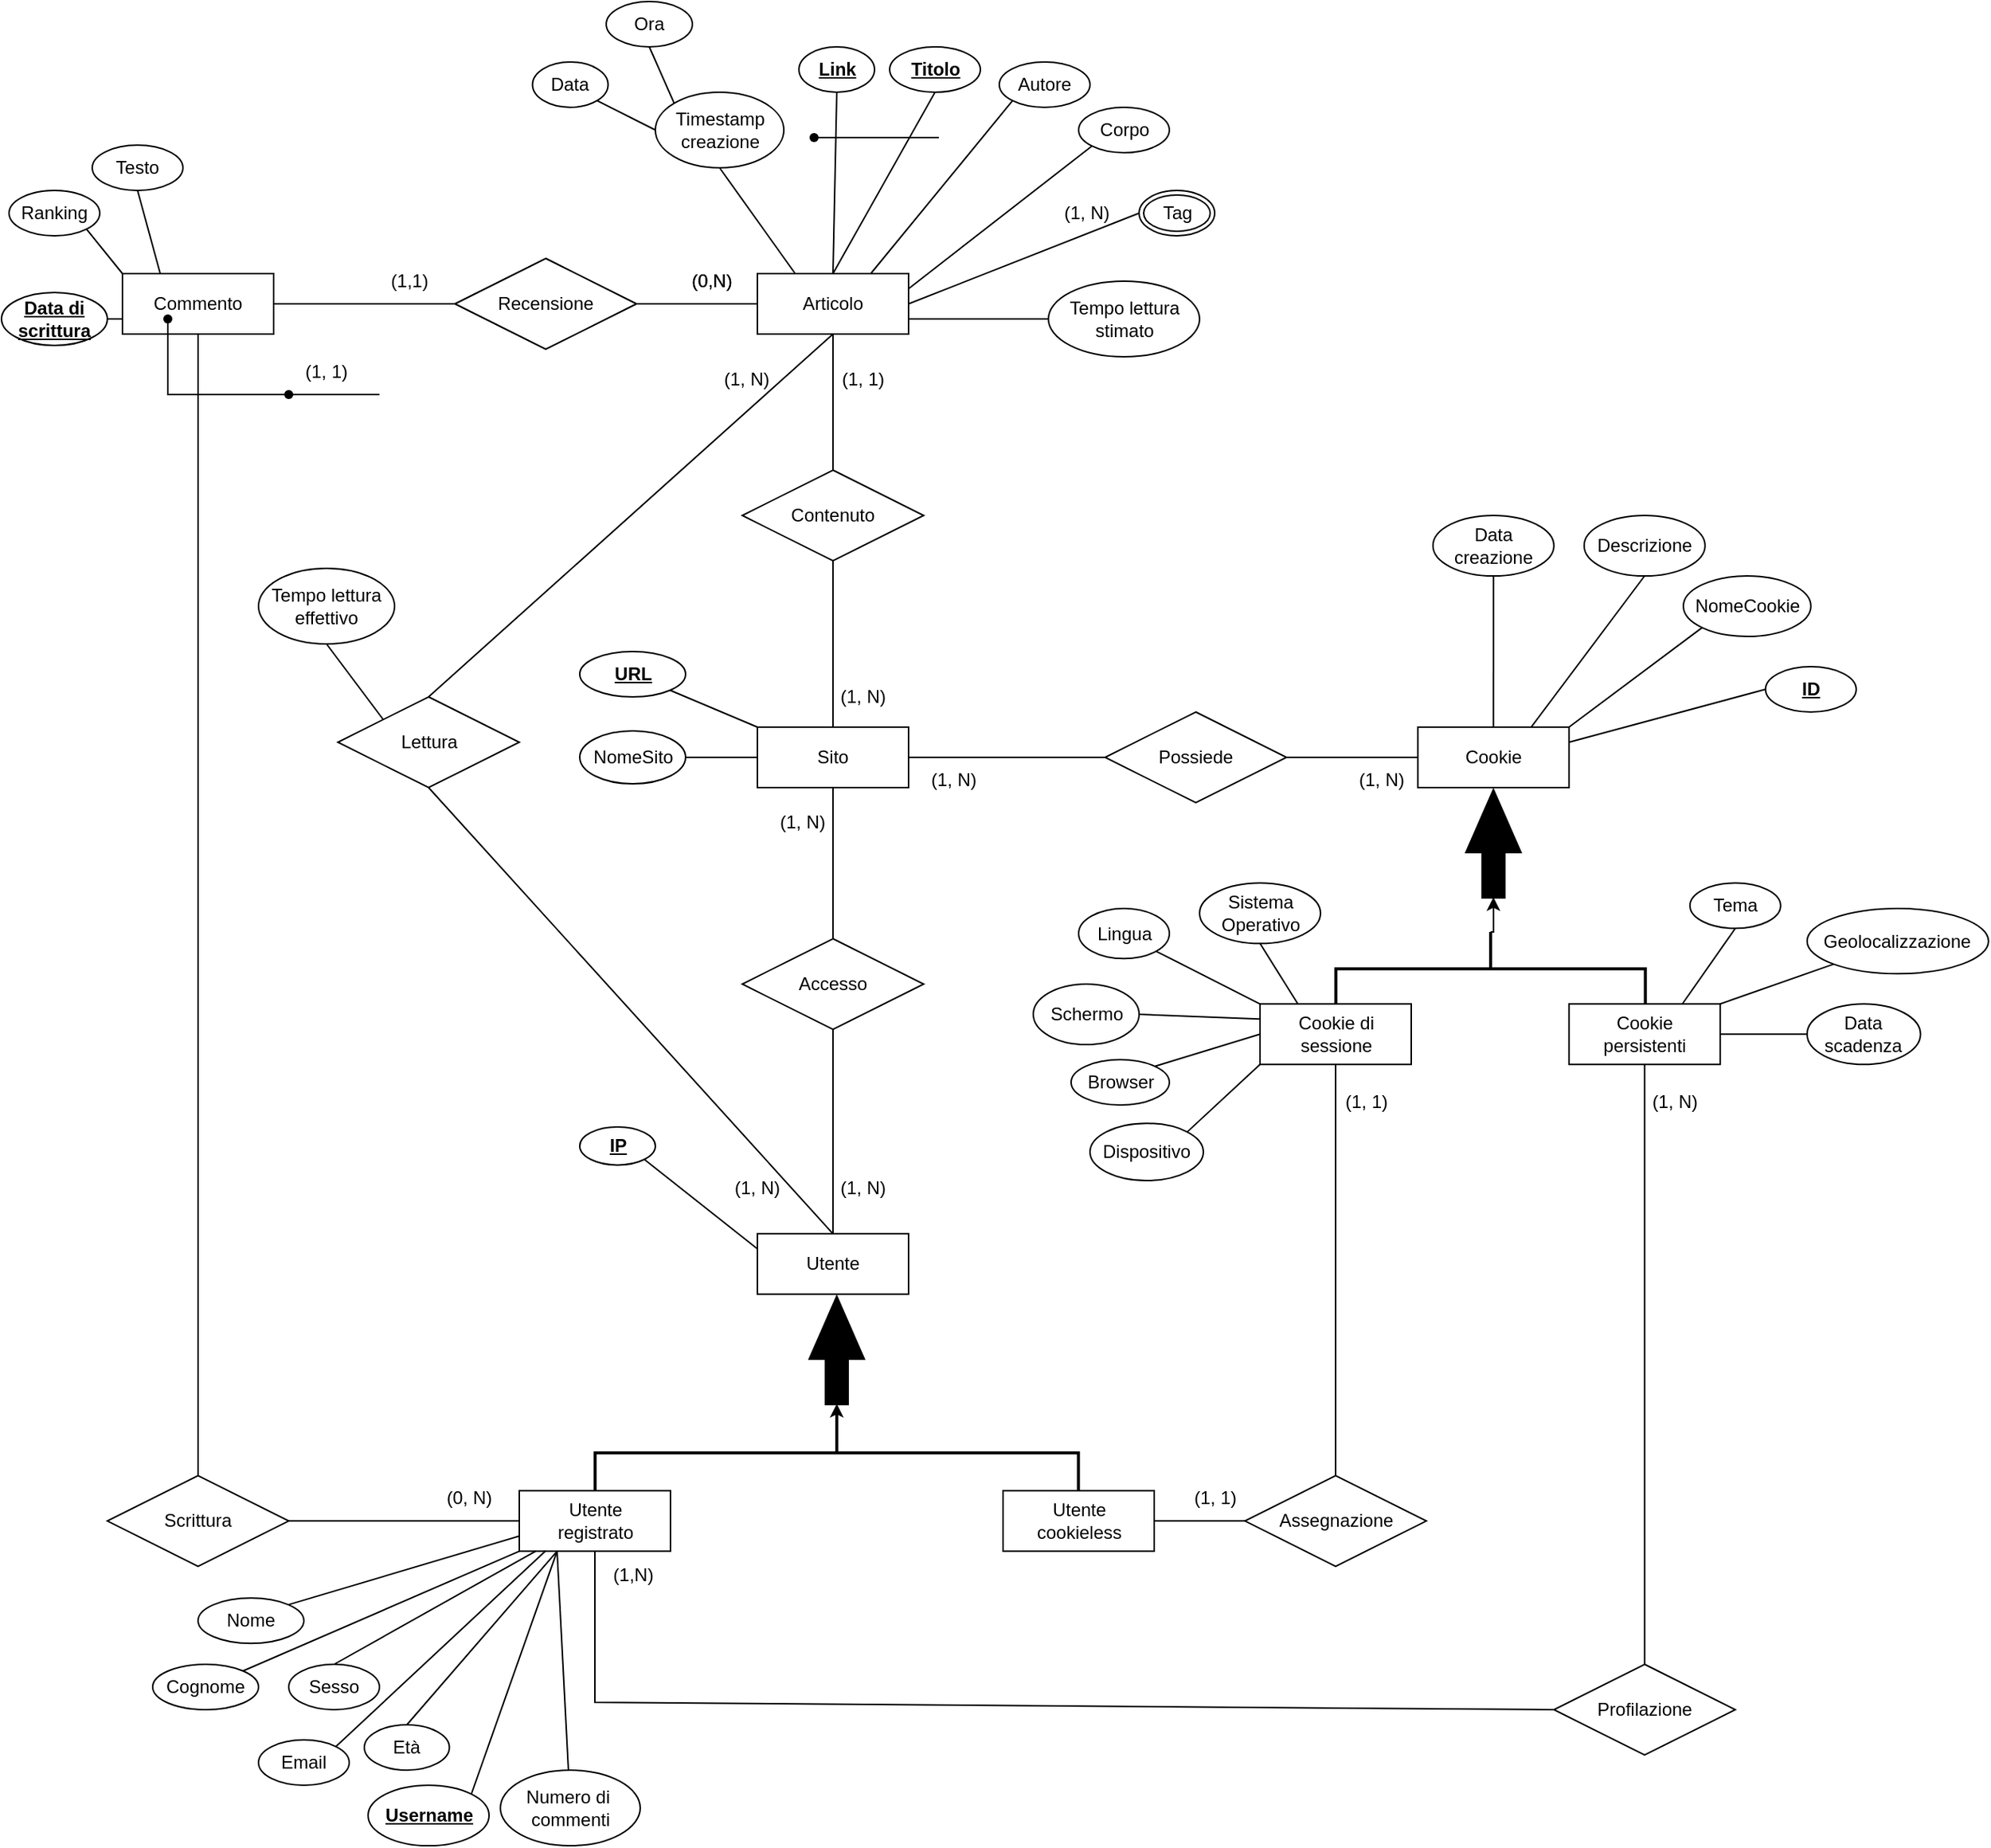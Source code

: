 <mxfile version="21.2.1" type="device" pages="3">
  <diagram id="hGniwjuMeDrsOpXzw8d7" name="Page-2">
    <mxGraphModel dx="1802" dy="913" grid="1" gridSize="10" guides="1" tooltips="1" connect="1" arrows="1" fold="1" page="1" pageScale="1" pageWidth="2336" pageHeight="1654" math="0" shadow="0">
      <root>
        <mxCell id="0" />
        <mxCell id="1" parent="0" />
        <mxCell id="MQT8qfvteNr7WBPdWHiz-1" value="Commento" style="whiteSpace=wrap;html=1;align=center;" parent="1" vertex="1">
          <mxGeometry x="140" y="200" width="100" height="40" as="geometry" />
        </mxCell>
        <mxCell id="yomNK5MmB_WUd_q9NFFx-1" value="Recensione" style="shape=rhombus;perimeter=rhombusPerimeter;whiteSpace=wrap;html=1;align=center;" parent="1" vertex="1">
          <mxGeometry x="360" y="190" width="120" height="60" as="geometry" />
        </mxCell>
        <mxCell id="yomNK5MmB_WUd_q9NFFx-2" value="" style="endArrow=none;html=1;rounded=0;exitX=1;exitY=0.5;exitDx=0;exitDy=0;entryX=0;entryY=0.5;entryDx=0;entryDy=0;" parent="1" source="MQT8qfvteNr7WBPdWHiz-1" target="yomNK5MmB_WUd_q9NFFx-1" edge="1">
          <mxGeometry relative="1" as="geometry">
            <mxPoint x="320" y="290" as="sourcePoint" />
            <mxPoint x="480" y="290" as="targetPoint" />
          </mxGeometry>
        </mxCell>
        <mxCell id="yomNK5MmB_WUd_q9NFFx-5" value="Articolo" style="whiteSpace=wrap;html=1;align=center;" parent="1" vertex="1">
          <mxGeometry x="560" y="200" width="100" height="40" as="geometry" />
        </mxCell>
        <mxCell id="yomNK5MmB_WUd_q9NFFx-6" value="" style="endArrow=none;html=1;rounded=0;exitX=1;exitY=0.5;exitDx=0;exitDy=0;entryX=0;entryY=0.5;entryDx=0;entryDy=0;" parent="1" source="yomNK5MmB_WUd_q9NFFx-1" target="yomNK5MmB_WUd_q9NFFx-5" edge="1">
          <mxGeometry relative="1" as="geometry">
            <mxPoint x="750" y="550" as="sourcePoint" />
            <mxPoint x="910" y="550" as="targetPoint" />
          </mxGeometry>
        </mxCell>
        <mxCell id="yomNK5MmB_WUd_q9NFFx-9" value="Contenuto" style="shape=rhombus;perimeter=rhombusPerimeter;whiteSpace=wrap;html=1;align=center;" parent="1" vertex="1">
          <mxGeometry x="550" y="330" width="120" height="60" as="geometry" />
        </mxCell>
        <mxCell id="yomNK5MmB_WUd_q9NFFx-13" value="Sito" style="whiteSpace=wrap;html=1;align=center;" parent="1" vertex="1">
          <mxGeometry x="560" y="500" width="100" height="40" as="geometry" />
        </mxCell>
        <mxCell id="yomNK5MmB_WUd_q9NFFx-14" value="" style="endArrow=none;html=1;rounded=0;exitX=0.5;exitY=1;exitDx=0;exitDy=0;entryX=0.5;entryY=0;entryDx=0;entryDy=0;" parent="1" source="yomNK5MmB_WUd_q9NFFx-9" target="yomNK5MmB_WUd_q9NFFx-13" edge="1">
          <mxGeometry relative="1" as="geometry">
            <mxPoint x="770" y="490" as="sourcePoint" />
            <mxPoint x="930" y="490" as="targetPoint" />
          </mxGeometry>
        </mxCell>
        <mxCell id="yomNK5MmB_WUd_q9NFFx-17" value="Possiede" style="shape=rhombus;perimeter=rhombusPerimeter;whiteSpace=wrap;html=1;align=center;" parent="1" vertex="1">
          <mxGeometry x="790" y="490" width="120" height="60" as="geometry" />
        </mxCell>
        <mxCell id="yomNK5MmB_WUd_q9NFFx-18" value="" style="endArrow=none;html=1;rounded=0;exitX=1;exitY=0.5;exitDx=0;exitDy=0;entryX=0;entryY=0.5;entryDx=0;entryDy=0;" parent="1" source="yomNK5MmB_WUd_q9NFFx-13" target="yomNK5MmB_WUd_q9NFFx-17" edge="1">
          <mxGeometry relative="1" as="geometry">
            <mxPoint x="870" y="640" as="sourcePoint" />
            <mxPoint x="1030" y="640" as="targetPoint" />
          </mxGeometry>
        </mxCell>
        <mxCell id="yomNK5MmB_WUd_q9NFFx-21" value="Cookie" style="whiteSpace=wrap;html=1;align=center;" parent="1" vertex="1">
          <mxGeometry x="996.86" y="500" width="100" height="40" as="geometry" />
        </mxCell>
        <mxCell id="yomNK5MmB_WUd_q9NFFx-22" value="" style="endArrow=none;html=1;rounded=0;exitX=1;exitY=0.5;exitDx=0;exitDy=0;entryX=0;entryY=0.5;entryDx=0;entryDy=0;" parent="1" source="yomNK5MmB_WUd_q9NFFx-17" target="yomNK5MmB_WUd_q9NFFx-21" edge="1">
          <mxGeometry relative="1" as="geometry">
            <mxPoint x="1230" y="620" as="sourcePoint" />
            <mxPoint x="1390" y="620" as="targetPoint" />
          </mxGeometry>
        </mxCell>
        <mxCell id="yomNK5MmB_WUd_q9NFFx-25" value="Accesso" style="shape=rhombus;perimeter=rhombusPerimeter;whiteSpace=wrap;html=1;align=center;" parent="1" vertex="1">
          <mxGeometry x="550" y="640" width="120" height="60" as="geometry" />
        </mxCell>
        <mxCell id="yomNK5MmB_WUd_q9NFFx-26" value="" style="endArrow=none;html=1;rounded=0;exitX=0.5;exitY=1;exitDx=0;exitDy=0;entryX=0.5;entryY=0;entryDx=0;entryDy=0;" parent="1" source="yomNK5MmB_WUd_q9NFFx-13" target="yomNK5MmB_WUd_q9NFFx-25" edge="1">
          <mxGeometry relative="1" as="geometry">
            <mxPoint x="730" y="670" as="sourcePoint" />
            <mxPoint x="890" y="670" as="targetPoint" />
          </mxGeometry>
        </mxCell>
        <mxCell id="yomNK5MmB_WUd_q9NFFx-27" value="" style="resizable=0;html=1;whiteSpace=wrap;align=left;verticalAlign=bottom;" parent="yomNK5MmB_WUd_q9NFFx-26" connectable="0" vertex="1">
          <mxGeometry x="-1" relative="1" as="geometry">
            <mxPoint x="10" y="30" as="offset" />
          </mxGeometry>
        </mxCell>
        <mxCell id="yomNK5MmB_WUd_q9NFFx-29" value="Utente" style="whiteSpace=wrap;html=1;align=center;" parent="1" vertex="1">
          <mxGeometry x="560" y="835.16" width="100" height="40" as="geometry" />
        </mxCell>
        <mxCell id="yomNK5MmB_WUd_q9NFFx-30" value="" style="endArrow=none;html=1;rounded=0;exitX=0.5;exitY=1;exitDx=0;exitDy=0;entryX=0.5;entryY=0;entryDx=0;entryDy=0;" parent="1" source="yomNK5MmB_WUd_q9NFFx-25" target="yomNK5MmB_WUd_q9NFFx-29" edge="1">
          <mxGeometry relative="1" as="geometry">
            <mxPoint x="750" y="840" as="sourcePoint" />
            <mxPoint x="910" y="840" as="targetPoint" />
          </mxGeometry>
        </mxCell>
        <mxCell id="yomNK5MmB_WUd_q9NFFx-31" value="" style="resizable=0;html=1;whiteSpace=wrap;align=left;verticalAlign=bottom;" parent="yomNK5MmB_WUd_q9NFFx-30" connectable="0" vertex="1">
          <mxGeometry x="-1" relative="1" as="geometry">
            <mxPoint x="10" y="30" as="offset" />
          </mxGeometry>
        </mxCell>
        <mxCell id="yomNK5MmB_WUd_q9NFFx-33" value="" style="verticalLabelPosition=bottom;verticalAlign=top;html=1;strokeWidth=2;shape=mxgraph.arrows2.arrow;dy=0.6;dx=40;notch=0;rotation=-90;fillColor=#000000;" parent="1" vertex="1">
          <mxGeometry x="577.5" y="895.16" width="70" height="35" as="geometry" />
        </mxCell>
        <mxCell id="yomNK5MmB_WUd_q9NFFx-35" style="edgeStyle=orthogonalEdgeStyle;rounded=0;orthogonalLoop=1;jettySize=auto;html=1;exitX=0;exitY=0.5;exitDx=0;exitDy=0;exitPerimeter=0;entryX=0;entryY=0.5;entryDx=0;entryDy=0;entryPerimeter=0;" parent="1" source="yomNK5MmB_WUd_q9NFFx-34" target="yomNK5MmB_WUd_q9NFFx-33" edge="1">
          <mxGeometry relative="1" as="geometry" />
        </mxCell>
        <mxCell id="yomNK5MmB_WUd_q9NFFx-34" value="" style="strokeWidth=2;html=1;shape=mxgraph.flowchart.annotation_2;align=left;labelPosition=right;pointerEvents=1;rotation=90;" parent="1" vertex="1">
          <mxGeometry x="585" y="820.32" width="55" height="319.69" as="geometry" />
        </mxCell>
        <mxCell id="yomNK5MmB_WUd_q9NFFx-36" value="Utente&lt;br&gt;registrato" style="whiteSpace=wrap;html=1;align=center;" parent="1" vertex="1">
          <mxGeometry x="402.5" y="1005.16" width="100" height="40" as="geometry" />
        </mxCell>
        <mxCell id="yomNK5MmB_WUd_q9NFFx-37" value="Utente&lt;br&gt;cookieless" style="whiteSpace=wrap;html=1;align=center;" parent="1" vertex="1">
          <mxGeometry x="722.5" y="1005.16" width="100" height="40" as="geometry" />
        </mxCell>
        <mxCell id="yomNK5MmB_WUd_q9NFFx-38" value="Scrittura" style="shape=rhombus;perimeter=rhombusPerimeter;whiteSpace=wrap;html=1;align=center;" parent="1" vertex="1">
          <mxGeometry x="130" y="995.16" width="120" height="60" as="geometry" />
        </mxCell>
        <mxCell id="yomNK5MmB_WUd_q9NFFx-42" value="" style="endArrow=none;html=1;rounded=0;entryX=0.5;entryY=0;entryDx=0;entryDy=0;" parent="1" target="yomNK5MmB_WUd_q9NFFx-38" edge="1">
          <mxGeometry relative="1" as="geometry">
            <mxPoint x="190" y="280" as="sourcePoint" />
            <mxPoint x="360" y="870" as="targetPoint" />
          </mxGeometry>
        </mxCell>
        <mxCell id="yomNK5MmB_WUd_q9NFFx-46" value="" style="verticalLabelPosition=bottom;verticalAlign=top;html=1;strokeWidth=2;shape=mxgraph.arrows2.arrow;dy=0.6;dx=40;notch=0;rotation=-90;fillColor=#000000;" parent="1" vertex="1">
          <mxGeometry x="1011.87" y="560" width="70" height="35" as="geometry" />
        </mxCell>
        <mxCell id="2dm9FftZRypDovL4r0dp-15" style="edgeStyle=orthogonalEdgeStyle;rounded=0;orthogonalLoop=1;jettySize=auto;html=1;exitX=0;exitY=0.5;exitDx=0;exitDy=0;exitPerimeter=0;entryX=0;entryY=0.5;entryDx=0;entryDy=0;entryPerimeter=0;" parent="1" source="yomNK5MmB_WUd_q9NFFx-47" target="yomNK5MmB_WUd_q9NFFx-46" edge="1">
          <mxGeometry relative="1" as="geometry" />
        </mxCell>
        <mxCell id="yomNK5MmB_WUd_q9NFFx-47" value="" style="strokeWidth=2;html=1;shape=mxgraph.flowchart.annotation_2;align=left;labelPosition=right;pointerEvents=1;rotation=90;" parent="1" vertex="1">
          <mxGeometry x="1020.64" y="557.5" width="48.74" height="204.69" as="geometry" />
        </mxCell>
        <mxCell id="yomNK5MmB_WUd_q9NFFx-48" value="Cookie di sessione" style="whiteSpace=wrap;html=1;align=center;" parent="1" vertex="1">
          <mxGeometry x="892.5" y="683.14" width="100" height="40" as="geometry" />
        </mxCell>
        <mxCell id="yomNK5MmB_WUd_q9NFFx-50" value="Cookie&lt;br&gt;persistenti" style="whiteSpace=wrap;html=1;align=center;" parent="1" vertex="1">
          <mxGeometry x="1096.86" y="683.14" width="100" height="40" as="geometry" />
        </mxCell>
        <mxCell id="yomNK5MmB_WUd_q9NFFx-52" value="Assegnazione" style="shape=rhombus;perimeter=rhombusPerimeter;whiteSpace=wrap;html=1;align=center;" parent="1" vertex="1">
          <mxGeometry x="882.5" y="995.16" width="120" height="60" as="geometry" />
        </mxCell>
        <mxCell id="yomNK5MmB_WUd_q9NFFx-53" value="" style="endArrow=none;html=1;rounded=0;exitX=1;exitY=0.5;exitDx=0;exitDy=0;entryX=0;entryY=0.5;entryDx=0;entryDy=0;" parent="1" source="yomNK5MmB_WUd_q9NFFx-37" target="yomNK5MmB_WUd_q9NFFx-52" edge="1">
          <mxGeometry relative="1" as="geometry">
            <mxPoint x="882.5" y="1035.16" as="sourcePoint" />
            <mxPoint x="1042.5" y="1035.16" as="targetPoint" />
          </mxGeometry>
        </mxCell>
        <mxCell id="yomNK5MmB_WUd_q9NFFx-56" value="" style="endArrow=none;html=1;rounded=0;exitX=0.5;exitY=1;exitDx=0;exitDy=0;entryX=0.5;entryY=0;entryDx=0;entryDy=0;" parent="1" source="yomNK5MmB_WUd_q9NFFx-48" target="yomNK5MmB_WUd_q9NFFx-52" edge="1">
          <mxGeometry relative="1" as="geometry">
            <mxPoint x="1270" y="910" as="sourcePoint" />
            <mxPoint x="1430" y="910" as="targetPoint" />
          </mxGeometry>
        </mxCell>
        <mxCell id="yomNK5MmB_WUd_q9NFFx-59" value="Profilazione" style="shape=rhombus;perimeter=rhombusPerimeter;whiteSpace=wrap;html=1;align=center;" parent="1" vertex="1">
          <mxGeometry x="1086.87" y="1120" width="120" height="60" as="geometry" />
        </mxCell>
        <mxCell id="yomNK5MmB_WUd_q9NFFx-63" value="" style="endArrow=none;html=1;rounded=0;exitX=0.5;exitY=1;exitDx=0;exitDy=0;entryX=0;entryY=0.5;entryDx=0;entryDy=0;" parent="1" source="yomNK5MmB_WUd_q9NFFx-36" target="yomNK5MmB_WUd_q9NFFx-59" edge="1">
          <mxGeometry relative="1" as="geometry">
            <mxPoint x="442.5" y="1175.16" as="sourcePoint" />
            <mxPoint x="602.5" y="1175.16" as="targetPoint" />
            <Array as="points">
              <mxPoint x="452.5" y="1145.16" />
            </Array>
          </mxGeometry>
        </mxCell>
        <mxCell id="5YOe5A_MBymElYlcJYgV-2" value="(1, N)" style="text;html=1;strokeColor=none;fillColor=none;align=center;verticalAlign=middle;whiteSpace=wrap;rounded=0;fontSize=12;fontFamily=Helvetica;fontColor=default;" parent="1" vertex="1">
          <mxGeometry x="600" y="789.69" width="60" height="30" as="geometry" />
        </mxCell>
        <mxCell id="5YOe5A_MBymElYlcJYgV-3" value="(1, N)" style="text;html=1;strokeColor=none;fillColor=none;align=center;verticalAlign=middle;whiteSpace=wrap;rounded=0;fontSize=12;fontFamily=Helvetica;fontColor=default;" parent="1" vertex="1">
          <mxGeometry x="570" y="550" width="40" height="26.86" as="geometry" />
        </mxCell>
        <mxCell id="5YOe5A_MBymElYlcJYgV-4" value="(1, N)" style="text;html=1;strokeColor=none;fillColor=none;align=center;verticalAlign=middle;whiteSpace=wrap;rounded=0;fontSize=12;fontFamily=Helvetica;fontColor=default;" parent="1" vertex="1">
          <mxGeometry x="610" y="470" width="40" height="20" as="geometry" />
        </mxCell>
        <mxCell id="5YOe5A_MBymElYlcJYgV-6" value="(0,N)" style="text;html=1;strokeColor=none;fillColor=none;align=center;verticalAlign=middle;whiteSpace=wrap;rounded=0;fontSize=12;fontFamily=Helvetica;fontColor=default;" parent="1" vertex="1">
          <mxGeometry x="510" y="190" width="40" height="30" as="geometry" />
        </mxCell>
        <mxCell id="5YOe5A_MBymElYlcJYgV-7" value="(1,1)" style="text;html=1;strokeColor=none;fillColor=none;align=center;verticalAlign=middle;whiteSpace=wrap;rounded=0;fontSize=12;fontFamily=Helvetica;fontColor=default;" parent="1" vertex="1">
          <mxGeometry x="310" y="190" width="40" height="30" as="geometry" />
        </mxCell>
        <mxCell id="5YOe5A_MBymElYlcJYgV-8" value="(1, 1)" style="text;html=1;strokeColor=none;fillColor=none;align=center;verticalAlign=middle;whiteSpace=wrap;rounded=0;fontSize=12;fontFamily=Helvetica;fontColor=default;" parent="1" vertex="1">
          <mxGeometry x="250" y="250" width="50" height="30" as="geometry" />
        </mxCell>
        <mxCell id="5YOe5A_MBymElYlcJYgV-11" value="(0, N)" style="text;html=1;strokeColor=none;fillColor=none;align=center;verticalAlign=middle;whiteSpace=wrap;rounded=0;fontSize=12;fontFamily=Helvetica;fontColor=default;" parent="1" vertex="1">
          <mxGeometry x="347.5" y="995.16" width="42.5" height="30" as="geometry" />
        </mxCell>
        <mxCell id="5YOe5A_MBymElYlcJYgV-12" value="(1,N)" style="text;html=1;strokeColor=none;fillColor=none;align=center;verticalAlign=middle;whiteSpace=wrap;rounded=0;fontSize=12;fontFamily=Helvetica;fontColor=default;" parent="1" vertex="1">
          <mxGeometry x="447.5" y="1046.16" width="60" height="30" as="geometry" />
        </mxCell>
        <mxCell id="5YOe5A_MBymElYlcJYgV-13" value="(1, N)" style="text;html=1;strokeColor=none;fillColor=none;align=center;verticalAlign=middle;whiteSpace=wrap;rounded=0;fontSize=12;fontFamily=Helvetica;fontColor=default;" parent="1" vertex="1">
          <mxGeometry x="1146.86" y="733.14" width="40" height="30" as="geometry" />
        </mxCell>
        <mxCell id="5YOe5A_MBymElYlcJYgV-14" value="(1, 1)" style="text;html=1;strokeColor=none;fillColor=none;align=center;verticalAlign=middle;whiteSpace=wrap;rounded=0;fontSize=12;fontFamily=Helvetica;fontColor=default;" parent="1" vertex="1">
          <mxGeometry x="942.5" y="733.14" width="40" height="30" as="geometry" />
        </mxCell>
        <mxCell id="5YOe5A_MBymElYlcJYgV-15" value="(1, 1)" style="text;html=1;strokeColor=none;fillColor=none;align=center;verticalAlign=middle;whiteSpace=wrap;rounded=0;fontSize=12;fontFamily=Helvetica;fontColor=default;" parent="1" vertex="1">
          <mxGeometry x="842.5" y="995.16" width="40" height="30" as="geometry" />
        </mxCell>
        <mxCell id="5YOe5A_MBymElYlcJYgV-16" value="(1, N)" style="text;html=1;strokeColor=none;fillColor=none;align=center;verticalAlign=middle;whiteSpace=wrap;rounded=0;fontSize=12;fontFamily=Helvetica;fontColor=default;" parent="1" vertex="1">
          <mxGeometry x="670" y="520" width="40" height="30" as="geometry" />
        </mxCell>
        <mxCell id="5YOe5A_MBymElYlcJYgV-17" value="(1, N)" style="text;html=1;strokeColor=none;fillColor=none;align=center;verticalAlign=middle;whiteSpace=wrap;rounded=0;fontSize=12;fontFamily=Helvetica;fontColor=default;" parent="1" vertex="1">
          <mxGeometry x="942.5" y="520" width="60" height="30" as="geometry" />
        </mxCell>
        <mxCell id="5YOe5A_MBymElYlcJYgV-23" value="Ranking" style="ellipse;whiteSpace=wrap;html=1;align=center;strokeColor=default;fontFamily=Helvetica;fontSize=12;fontColor=default;fillColor=default;" parent="1" vertex="1">
          <mxGeometry x="65" y="145" width="60" height="30" as="geometry" />
        </mxCell>
        <mxCell id="5YOe5A_MBymElYlcJYgV-24" value="Testo" style="ellipse;whiteSpace=wrap;html=1;align=center;strokeColor=default;fontFamily=Helvetica;fontSize=12;fontColor=default;fillColor=default;" parent="1" vertex="1">
          <mxGeometry x="120" y="115" width="60" height="30" as="geometry" />
        </mxCell>
        <mxCell id="5YOe5A_MBymElYlcJYgV-88" value="&lt;u&gt;&lt;b&gt;IP&lt;/b&gt;&lt;/u&gt;" style="ellipse;whiteSpace=wrap;html=1;align=center;strokeColor=default;fontFamily=Helvetica;fontSize=12;fontColor=default;fillColor=default;" parent="1" vertex="1">
          <mxGeometry x="442.5" y="764.53" width="50" height="25.16" as="geometry" />
        </mxCell>
        <mxCell id="5YOe5A_MBymElYlcJYgV-90" value="Tempo lettura effettivo" style="ellipse;whiteSpace=wrap;html=1;align=center;strokeColor=default;fontFamily=Helvetica;fontSize=12;fontColor=default;fillColor=default;" parent="1" vertex="1">
          <mxGeometry x="230" y="395" width="90" height="50" as="geometry" />
        </mxCell>
        <mxCell id="5YOe5A_MBymElYlcJYgV-96" value="Cognome" style="ellipse;whiteSpace=wrap;html=1;align=center;strokeColor=default;fontFamily=Helvetica;fontSize=12;fontColor=default;fillColor=default;" parent="1" vertex="1">
          <mxGeometry x="160" y="1120" width="70" height="30" as="geometry" />
        </mxCell>
        <mxCell id="5YOe5A_MBymElYlcJYgV-97" value="Nome" style="ellipse;whiteSpace=wrap;html=1;align=center;strokeColor=default;fontFamily=Helvetica;fontSize=12;fontColor=default;fillColor=default;" parent="1" vertex="1">
          <mxGeometry x="190" y="1076.16" width="70" height="30" as="geometry" />
        </mxCell>
        <mxCell id="5YOe5A_MBymElYlcJYgV-98" value="&lt;u&gt;&lt;b&gt;Username&lt;/b&gt;&lt;/u&gt;" style="ellipse;whiteSpace=wrap;html=1;align=center;strokeColor=default;fontFamily=Helvetica;fontSize=12;fontColor=default;fillColor=default;" parent="1" vertex="1">
          <mxGeometry x="302.5" y="1200" width="80" height="40" as="geometry" />
        </mxCell>
        <mxCell id="5YOe5A_MBymElYlcJYgV-99" value="Email" style="ellipse;whiteSpace=wrap;html=1;align=center;strokeColor=default;fontFamily=Helvetica;fontSize=12;fontColor=default;fillColor=default;" parent="1" vertex="1">
          <mxGeometry x="230" y="1170" width="60" height="30" as="geometry" />
        </mxCell>
        <mxCell id="5YOe5A_MBymElYlcJYgV-100" value="Sesso" style="ellipse;whiteSpace=wrap;html=1;align=center;strokeColor=default;fontFamily=Helvetica;fontSize=12;fontColor=default;fillColor=default;" parent="1" vertex="1">
          <mxGeometry x="250" y="1120" width="60" height="30" as="geometry" />
        </mxCell>
        <mxCell id="5YOe5A_MBymElYlcJYgV-101" value="Età" style="ellipse;whiteSpace=wrap;html=1;align=center;strokeColor=default;fontFamily=Helvetica;fontSize=12;fontColor=default;fillColor=default;" parent="1" vertex="1">
          <mxGeometry x="300" y="1160" width="56.25" height="30" as="geometry" />
        </mxCell>
        <mxCell id="5YOe5A_MBymElYlcJYgV-120" value="" style="endArrow=none;html=1;rounded=0;fontFamily=Helvetica;fontSize=12;fontColor=default;exitX=1;exitY=0;exitDx=0;exitDy=0;entryX=0;entryY=0.75;entryDx=0;entryDy=0;" parent="1" source="5YOe5A_MBymElYlcJYgV-97" target="yomNK5MmB_WUd_q9NFFx-36" edge="1">
          <mxGeometry relative="1" as="geometry">
            <mxPoint x="202.5" y="1125.16" as="sourcePoint" />
            <mxPoint x="362.5" y="1125.16" as="targetPoint" />
          </mxGeometry>
        </mxCell>
        <mxCell id="5YOe5A_MBymElYlcJYgV-121" value="" style="endArrow=none;html=1;rounded=0;fontFamily=Helvetica;fontSize=12;fontColor=default;exitX=1;exitY=0;exitDx=0;exitDy=0;entryX=0;entryY=1;entryDx=0;entryDy=0;" parent="1" source="5YOe5A_MBymElYlcJYgV-96" target="yomNK5MmB_WUd_q9NFFx-36" edge="1">
          <mxGeometry relative="1" as="geometry">
            <mxPoint x="292.5" y="1145.16" as="sourcePoint" />
            <mxPoint x="452.5" y="1145.16" as="targetPoint" />
          </mxGeometry>
        </mxCell>
        <mxCell id="5YOe5A_MBymElYlcJYgV-122" value="" style="endArrow=none;html=1;rounded=0;fontFamily=Helvetica;fontSize=12;fontColor=default;exitX=0.5;exitY=0;exitDx=0;exitDy=0;entryX=0.11;entryY=0.998;entryDx=0;entryDy=0;entryPerimeter=0;" parent="1" source="5YOe5A_MBymElYlcJYgV-100" target="yomNK5MmB_WUd_q9NFFx-36" edge="1">
          <mxGeometry relative="1" as="geometry">
            <mxPoint x="372.5" y="1135.16" as="sourcePoint" />
            <mxPoint x="532.5" y="1135.16" as="targetPoint" />
          </mxGeometry>
        </mxCell>
        <mxCell id="5YOe5A_MBymElYlcJYgV-125" value="" style="endArrow=none;html=1;rounded=0;fontFamily=Helvetica;fontSize=12;fontColor=default;exitX=0.25;exitY=1;exitDx=0;exitDy=0;entryX=1;entryY=0;entryDx=0;entryDy=0;" parent="1" source="yomNK5MmB_WUd_q9NFFx-36" target="5YOe5A_MBymElYlcJYgV-98" edge="1">
          <mxGeometry relative="1" as="geometry">
            <mxPoint x="612.5" y="1215.16" as="sourcePoint" />
            <mxPoint x="772.5" y="1215.16" as="targetPoint" />
          </mxGeometry>
        </mxCell>
        <mxCell id="5YOe5A_MBymElYlcJYgV-127" value="" style="endArrow=none;html=1;rounded=0;fontFamily=Helvetica;fontSize=12;fontColor=default;entryX=0.25;entryY=1;entryDx=0;entryDy=0;exitX=0.5;exitY=0;exitDx=0;exitDy=0;" parent="1" source="5YOe5A_MBymElYlcJYgV-101" target="yomNK5MmB_WUd_q9NFFx-36" edge="1">
          <mxGeometry relative="1" as="geometry">
            <mxPoint x="398.5" y="1225.16" as="sourcePoint" />
            <mxPoint x="582.5" y="1185.16" as="targetPoint" />
          </mxGeometry>
        </mxCell>
        <mxCell id="5YOe5A_MBymElYlcJYgV-130" value="" style="endArrow=none;html=1;rounded=0;fontFamily=Helvetica;fontSize=12;fontColor=default;exitX=1;exitY=0;exitDx=0;exitDy=0;entryX=0.175;entryY=0.993;entryDx=0;entryDy=0;entryPerimeter=0;" parent="1" source="5YOe5A_MBymElYlcJYgV-99" target="yomNK5MmB_WUd_q9NFFx-36" edge="1">
          <mxGeometry relative="1" as="geometry">
            <mxPoint x="372.5" y="1145.16" as="sourcePoint" />
            <mxPoint x="513.5" y="1015.16" as="targetPoint" />
          </mxGeometry>
        </mxCell>
        <mxCell id="5YOe5A_MBymElYlcJYgV-131" value="&lt;u&gt;&lt;b&gt;URL&lt;/b&gt;&lt;/u&gt;" style="ellipse;whiteSpace=wrap;html=1;align=center;strokeColor=default;fontFamily=Helvetica;fontSize=12;fontColor=default;fillColor=default;" parent="1" vertex="1">
          <mxGeometry x="442.5" y="450" width="70" height="30" as="geometry" />
        </mxCell>
        <mxCell id="5YOe5A_MBymElYlcJYgV-132" value="NomeSito" style="ellipse;whiteSpace=wrap;html=1;align=center;strokeColor=default;fontFamily=Helvetica;fontSize=12;fontColor=default;fillColor=default;" parent="1" vertex="1">
          <mxGeometry x="442.5" y="502.5" width="70" height="35" as="geometry" />
        </mxCell>
        <mxCell id="5YOe5A_MBymElYlcJYgV-135" value="" style="endArrow=none;html=1;rounded=0;fontFamily=Helvetica;fontSize=12;fontColor=default;exitDx=0;exitDy=0;entryX=0;entryY=0;entryDx=0;entryDy=0;exitX=1;exitY=1;" parent="1" source="5YOe5A_MBymElYlcJYgV-131" target="yomNK5MmB_WUd_q9NFFx-13" edge="1">
          <mxGeometry relative="1" as="geometry">
            <mxPoint x="710" y="450.0" as="sourcePoint" />
            <mxPoint x="680" y="440" as="targetPoint" />
          </mxGeometry>
        </mxCell>
        <mxCell id="5YOe5A_MBymElYlcJYgV-136" value="" style="endArrow=none;html=1;rounded=0;fontFamily=Helvetica;fontSize=12;fontColor=default;exitX=1;exitY=0.5;exitDx=0;exitDy=0;entryX=0;entryY=0.5;entryDx=0;entryDy=0;" parent="1" source="5YOe5A_MBymElYlcJYgV-132" target="yomNK5MmB_WUd_q9NFFx-13" edge="1">
          <mxGeometry relative="1" as="geometry">
            <mxPoint x="440" y="570" as="sourcePoint" />
            <mxPoint x="600" y="570" as="targetPoint" />
          </mxGeometry>
        </mxCell>
        <mxCell id="5YOe5A_MBymElYlcJYgV-137" value="Timestamp creazione" style="ellipse;whiteSpace=wrap;html=1;align=center;strokeColor=default;fontFamily=Helvetica;fontSize=12;fontColor=default;fillColor=default;" parent="1" vertex="1">
          <mxGeometry x="492.5" y="80" width="85" height="50" as="geometry" />
        </mxCell>
        <mxCell id="5YOe5A_MBymElYlcJYgV-138" value="Corpo" style="ellipse;whiteSpace=wrap;html=1;align=center;strokeColor=default;fontFamily=Helvetica;fontSize=12;fontColor=default;fillColor=default;" parent="1" vertex="1">
          <mxGeometry x="772.5" y="90" width="60" height="30" as="geometry" />
        </mxCell>
        <mxCell id="5YOe5A_MBymElYlcJYgV-139" value="&lt;b&gt;Titolo&lt;/b&gt;" style="ellipse;whiteSpace=wrap;html=1;align=center;fontStyle=4;strokeColor=default;fontFamily=Helvetica;fontSize=12;fontColor=default;fillColor=default;" parent="1" vertex="1">
          <mxGeometry x="647.5" y="50" width="60" height="30" as="geometry" />
        </mxCell>
        <mxCell id="5YOe5A_MBymElYlcJYgV-140" value="Tempo lettura stimato" style="ellipse;whiteSpace=wrap;html=1;align=center;strokeColor=default;fontFamily=Helvetica;fontSize=12;fontColor=default;fillColor=default;" parent="1" vertex="1">
          <mxGeometry x="752.5" y="205" width="100" height="50" as="geometry" />
        </mxCell>
        <mxCell id="5YOe5A_MBymElYlcJYgV-142" value="Autore" style="ellipse;whiteSpace=wrap;html=1;align=center;fontStyle=0;strokeColor=default;fontFamily=Helvetica;fontSize=12;fontColor=default;fillColor=default;" parent="1" vertex="1">
          <mxGeometry x="720" y="60" width="60" height="30" as="geometry" />
        </mxCell>
        <mxCell id="5YOe5A_MBymElYlcJYgV-144" value="&lt;b&gt;Link&lt;/b&gt;" style="ellipse;whiteSpace=wrap;html=1;align=center;strokeColor=default;fontFamily=Helvetica;fontSize=12;fontColor=default;fillColor=default;fontStyle=4" parent="1" vertex="1">
          <mxGeometry x="587.5" y="50" width="50" height="30" as="geometry" />
        </mxCell>
        <mxCell id="5YOe5A_MBymElYlcJYgV-147" value="" style="endArrow=none;html=1;rounded=0;fontFamily=Helvetica;fontSize=12;fontColor=default;exitX=0.5;exitY=1;exitDx=0;exitDy=0;entryX=0.5;entryY=0;entryDx=0;entryDy=0;" parent="1" source="5YOe5A_MBymElYlcJYgV-144" target="yomNK5MmB_WUd_q9NFFx-5" edge="1">
          <mxGeometry relative="1" as="geometry">
            <mxPoint x="670" y="160" as="sourcePoint" />
            <mxPoint x="830" y="160" as="targetPoint" />
          </mxGeometry>
        </mxCell>
        <mxCell id="5YOe5A_MBymElYlcJYgV-148" value="" style="endArrow=none;html=1;rounded=0;fontFamily=Helvetica;fontSize=12;fontColor=default;exitX=0.5;exitY=1;exitDx=0;exitDy=0;entryX=0.25;entryY=0;entryDx=0;entryDy=0;" parent="1" source="5YOe5A_MBymElYlcJYgV-137" target="yomNK5MmB_WUd_q9NFFx-5" edge="1">
          <mxGeometry relative="1" as="geometry">
            <mxPoint x="760" y="140" as="sourcePoint" />
            <mxPoint x="920" y="140" as="targetPoint" />
          </mxGeometry>
        </mxCell>
        <mxCell id="5YOe5A_MBymElYlcJYgV-149" value="" style="endArrow=none;html=1;rounded=0;fontFamily=Helvetica;fontSize=12;fontColor=default;exitX=0.5;exitY=1;exitDx=0;exitDy=0;entryX=0.5;entryY=0;entryDx=0;entryDy=0;" parent="1" source="5YOe5A_MBymElYlcJYgV-139" target="yomNK5MmB_WUd_q9NFFx-5" edge="1">
          <mxGeometry relative="1" as="geometry">
            <mxPoint x="740" y="140" as="sourcePoint" />
            <mxPoint x="900" y="140" as="targetPoint" />
          </mxGeometry>
        </mxCell>
        <mxCell id="5YOe5A_MBymElYlcJYgV-150" value="" style="endArrow=none;html=1;rounded=0;fontFamily=Helvetica;fontSize=12;fontColor=default;exitX=0;exitY=1;exitDx=0;exitDy=0;entryX=0.75;entryY=0;entryDx=0;entryDy=0;" parent="1" source="5YOe5A_MBymElYlcJYgV-142" target="yomNK5MmB_WUd_q9NFFx-5" edge="1">
          <mxGeometry relative="1" as="geometry">
            <mxPoint x="790" y="150" as="sourcePoint" />
            <mxPoint x="640" y="200" as="targetPoint" />
          </mxGeometry>
        </mxCell>
        <mxCell id="5YOe5A_MBymElYlcJYgV-152" value="" style="endArrow=none;html=1;rounded=0;fontFamily=Helvetica;fontSize=12;fontColor=default;exitX=1;exitY=0.25;exitDx=0;exitDy=0;entryX=0;entryY=1;entryDx=0;entryDy=0;" parent="1" source="yomNK5MmB_WUd_q9NFFx-5" target="5YOe5A_MBymElYlcJYgV-138" edge="1">
          <mxGeometry relative="1" as="geometry">
            <mxPoint x="860" y="220" as="sourcePoint" />
            <mxPoint x="1020" y="220" as="targetPoint" />
          </mxGeometry>
        </mxCell>
        <mxCell id="5YOe5A_MBymElYlcJYgV-153" value="" style="endArrow=none;html=1;rounded=0;fontFamily=Helvetica;fontSize=12;fontColor=default;entryX=0;entryY=0.5;entryDx=0;entryDy=0;exitX=1;exitY=0.5;exitDx=0;exitDy=0;" parent="1" source="yomNK5MmB_WUd_q9NFFx-5" target="5YOe5A_MBymElYlcJYgV-209" edge="1">
          <mxGeometry relative="1" as="geometry">
            <mxPoint x="740" y="240" as="sourcePoint" />
            <mxPoint x="1040" y="240" as="targetPoint" />
          </mxGeometry>
        </mxCell>
        <mxCell id="5YOe5A_MBymElYlcJYgV-154" value="" style="endArrow=none;html=1;rounded=0;fontFamily=Helvetica;fontSize=12;fontColor=default;exitX=1;exitY=0.75;exitDx=0;exitDy=0;entryX=0;entryY=0.5;entryDx=0;entryDy=0;" parent="1" source="yomNK5MmB_WUd_q9NFFx-5" target="5YOe5A_MBymElYlcJYgV-140" edge="1">
          <mxGeometry relative="1" as="geometry">
            <mxPoint x="840" y="260" as="sourcePoint" />
            <mxPoint x="1000" y="260" as="targetPoint" />
          </mxGeometry>
        </mxCell>
        <mxCell id="5YOe5A_MBymElYlcJYgV-157" value="" style="endArrow=none;html=1;rounded=0;fontFamily=Helvetica;fontSize=12;fontColor=default;exitX=1;exitY=1;exitDx=0;exitDy=0;entryX=0;entryY=0;entryDx=0;entryDy=0;" parent="1" source="5YOe5A_MBymElYlcJYgV-23" target="MQT8qfvteNr7WBPdWHiz-1" edge="1">
          <mxGeometry relative="1" as="geometry">
            <mxPoint x="260" y="150" as="sourcePoint" />
            <mxPoint x="420" y="150" as="targetPoint" />
          </mxGeometry>
        </mxCell>
        <mxCell id="5YOe5A_MBymElYlcJYgV-158" value="" style="endArrow=none;html=1;rounded=0;fontFamily=Helvetica;fontSize=12;fontColor=default;exitX=0.5;exitY=1;exitDx=0;exitDy=0;entryX=0.25;entryY=0;entryDx=0;entryDy=0;" parent="1" source="5YOe5A_MBymElYlcJYgV-24" target="MQT8qfvteNr7WBPdWHiz-1" edge="1">
          <mxGeometry relative="1" as="geometry">
            <mxPoint x="310" y="160" as="sourcePoint" />
            <mxPoint x="470" y="160" as="targetPoint" />
          </mxGeometry>
        </mxCell>
        <mxCell id="5YOe5A_MBymElYlcJYgV-160" value="Data creazione" style="ellipse;whiteSpace=wrap;html=1;align=center;strokeColor=default;fontFamily=Helvetica;fontSize=12;fontColor=default;fillColor=default;" parent="1" vertex="1">
          <mxGeometry x="1006.87" y="360" width="80" height="40" as="geometry" />
        </mxCell>
        <mxCell id="5YOe5A_MBymElYlcJYgV-161" value="Data scadenza" style="ellipse;whiteSpace=wrap;html=1;align=center;strokeColor=default;fontFamily=Helvetica;fontSize=12;fontColor=default;fillColor=default;" parent="1" vertex="1">
          <mxGeometry x="1254.36" y="683.14" width="75" height="40" as="geometry" />
        </mxCell>
        <mxCell id="5YOe5A_MBymElYlcJYgV-162" value="NomeCookie" style="ellipse;whiteSpace=wrap;html=1;align=center;fontStyle=0;strokeColor=default;fontFamily=Helvetica;fontSize=12;fontColor=default;fillColor=default;" parent="1" vertex="1">
          <mxGeometry x="1172.5" y="400" width="84.36" height="40" as="geometry" />
        </mxCell>
        <mxCell id="5YOe5A_MBymElYlcJYgV-166" value="" style="endArrow=none;html=1;rounded=0;fontFamily=Helvetica;fontSize=12;fontColor=default;exitX=0.5;exitY=1;exitDx=0;exitDy=0;entryX=0.5;entryY=0;entryDx=0;entryDy=0;" parent="1" source="5YOe5A_MBymElYlcJYgV-160" target="yomNK5MmB_WUd_q9NFFx-21" edge="1">
          <mxGeometry relative="1" as="geometry">
            <mxPoint x="976.86" y="470" as="sourcePoint" />
            <mxPoint x="1136.86" y="470" as="targetPoint" />
          </mxGeometry>
        </mxCell>
        <mxCell id="5YOe5A_MBymElYlcJYgV-167" value="" style="endArrow=none;html=1;rounded=0;fontFamily=Helvetica;fontSize=12;fontColor=default;exitX=0;exitY=0.5;exitDx=0;exitDy=0;entryX=1;entryY=0.5;entryDx=0;entryDy=0;" parent="1" source="5YOe5A_MBymElYlcJYgV-161" target="yomNK5MmB_WUd_q9NFFx-50" edge="1">
          <mxGeometry relative="1" as="geometry">
            <mxPoint x="986.86" y="443.14" as="sourcePoint" />
            <mxPoint x="1146.86" y="443.14" as="targetPoint" />
          </mxGeometry>
        </mxCell>
        <mxCell id="5YOe5A_MBymElYlcJYgV-169" value="" style="endArrow=none;html=1;rounded=0;fontFamily=Helvetica;fontSize=12;fontColor=default;exitX=0;exitY=1;exitDx=0;exitDy=0;entryX=1;entryY=0;entryDx=0;entryDy=0;" parent="1" source="5YOe5A_MBymElYlcJYgV-162" target="yomNK5MmB_WUd_q9NFFx-21" edge="1">
          <mxGeometry relative="1" as="geometry">
            <mxPoint x="1216.86" y="510" as="sourcePoint" />
            <mxPoint x="1376.86" y="510" as="targetPoint" />
          </mxGeometry>
        </mxCell>
        <mxCell id="5YOe5A_MBymElYlcJYgV-171" value="Tema" style="ellipse;whiteSpace=wrap;html=1;align=center;strokeColor=default;fontFamily=Helvetica;fontSize=12;fontColor=default;fillColor=default;" parent="1" vertex="1">
          <mxGeometry x="1176.86" y="603.14" width="60" height="30" as="geometry" />
        </mxCell>
        <mxCell id="5YOe5A_MBymElYlcJYgV-173" value="Geolocalizzazione" style="ellipse;whiteSpace=wrap;html=1;align=center;fontStyle=0;strokeColor=default;fontFamily=Helvetica;fontSize=12;fontColor=default;fillColor=default;" parent="1" vertex="1">
          <mxGeometry x="1254.36" y="620" width="120" height="43.14" as="geometry" />
        </mxCell>
        <mxCell id="5YOe5A_MBymElYlcJYgV-174" value="" style="endArrow=none;html=1;rounded=0;fontFamily=Helvetica;fontSize=12;fontColor=default;exitX=0.5;exitY=1;exitDx=0;exitDy=0;entryX=0.75;entryY=0;entryDx=0;entryDy=0;" parent="1" source="5YOe5A_MBymElYlcJYgV-171" target="yomNK5MmB_WUd_q9NFFx-50" edge="1">
          <mxGeometry relative="1" as="geometry">
            <mxPoint x="1206.86" y="663.14" as="sourcePoint" />
            <mxPoint x="1366.86" y="663.14" as="targetPoint" />
          </mxGeometry>
        </mxCell>
        <mxCell id="5YOe5A_MBymElYlcJYgV-175" value="" style="endArrow=none;html=1;rounded=0;fontFamily=Helvetica;fontSize=12;fontColor=default;exitX=0;exitY=1;exitDx=0;exitDy=0;entryX=1;entryY=0;entryDx=0;entryDy=0;" parent="1" source="5YOe5A_MBymElYlcJYgV-173" target="yomNK5MmB_WUd_q9NFFx-50" edge="1">
          <mxGeometry relative="1" as="geometry">
            <mxPoint x="1276.86" y="653.14" as="sourcePoint" />
            <mxPoint x="1436.86" y="653.14" as="targetPoint" />
          </mxGeometry>
        </mxCell>
        <mxCell id="5YOe5A_MBymElYlcJYgV-177" value="Browser" style="ellipse;whiteSpace=wrap;html=1;align=center;strokeColor=default;fontFamily=Helvetica;fontSize=12;fontColor=default;fillColor=default;" parent="1" vertex="1">
          <mxGeometry x="767.5" y="720" width="65" height="30" as="geometry" />
        </mxCell>
        <mxCell id="5YOe5A_MBymElYlcJYgV-178" value="Schermo" style="ellipse;whiteSpace=wrap;html=1;align=center;strokeColor=default;fontFamily=Helvetica;fontSize=12;fontColor=default;fillColor=default;" parent="1" vertex="1">
          <mxGeometry x="742.5" y="670" width="70" height="40" as="geometry" />
        </mxCell>
        <mxCell id="5YOe5A_MBymElYlcJYgV-179" value="Sistema Operativo" style="ellipse;whiteSpace=wrap;html=1;align=center;fontStyle=0;strokeColor=default;fontFamily=Helvetica;fontSize=12;fontColor=default;fillColor=default;" parent="1" vertex="1">
          <mxGeometry x="852.5" y="603.14" width="80" height="40" as="geometry" />
        </mxCell>
        <mxCell id="5YOe5A_MBymElYlcJYgV-180" value="Lingua" style="ellipse;whiteSpace=wrap;html=1;align=center;fontStyle=0;strokeColor=default;fontFamily=Helvetica;fontSize=12;fontColor=default;fillColor=default;" parent="1" vertex="1">
          <mxGeometry x="772.5" y="620" width="60" height="33.14" as="geometry" />
        </mxCell>
        <mxCell id="5YOe5A_MBymElYlcJYgV-181" value="" style="endArrow=none;html=1;rounded=0;fontFamily=Helvetica;fontSize=12;fontColor=default;exitX=0.5;exitY=1;exitDx=0;exitDy=0;entryX=0.25;entryY=0;entryDx=0;entryDy=0;" parent="1" source="5YOe5A_MBymElYlcJYgV-179" target="yomNK5MmB_WUd_q9NFFx-48" edge="1">
          <mxGeometry relative="1" as="geometry">
            <mxPoint x="902.5" y="663.14" as="sourcePoint" />
            <mxPoint x="1062.5" y="663.14" as="targetPoint" />
          </mxGeometry>
        </mxCell>
        <mxCell id="5YOe5A_MBymElYlcJYgV-182" value="" style="endArrow=none;html=1;rounded=0;fontFamily=Helvetica;fontSize=12;fontColor=default;exitX=1;exitY=1;exitDx=0;exitDy=0;entryX=0;entryY=0;entryDx=0;entryDy=0;" parent="1" source="5YOe5A_MBymElYlcJYgV-180" target="yomNK5MmB_WUd_q9NFFx-48" edge="1">
          <mxGeometry relative="1" as="geometry">
            <mxPoint x="822.5" y="683.14" as="sourcePoint" />
            <mxPoint x="982.5" y="683.14" as="targetPoint" />
          </mxGeometry>
        </mxCell>
        <mxCell id="5YOe5A_MBymElYlcJYgV-183" value="" style="endArrow=none;html=1;rounded=0;fontFamily=Helvetica;fontSize=12;fontColor=default;exitX=1;exitY=0.5;exitDx=0;exitDy=0;entryX=0;entryY=0.25;entryDx=0;entryDy=0;" parent="1" source="5YOe5A_MBymElYlcJYgV-178" target="yomNK5MmB_WUd_q9NFFx-48" edge="1">
          <mxGeometry relative="1" as="geometry">
            <mxPoint x="832.5" y="693.14" as="sourcePoint" />
            <mxPoint x="870" y="698" as="targetPoint" />
          </mxGeometry>
        </mxCell>
        <mxCell id="5YOe5A_MBymElYlcJYgV-184" value="" style="endArrow=none;html=1;rounded=0;fontFamily=Helvetica;fontSize=12;fontColor=default;exitX=1;exitY=0;exitDx=0;exitDy=0;entryX=0;entryY=0.5;entryDx=0;entryDy=0;" parent="1" source="5YOe5A_MBymElYlcJYgV-177" target="yomNK5MmB_WUd_q9NFFx-48" edge="1">
          <mxGeometry relative="1" as="geometry">
            <mxPoint x="892.5" y="763.14" as="sourcePoint" />
            <mxPoint x="1052.5" y="763.14" as="targetPoint" />
          </mxGeometry>
        </mxCell>
        <mxCell id="5YOe5A_MBymElYlcJYgV-199" value="" style="endArrow=none;html=1;rounded=0;fontFamily=Helvetica;fontSize=12;fontColor=default;exitX=1;exitY=1;exitDx=0;exitDy=0;entryX=0;entryY=0.25;entryDx=0;entryDy=0;" parent="1" source="5YOe5A_MBymElYlcJYgV-88" target="yomNK5MmB_WUd_q9NFFx-29" edge="1">
          <mxGeometry relative="1" as="geometry">
            <mxPoint x="470" y="775.16" as="sourcePoint" />
            <mxPoint x="630" y="775.16" as="targetPoint" />
          </mxGeometry>
        </mxCell>
        <mxCell id="5YOe5A_MBymElYlcJYgV-201" value="" style="endArrow=none;html=1;rounded=0;fontFamily=Helvetica;fontSize=12;fontColor=default;entryX=0;entryY=0;entryDx=0;entryDy=0;exitX=0.5;exitY=1;exitDx=0;exitDy=0;" parent="1" source="5YOe5A_MBymElYlcJYgV-90" target="Qk5_TFaoEFCCfefbouBD-1" edge="1">
          <mxGeometry relative="1" as="geometry">
            <mxPoint x="315" y="420" as="sourcePoint" />
            <mxPoint x="650" y="895.16" as="targetPoint" />
          </mxGeometry>
        </mxCell>
        <mxCell id="5YOe5A_MBymElYlcJYgV-208" value="(1, N)" style="text;html=1;strokeColor=none;fillColor=none;align=center;verticalAlign=middle;whiteSpace=wrap;rounded=0;fontSize=12;fontFamily=Helvetica;fontColor=default;" parent="1" vertex="1">
          <mxGeometry x="757.5" y="150" width="40" height="20" as="geometry" />
        </mxCell>
        <mxCell id="5YOe5A_MBymElYlcJYgV-209" value="Tag" style="ellipse;shape=doubleEllipse;margin=3;whiteSpace=wrap;html=1;align=center;strokeColor=default;fontFamily=Helvetica;fontSize=12;fontColor=default;fillColor=default;" parent="1" vertex="1">
          <mxGeometry x="812.5" y="145" width="50" height="30" as="geometry" />
        </mxCell>
        <mxCell id="sYJx2KOkrP5Hsn80419v-1" value="Data" style="ellipse;whiteSpace=wrap;html=1;align=center;" parent="1" vertex="1">
          <mxGeometry x="411.25" y="60" width="50" height="30" as="geometry" />
        </mxCell>
        <mxCell id="sYJx2KOkrP5Hsn80419v-2" value="Ora" style="ellipse;whiteSpace=wrap;html=1;align=center;" parent="1" vertex="1">
          <mxGeometry x="460" y="20" width="57" height="30" as="geometry" />
        </mxCell>
        <mxCell id="sYJx2KOkrP5Hsn80419v-3" value="" style="endArrow=none;html=1;rounded=0;exitX=1;exitY=1;exitDx=0;exitDy=0;entryX=0;entryY=0.5;entryDx=0;entryDy=0;" parent="1" source="sYJx2KOkrP5Hsn80419v-1" target="5YOe5A_MBymElYlcJYgV-137" edge="1">
          <mxGeometry relative="1" as="geometry">
            <mxPoint x="640" y="150" as="sourcePoint" />
            <mxPoint x="800" y="150" as="targetPoint" />
          </mxGeometry>
        </mxCell>
        <mxCell id="sYJx2KOkrP5Hsn80419v-4" value="" style="endArrow=none;html=1;rounded=0;exitX=0.5;exitY=1;exitDx=0;exitDy=0;entryX=0;entryY=0;entryDx=0;entryDy=0;" parent="1" source="sYJx2KOkrP5Hsn80419v-2" target="5YOe5A_MBymElYlcJYgV-137" edge="1">
          <mxGeometry relative="1" as="geometry">
            <mxPoint x="600" y="50" as="sourcePoint" />
            <mxPoint x="760" y="50" as="targetPoint" />
          </mxGeometry>
        </mxCell>
        <mxCell id="sYJx2KOkrP5Hsn80419v-10" value="" style="endArrow=none;html=1;rounded=0;entryX=0.5;entryY=1;entryDx=0;entryDy=0;exitX=0.5;exitY=0;exitDx=0;exitDy=0;" parent="1" source="yomNK5MmB_WUd_q9NFFx-59" target="yomNK5MmB_WUd_q9NFFx-50" edge="1">
          <mxGeometry relative="1" as="geometry">
            <mxPoint x="1480" y="1050" as="sourcePoint" />
            <mxPoint x="1525" y="940.0" as="targetPoint" />
          </mxGeometry>
        </mxCell>
        <mxCell id="sYJx2KOkrP5Hsn80419v-11" value="" style="resizable=0;html=1;whiteSpace=wrap;align=right;verticalAlign=bottom;" parent="sYJx2KOkrP5Hsn80419v-10" connectable="0" vertex="1">
          <mxGeometry x="1" relative="1" as="geometry">
            <mxPoint x="-5" y="30" as="offset" />
          </mxGeometry>
        </mxCell>
        <mxCell id="Qk5_TFaoEFCCfefbouBD-1" value="Lettura" style="shape=rhombus;perimeter=rhombusPerimeter;whiteSpace=wrap;html=1;align=center;" parent="1" vertex="1">
          <mxGeometry x="282.5" y="480" width="120" height="60" as="geometry" />
        </mxCell>
        <mxCell id="5YOe5A_MBymElYlcJYgV-5" value="(1, 1)" style="text;html=1;strokeColor=none;fillColor=none;align=center;verticalAlign=middle;whiteSpace=wrap;rounded=0;fontSize=12;fontFamily=Helvetica;fontColor=default;" parent="1" vertex="1">
          <mxGeometry x="610" y="258.75" width="40" height="22.5" as="geometry" />
        </mxCell>
        <mxCell id="Qk5_TFaoEFCCfefbouBD-9" value="(1, N)" style="text;html=1;strokeColor=none;fillColor=none;align=center;verticalAlign=middle;whiteSpace=wrap;rounded=0;fontSize=12;fontFamily=Helvetica;fontColor=default;" parent="1" vertex="1">
          <mxGeometry x="527.5" y="255" width="50" height="30" as="geometry" />
        </mxCell>
        <mxCell id="Qk5_TFaoEFCCfefbouBD-10" value="(1, N)" style="text;html=1;strokeColor=none;fillColor=none;align=center;verticalAlign=middle;whiteSpace=wrap;rounded=0;fontSize=12;fontFamily=Helvetica;fontColor=default;" parent="1" vertex="1">
          <mxGeometry x="535" y="790" width="50" height="30" as="geometry" />
        </mxCell>
        <mxCell id="WitJJJbMHSG2jAAYXdef-1" value="" style="endArrow=none;html=1;rounded=0;entryX=0.5;entryY=1;entryDx=0;entryDy=0;exitX=0.5;exitY=0;exitDx=0;exitDy=0;" parent="1" source="Qk5_TFaoEFCCfefbouBD-1" target="FPGkGij9eZOeOEZNAIjl-13" edge="1">
          <mxGeometry width="50" height="50" relative="1" as="geometry">
            <mxPoint x="450" y="550" as="sourcePoint" />
            <mxPoint x="500" y="500" as="targetPoint" />
            <Array as="points" />
          </mxGeometry>
        </mxCell>
        <mxCell id="WitJJJbMHSG2jAAYXdef-2" value="" style="endArrow=none;html=1;rounded=0;entryX=0.5;entryY=1;entryDx=0;entryDy=0;exitX=0.5;exitY=0;exitDx=0;exitDy=0;" parent="1" source="yomNK5MmB_WUd_q9NFFx-9" target="yomNK5MmB_WUd_q9NFFx-5" edge="1">
          <mxGeometry width="50" height="50" relative="1" as="geometry">
            <mxPoint x="700" y="330" as="sourcePoint" />
            <mxPoint x="820" y="320" as="targetPoint" />
          </mxGeometry>
        </mxCell>
        <mxCell id="WitJJJbMHSG2jAAYXdef-18" value="" style="endArrow=none;html=1;rounded=0;fontFamily=Helvetica;fontSize=12;fontColor=default;entryX=0.75;entryY=0;entryDx=0;entryDy=0;exitX=0.5;exitY=1;exitDx=0;exitDy=0;" parent="1" source="WitJJJbMHSG2jAAYXdef-19" target="yomNK5MmB_WUd_q9NFFx-21" edge="1">
          <mxGeometry relative="1" as="geometry">
            <mxPoint x="1066.86" y="395" as="sourcePoint" />
            <mxPoint x="1050.86" y="500" as="targetPoint" />
          </mxGeometry>
        </mxCell>
        <mxCell id="WitJJJbMHSG2jAAYXdef-19" value="Descrizione&lt;br&gt;" style="ellipse;whiteSpace=wrap;html=1;align=center;strokeColor=default;fontFamily=Helvetica;fontSize=12;fontColor=default;fillColor=default;" parent="1" vertex="1">
          <mxGeometry x="1106.86" y="360" width="80" height="40" as="geometry" />
        </mxCell>
        <mxCell id="WitJJJbMHSG2jAAYXdef-20" value="&lt;b&gt;&lt;u&gt;Data di scrittura&lt;/u&gt;&lt;/b&gt;" style="ellipse;whiteSpace=wrap;html=1;align=center;strokeColor=default;fontFamily=Helvetica;fontSize=12;fontColor=default;fillColor=default;" parent="1" vertex="1">
          <mxGeometry x="60" y="212.5" width="70" height="35" as="geometry" />
        </mxCell>
        <mxCell id="WitJJJbMHSG2jAAYXdef-36" value="" style="endArrow=none;html=1;rounded=0;" parent="1" source="WitJJJbMHSG2jAAYXdef-37" edge="1">
          <mxGeometry width="50" height="50" relative="1" as="geometry">
            <mxPoint x="600" y="89" as="sourcePoint" />
            <mxPoint x="680" y="110" as="targetPoint" />
          </mxGeometry>
        </mxCell>
        <mxCell id="WitJJJbMHSG2jAAYXdef-37" value="" style="shape=waypoint;sketch=0;fillStyle=solid;size=6;pointerEvents=1;points=[];fillColor=none;resizable=0;rotatable=0;perimeter=centerPerimeter;snapToPoint=1;strokeColor=default;fontFamily=Helvetica;fontSize=12;fontColor=default;html=1;" parent="1" vertex="1">
          <mxGeometry x="587.5" y="100" width="20" height="20" as="geometry" />
        </mxCell>
        <mxCell id="WitJJJbMHSG2jAAYXdef-42" value="" style="endArrow=none;html=1;rounded=0;entryX=0;entryY=0.75;entryDx=0;entryDy=0;exitX=1;exitY=0.5;exitDx=0;exitDy=0;" parent="1" source="WitJJJbMHSG2jAAYXdef-20" target="MQT8qfvteNr7WBPdWHiz-1" edge="1">
          <mxGeometry width="50" height="50" relative="1" as="geometry">
            <mxPoint x="120" y="230" as="sourcePoint" />
            <mxPoint x="200" y="210" as="targetPoint" />
          </mxGeometry>
        </mxCell>
        <mxCell id="WitJJJbMHSG2jAAYXdef-54" value="" style="endArrow=none;html=1;rounded=0;entryX=0;entryY=0.5;entryDx=0;entryDy=0;exitX=1;exitY=0.25;exitDx=0;exitDy=0;" parent="1" source="yomNK5MmB_WUd_q9NFFx-21" target="WitJJJbMHSG2jAAYXdef-56" edge="1">
          <mxGeometry width="50" height="50" relative="1" as="geometry">
            <mxPoint x="1096.86" y="510" as="sourcePoint" />
            <mxPoint x="1186.86" y="450" as="targetPoint" />
          </mxGeometry>
        </mxCell>
        <mxCell id="WitJJJbMHSG2jAAYXdef-56" value="&lt;u&gt;&lt;b&gt;ID&lt;/b&gt;&lt;/u&gt;" style="ellipse;whiteSpace=wrap;html=1;align=center;fontStyle=0;strokeColor=default;fontFamily=Helvetica;fontSize=12;fontColor=default;fillColor=default;" parent="1" vertex="1">
          <mxGeometry x="1226.86" y="460" width="60" height="30" as="geometry" />
        </mxCell>
        <mxCell id="WitJJJbMHSG2jAAYXdef-57" value="" style="endArrow=none;html=1;rounded=0;entryX=0.25;entryY=1;entryDx=0;entryDy=0;" parent="1" source="WitJJJbMHSG2jAAYXdef-58" target="yomNK5MmB_WUd_q9NFFx-36" edge="1">
          <mxGeometry width="50" height="50" relative="1" as="geometry">
            <mxPoint x="462.5" y="1235.16" as="sourcePoint" />
            <mxPoint x="482.5" y="1175.16" as="targetPoint" />
          </mxGeometry>
        </mxCell>
        <mxCell id="WitJJJbMHSG2jAAYXdef-58" value="Numero di&amp;nbsp; commenti" style="ellipse;whiteSpace=wrap;html=1;align=center;strokeColor=default;fontFamily=Helvetica;fontSize=12;fontColor=default;fillColor=default;" parent="1" vertex="1">
          <mxGeometry x="390" y="1190" width="92.5" height="50" as="geometry" />
        </mxCell>
        <mxCell id="2dm9FftZRypDovL4r0dp-2" value="" style="endArrow=none;html=1;rounded=0;exitX=0.5;exitY=1;exitDx=0;exitDy=0;" parent="1" source="MQT8qfvteNr7WBPdWHiz-1" edge="1">
          <mxGeometry relative="1" as="geometry">
            <mxPoint x="250" y="240" as="sourcePoint" />
            <mxPoint x="190" y="280" as="targetPoint" />
          </mxGeometry>
        </mxCell>
        <mxCell id="2dm9FftZRypDovL4r0dp-1" value="" style="shape=waypoint;sketch=0;fillStyle=solid;size=6;pointerEvents=1;points=[];fillColor=none;resizable=0;rotatable=0;perimeter=centerPerimeter;snapToPoint=1;strokeColor=default;fontFamily=Helvetica;fontSize=12;fontColor=default;html=1;" parent="1" vertex="1">
          <mxGeometry x="240" y="270" width="20" height="20" as="geometry" />
        </mxCell>
        <mxCell id="2dm9FftZRypDovL4r0dp-4" value="" style="endArrow=none;html=1;rounded=0;entryX=0.45;entryY=-0.067;entryDx=0;entryDy=0;entryPerimeter=0;" parent="1" target="2dm9FftZRypDovL4r0dp-3" edge="1">
          <mxGeometry width="50" height="50" relative="1" as="geometry">
            <mxPoint x="310" y="280" as="sourcePoint" />
            <mxPoint x="170" y="200" as="targetPoint" />
            <Array as="points">
              <mxPoint x="190" y="280" />
              <mxPoint x="170" y="280" />
            </Array>
          </mxGeometry>
        </mxCell>
        <mxCell id="2dm9FftZRypDovL4r0dp-3" value="" style="shape=waypoint;sketch=0;fillStyle=solid;size=6;pointerEvents=1;points=[];fillColor=none;resizable=0;rotatable=0;perimeter=centerPerimeter;snapToPoint=1;strokeColor=default;fontFamily=Helvetica;fontSize=12;fontColor=default;html=1;" parent="1" vertex="1">
          <mxGeometry x="160" y="220" width="20" height="20" as="geometry" />
        </mxCell>
        <mxCell id="2dm9FftZRypDovL4r0dp-14" value="" style="endArrow=none;html=1;rounded=0;entryX=0.5;entryY=0;entryDx=0;entryDy=0;exitDx=0;exitDy=0;exitX=0.5;exitY=1;" parent="1" source="Qk5_TFaoEFCCfefbouBD-1" target="yomNK5MmB_WUd_q9NFFx-29" edge="1">
          <mxGeometry relative="1" as="geometry">
            <mxPoint x="297.78" y="520" as="sourcePoint" />
            <mxPoint x="297.78" y="1310" as="targetPoint" />
          </mxGeometry>
        </mxCell>
        <mxCell id="2dm9FftZRypDovL4r0dp-17" value="" style="endArrow=none;html=1;rounded=0;fontFamily=Helvetica;fontSize=12;fontColor=default;exitX=1;exitY=0.5;exitDx=0;exitDy=0;entryX=0;entryY=0.5;entryDx=0;entryDy=0;" parent="1" source="yomNK5MmB_WUd_q9NFFx-38" target="yomNK5MmB_WUd_q9NFFx-36" edge="1">
          <mxGeometry relative="1" as="geometry">
            <mxPoint x="365" y="975" as="sourcePoint" />
            <mxPoint x="475" y="970" as="targetPoint" />
          </mxGeometry>
        </mxCell>
        <mxCell id="FPGkGij9eZOeOEZNAIjl-1" value="Dispositivo" style="ellipse;whiteSpace=wrap;html=1;align=center;strokeColor=default;fontFamily=Helvetica;fontSize=12;fontColor=default;fillColor=default;" parent="1" vertex="1">
          <mxGeometry x="780" y="762.11" width="75" height="37.89" as="geometry" />
        </mxCell>
        <mxCell id="FPGkGij9eZOeOEZNAIjl-2" value="" style="endArrow=none;html=1;rounded=0;fontFamily=Helvetica;fontSize=12;fontColor=default;exitX=1;exitY=0;exitDx=0;exitDy=0;entryX=0;entryY=1;entryDx=0;entryDy=0;" parent="1" source="FPGkGij9eZOeOEZNAIjl-1" target="yomNK5MmB_WUd_q9NFFx-48" edge="1">
          <mxGeometry relative="1" as="geometry">
            <mxPoint x="833" y="734" as="sourcePoint" />
            <mxPoint x="900" y="740" as="targetPoint" />
          </mxGeometry>
        </mxCell>
        <mxCell id="FPGkGij9eZOeOEZNAIjl-12" value="Recensione" style="shape=rhombus;perimeter=rhombusPerimeter;whiteSpace=wrap;html=1;align=center;" parent="1" vertex="1">
          <mxGeometry x="360" y="190" width="120" height="60" as="geometry" />
        </mxCell>
        <mxCell id="FPGkGij9eZOeOEZNAIjl-13" value="Articolo" style="whiteSpace=wrap;html=1;align=center;" parent="1" vertex="1">
          <mxGeometry x="560" y="200" width="100" height="40" as="geometry" />
        </mxCell>
        <mxCell id="FPGkGij9eZOeOEZNAIjl-14" value="(0,N)" style="text;html=1;strokeColor=none;fillColor=none;align=center;verticalAlign=middle;whiteSpace=wrap;rounded=0;fontSize=12;fontFamily=Helvetica;fontColor=default;" parent="1" vertex="1">
          <mxGeometry x="510" y="190" width="40" height="30" as="geometry" />
        </mxCell>
      </root>
    </mxGraphModel>
  </diagram>
  <diagram id="amCO0yScm68is6Zx6vem" name="Pagina-3">
    <mxGraphModel dx="1802" dy="913" grid="1" gridSize="10" guides="1" tooltips="1" connect="1" arrows="1" fold="1" page="1" pageScale="1" pageWidth="2339" pageHeight="3300" math="0" shadow="0">
      <root>
        <mxCell id="0" />
        <mxCell id="1" parent="0" />
        <mxCell id="xD6fY9eKpUh-NeOTcaIK-1" value="Commento" style="whiteSpace=wrap;html=1;align=center;fontFamily=Calibri;" parent="1" vertex="1">
          <mxGeometry x="200" y="200" width="100" height="40" as="geometry" />
        </mxCell>
        <mxCell id="xD6fY9eKpUh-NeOTcaIK-2" value="Recensione" style="shape=rhombus;perimeter=rhombusPerimeter;whiteSpace=wrap;html=1;align=center;fontFamily=Calibri;" parent="1" vertex="1">
          <mxGeometry x="450" y="190" width="120" height="60" as="geometry" />
        </mxCell>
        <mxCell id="xD6fY9eKpUh-NeOTcaIK-3" value="" style="endArrow=none;html=1;rounded=0;exitX=1;exitY=0.5;exitDx=0;exitDy=0;entryX=0;entryY=0.5;entryDx=0;entryDy=0;fontFamily=Calibri;" parent="1" source="xD6fY9eKpUh-NeOTcaIK-1" target="xD6fY9eKpUh-NeOTcaIK-2" edge="1">
          <mxGeometry relative="1" as="geometry">
            <mxPoint x="320" y="290" as="sourcePoint" />
            <mxPoint x="480" y="290" as="targetPoint" />
          </mxGeometry>
        </mxCell>
        <mxCell id="xD6fY9eKpUh-NeOTcaIK-4" value="Articolo" style="whiteSpace=wrap;html=1;align=center;fontFamily=Calibri;" parent="1" vertex="1">
          <mxGeometry x="720" y="200" width="100" height="40" as="geometry" />
        </mxCell>
        <mxCell id="xD6fY9eKpUh-NeOTcaIK-5" value="" style="endArrow=none;html=1;rounded=0;exitX=1;exitY=0.5;exitDx=0;exitDy=0;entryX=0;entryY=0.5;entryDx=0;entryDy=0;fontFamily=Calibri;" parent="1" source="xD6fY9eKpUh-NeOTcaIK-2" target="xD6fY9eKpUh-NeOTcaIK-4" edge="1">
          <mxGeometry relative="1" as="geometry">
            <mxPoint x="750" y="550" as="sourcePoint" />
            <mxPoint x="910" y="550" as="targetPoint" />
          </mxGeometry>
        </mxCell>
        <mxCell id="xD6fY9eKpUh-NeOTcaIK-6" value="Contenuto" style="shape=rhombus;perimeter=rhombusPerimeter;whiteSpace=wrap;html=1;align=center;fontFamily=Calibri;" parent="1" vertex="1">
          <mxGeometry x="710" y="370" width="120" height="60" as="geometry" />
        </mxCell>
        <mxCell id="xD6fY9eKpUh-NeOTcaIK-7" value="Sito" style="whiteSpace=wrap;html=1;align=center;fontFamily=Calibri;" parent="1" vertex="1">
          <mxGeometry x="720" y="560" width="100" height="40" as="geometry" />
        </mxCell>
        <mxCell id="xD6fY9eKpUh-NeOTcaIK-8" value="" style="endArrow=none;html=1;rounded=0;exitX=0.5;exitY=1;exitDx=0;exitDy=0;entryX=0.5;entryY=0;entryDx=0;entryDy=0;fontFamily=Calibri;" parent="1" source="xD6fY9eKpUh-NeOTcaIK-6" target="xD6fY9eKpUh-NeOTcaIK-7" edge="1">
          <mxGeometry relative="1" as="geometry">
            <mxPoint x="770" y="490" as="sourcePoint" />
            <mxPoint x="930" y="490" as="targetPoint" />
          </mxGeometry>
        </mxCell>
        <mxCell id="xD6fY9eKpUh-NeOTcaIK-9" value="Possiede&lt;br&gt;registrato" style="shape=rhombus;perimeter=rhombusPerimeter;whiteSpace=wrap;html=1;align=center;fontFamily=Calibri;" parent="1" vertex="1">
          <mxGeometry x="1090" y="550" width="120" height="60" as="geometry" />
        </mxCell>
        <mxCell id="xD6fY9eKpUh-NeOTcaIK-10" value="" style="endArrow=none;html=1;rounded=0;exitX=1;exitY=0.5;exitDx=0;exitDy=0;entryX=0;entryY=0.5;entryDx=0;entryDy=0;fontFamily=Calibri;" parent="1" source="xD6fY9eKpUh-NeOTcaIK-7" target="xD6fY9eKpUh-NeOTcaIK-9" edge="1">
          <mxGeometry relative="1" as="geometry">
            <mxPoint x="870" y="640" as="sourcePoint" />
            <mxPoint x="1030" y="640" as="targetPoint" />
          </mxGeometry>
        </mxCell>
        <mxCell id="xD6fY9eKpUh-NeOTcaIK-13" value="Accesso&lt;br&gt;registrato" style="shape=rhombus;perimeter=rhombusPerimeter;whiteSpace=wrap;html=1;align=center;fontFamily=Calibri;" parent="1" vertex="1">
          <mxGeometry x="580" y="690" width="120" height="60" as="geometry" />
        </mxCell>
        <mxCell id="xD6fY9eKpUh-NeOTcaIK-14" value="" style="endArrow=none;html=1;rounded=0;exitX=0.5;exitY=1;exitDx=0;exitDy=0;entryX=0.5;entryY=0;entryDx=0;entryDy=0;fontFamily=Calibri;" parent="1" source="xD6fY9eKpUh-NeOTcaIK-7" target="xD6fY9eKpUh-NeOTcaIK-13" edge="1">
          <mxGeometry relative="1" as="geometry">
            <mxPoint x="730" y="670" as="sourcePoint" />
            <mxPoint x="890" y="670" as="targetPoint" />
          </mxGeometry>
        </mxCell>
        <mxCell id="xD6fY9eKpUh-NeOTcaIK-15" value="" style="resizable=0;html=1;whiteSpace=wrap;align=left;verticalAlign=bottom;fontFamily=Calibri;" parent="xD6fY9eKpUh-NeOTcaIK-14" connectable="0" vertex="1">
          <mxGeometry x="-1" relative="1" as="geometry">
            <mxPoint x="10" y="30" as="offset" />
          </mxGeometry>
        </mxCell>
        <mxCell id="xD6fY9eKpUh-NeOTcaIK-17" value="" style="endArrow=none;html=1;rounded=0;exitX=0.5;exitY=1;exitDx=0;exitDy=0;entryX=0.75;entryY=0;entryDx=0;entryDy=0;fontFamily=Calibri;" parent="1" source="xD6fY9eKpUh-NeOTcaIK-13" target="xD6fY9eKpUh-NeOTcaIK-22" edge="1">
          <mxGeometry relative="1" as="geometry">
            <mxPoint x="750" y="840" as="sourcePoint" />
            <mxPoint x="770" y="910" as="targetPoint" />
          </mxGeometry>
        </mxCell>
        <mxCell id="xD6fY9eKpUh-NeOTcaIK-18" value="" style="resizable=0;html=1;whiteSpace=wrap;align=left;verticalAlign=bottom;fontFamily=Calibri;" parent="xD6fY9eKpUh-NeOTcaIK-17" connectable="0" vertex="1">
          <mxGeometry x="-1" relative="1" as="geometry">
            <mxPoint x="10" y="30" as="offset" />
          </mxGeometry>
        </mxCell>
        <mxCell id="xD6fY9eKpUh-NeOTcaIK-22" value="Utente&lt;br&gt;registrato" style="whiteSpace=wrap;html=1;align=center;fontFamily=Calibri;" parent="1" vertex="1">
          <mxGeometry x="450" y="1270" width="100" height="40" as="geometry" />
        </mxCell>
        <mxCell id="xD6fY9eKpUh-NeOTcaIK-23" value="Utente&lt;br&gt;cookieless" style="whiteSpace=wrap;html=1;align=center;fontFamily=Calibri;" parent="1" vertex="1">
          <mxGeometry x="870" y="1080" width="100" height="40" as="geometry" />
        </mxCell>
        <mxCell id="xD6fY9eKpUh-NeOTcaIK-24" value="Scrittura" style="shape=rhombus;perimeter=rhombusPerimeter;whiteSpace=wrap;html=1;align=center;fontFamily=Calibri;" parent="1" vertex="1">
          <mxGeometry x="190" y="1260" width="120" height="60" as="geometry" />
        </mxCell>
        <mxCell id="xD6fY9eKpUh-NeOTcaIK-25" value="" style="endArrow=none;html=1;rounded=0;exitX=1;exitY=0.5;exitDx=0;exitDy=0;entryX=0;entryY=0.5;entryDx=0;entryDy=0;fontFamily=Calibri;" parent="1" source="xD6fY9eKpUh-NeOTcaIK-24" target="xD6fY9eKpUh-NeOTcaIK-22" edge="1">
          <mxGeometry relative="1" as="geometry">
            <mxPoint x="350" y="1100" as="sourcePoint" />
            <mxPoint x="510" y="1100" as="targetPoint" />
          </mxGeometry>
        </mxCell>
        <mxCell id="xD6fY9eKpUh-NeOTcaIK-26" value="" style="endArrow=none;html=1;rounded=0;entryX=0.5;entryY=0;entryDx=0;entryDy=0;exitDx=0;exitDy=0;fontFamily=Calibri;" parent="1" source="63vJzKB1Sx85UBCsEjSm-5" target="xD6fY9eKpUh-NeOTcaIK-24" edge="1">
          <mxGeometry relative="1" as="geometry">
            <mxPoint x="200" y="870" as="sourcePoint" />
            <mxPoint x="360" y="870" as="targetPoint" />
          </mxGeometry>
        </mxCell>
        <mxCell id="xD6fY9eKpUh-NeOTcaIK-30" value="Cookie di sessione" style="whiteSpace=wrap;html=1;align=center;fontFamily=Calibri;" parent="1" vertex="1">
          <mxGeometry x="1241" y="655" width="100" height="40" as="geometry" />
        </mxCell>
        <mxCell id="xD6fY9eKpUh-NeOTcaIK-31" value="Cookie&lt;br&gt;persistenti" style="whiteSpace=wrap;html=1;align=center;fontFamily=Calibri;" parent="1" vertex="1">
          <mxGeometry x="1645" y="560" width="100" height="40" as="geometry" />
        </mxCell>
        <mxCell id="xD6fY9eKpUh-NeOTcaIK-32" value="Assegnazione" style="shape=rhombus;perimeter=rhombusPerimeter;whiteSpace=wrap;html=1;align=center;fontFamily=Calibri;" parent="1" vertex="1">
          <mxGeometry x="1230" y="1070" width="120" height="60" as="geometry" />
        </mxCell>
        <mxCell id="xD6fY9eKpUh-NeOTcaIK-33" value="" style="endArrow=none;html=1;rounded=0;exitX=1;exitY=0.5;exitDx=0;exitDy=0;entryX=0;entryY=0.5;entryDx=0;entryDy=0;fontFamily=Calibri;" parent="1" source="xD6fY9eKpUh-NeOTcaIK-23" target="xD6fY9eKpUh-NeOTcaIK-32" edge="1">
          <mxGeometry relative="1" as="geometry">
            <mxPoint x="1040" y="1110" as="sourcePoint" />
            <mxPoint x="1200" y="1110" as="targetPoint" />
          </mxGeometry>
        </mxCell>
        <mxCell id="xD6fY9eKpUh-NeOTcaIK-34" value="" style="endArrow=none;html=1;rounded=0;exitX=0.5;exitY=1;exitDx=0;exitDy=0;entryX=0.5;entryY=0;entryDx=0;entryDy=0;fontFamily=Calibri;" parent="1" source="xD6fY9eKpUh-NeOTcaIK-30" target="xD6fY9eKpUh-NeOTcaIK-32" edge="1">
          <mxGeometry relative="1" as="geometry">
            <mxPoint x="1270" y="910" as="sourcePoint" />
            <mxPoint x="1430" y="910" as="targetPoint" />
          </mxGeometry>
        </mxCell>
        <mxCell id="xD6fY9eKpUh-NeOTcaIK-35" value="Profilazione" style="shape=rhombus;perimeter=rhombusPerimeter;whiteSpace=wrap;html=1;align=center;fontFamily=Calibri;" parent="1" vertex="1">
          <mxGeometry x="1635" y="1260" width="120" height="60" as="geometry" />
        </mxCell>
        <mxCell id="xD6fY9eKpUh-NeOTcaIK-37" value="(1, N)" style="text;html=1;strokeColor=none;fillColor=none;align=center;verticalAlign=middle;whiteSpace=wrap;rounded=0;fontSize=12;fontFamily=Calibri;fontColor=default;" parent="1" vertex="1">
          <mxGeometry x="535" y="1210" width="40" height="20" as="geometry" />
        </mxCell>
        <mxCell id="xD6fY9eKpUh-NeOTcaIK-38" value="(1, N)" style="text;html=1;strokeColor=none;fillColor=none;align=center;verticalAlign=middle;whiteSpace=wrap;rounded=0;fontSize=12;fontFamily=Calibri;fontColor=default;" parent="1" vertex="1">
          <mxGeometry x="685" y="640" width="60" height="30" as="geometry" />
        </mxCell>
        <mxCell id="xD6fY9eKpUh-NeOTcaIK-39" value="(1, N)" style="text;html=1;strokeColor=none;fillColor=none;align=center;verticalAlign=middle;whiteSpace=wrap;rounded=0;fontSize=12;fontFamily=Calibri;fontColor=default;" parent="1" vertex="1">
          <mxGeometry x="760" y="520" width="60" height="30" as="geometry" />
        </mxCell>
        <mxCell id="xD6fY9eKpUh-NeOTcaIK-40" value="(0,N)" style="text;html=1;strokeColor=none;fillColor=none;align=center;verticalAlign=middle;whiteSpace=wrap;rounded=0;fontSize=12;fontFamily=Calibri;fontColor=default;" parent="1" vertex="1">
          <mxGeometry x="656" y="200" width="30" height="20" as="geometry" />
        </mxCell>
        <mxCell id="xD6fY9eKpUh-NeOTcaIK-41" value="(1,1)" style="text;html=1;strokeColor=none;fillColor=none;align=center;verticalAlign=middle;whiteSpace=wrap;rounded=0;fontSize=12;fontFamily=Calibri;fontColor=default;" parent="1" vertex="1">
          <mxGeometry x="300" y="190" width="60" height="30" as="geometry" />
        </mxCell>
        <mxCell id="xD6fY9eKpUh-NeOTcaIK-42" value="(1, 1)" style="text;html=1;strokeColor=none;fillColor=none;align=center;verticalAlign=middle;whiteSpace=wrap;rounded=0;fontSize=12;fontFamily=Calibri;fontColor=default;" parent="1" vertex="1">
          <mxGeometry x="250" y="247.5" width="40" height="20" as="geometry" />
        </mxCell>
        <mxCell id="xD6fY9eKpUh-NeOTcaIK-43" value="(0, N)" style="text;html=1;strokeColor=none;fillColor=none;align=center;verticalAlign=middle;whiteSpace=wrap;rounded=0;fontSize=12;fontFamily=Calibri;fontColor=default;" parent="1" vertex="1">
          <mxGeometry x="370" y="1270" width="50" height="20" as="geometry" />
        </mxCell>
        <mxCell id="xD6fY9eKpUh-NeOTcaIK-44" value="(1,N)" style="text;html=1;strokeColor=none;fillColor=none;align=center;verticalAlign=middle;whiteSpace=wrap;rounded=0;fontSize=12;fontFamily=Calibri;fontColor=default;" parent="1" vertex="1">
          <mxGeometry x="585" y="1270" width="45" height="20" as="geometry" />
        </mxCell>
        <mxCell id="xD6fY9eKpUh-NeOTcaIK-46" value="(1, 1)" style="text;html=1;strokeColor=none;fillColor=none;align=center;verticalAlign=middle;whiteSpace=wrap;rounded=0;fontSize=12;fontFamily=Calibri;fontColor=default;" parent="1" vertex="1">
          <mxGeometry x="1241" y="695" width="60" height="30" as="geometry" />
        </mxCell>
        <mxCell id="xD6fY9eKpUh-NeOTcaIK-47" value="(1, 1)" style="text;html=1;strokeColor=none;fillColor=none;align=center;verticalAlign=middle;whiteSpace=wrap;rounded=0;fontSize=12;fontFamily=Calibri;fontColor=default;" parent="1" vertex="1">
          <mxGeometry x="980" y="1070" width="60" height="30" as="geometry" />
        </mxCell>
        <mxCell id="xD6fY9eKpUh-NeOTcaIK-48" value="(1, N)" style="text;html=1;strokeColor=none;fillColor=none;align=center;verticalAlign=middle;whiteSpace=wrap;rounded=0;fontSize=12;fontFamily=Calibri;fontColor=default;" parent="1" vertex="1">
          <mxGeometry x="850" y="610" width="60" height="30" as="geometry" />
        </mxCell>
        <mxCell id="xD6fY9eKpUh-NeOTcaIK-49" value="(1, N)" style="text;html=1;strokeColor=none;fillColor=none;align=center;verticalAlign=middle;whiteSpace=wrap;rounded=0;fontSize=12;fontFamily=Calibri;fontColor=default;" parent="1" vertex="1">
          <mxGeometry x="1575" y="550" width="60" height="30" as="geometry" />
        </mxCell>
        <mxCell id="xD6fY9eKpUh-NeOTcaIK-50" value="Ranking" style="ellipse;whiteSpace=wrap;html=1;align=center;strokeColor=default;fontFamily=Calibri;fontSize=12;fontColor=default;fillColor=default;" parent="1" vertex="1">
          <mxGeometry x="80" y="170" width="60" height="20" as="geometry" />
        </mxCell>
        <mxCell id="xD6fY9eKpUh-NeOTcaIK-51" value="Testo" style="ellipse;whiteSpace=wrap;html=1;align=center;strokeColor=default;fontFamily=Calibri;fontSize=12;fontColor=default;fillColor=default;" parent="1" vertex="1">
          <mxGeometry x="140" y="125" width="60" height="20" as="geometry" />
        </mxCell>
        <mxCell id="xD6fY9eKpUh-NeOTcaIK-52" value="&lt;span&gt;&lt;span&gt;IP&lt;/span&gt;&lt;/span&gt;" style="ellipse;whiteSpace=wrap;html=1;align=center;strokeColor=default;fontFamily=Calibri;fontSize=12;fontColor=default;fillColor=default;fontStyle=0" parent="1" vertex="1">
          <mxGeometry x="577.5" y="1400" width="60" height="23" as="geometry" />
        </mxCell>
        <mxCell id="xD6fY9eKpUh-NeOTcaIK-55" value="Cognome" style="ellipse;whiteSpace=wrap;html=1;align=center;strokeColor=default;fontFamily=Calibri;fontSize=12;fontColor=default;fillColor=default;" parent="1" vertex="1">
          <mxGeometry x="280" y="1395.25" width="70" height="32.5" as="geometry" />
        </mxCell>
        <mxCell id="xD6fY9eKpUh-NeOTcaIK-56" value="Nome" style="ellipse;whiteSpace=wrap;html=1;align=center;strokeColor=default;fontFamily=Calibri;fontSize=12;fontColor=default;fillColor=default;" parent="1" vertex="1">
          <mxGeometry x="300" y="1340" width="60" height="40" as="geometry" />
        </mxCell>
        <mxCell id="xD6fY9eKpUh-NeOTcaIK-57" value="&lt;u&gt;&lt;b&gt;Username&lt;/b&gt;&lt;/u&gt;" style="ellipse;whiteSpace=wrap;html=1;align=center;strokeColor=default;fontFamily=Calibri;fontSize=12;fontColor=default;fillColor=default;" parent="1" vertex="1">
          <mxGeometry x="460" y="1427.5" width="80" height="30" as="geometry" />
        </mxCell>
        <mxCell id="xD6fY9eKpUh-NeOTcaIK-58" value="Email" style="ellipse;whiteSpace=wrap;html=1;align=center;strokeColor=default;fontFamily=Calibri;fontSize=12;fontColor=default;fillColor=default;" parent="1" vertex="1">
          <mxGeometry x="415" y="1470" width="60" height="20" as="geometry" />
        </mxCell>
        <mxCell id="xD6fY9eKpUh-NeOTcaIK-59" value="Sesso" style="ellipse;whiteSpace=wrap;html=1;align=center;strokeColor=default;fontFamily=Calibri;fontSize=12;fontColor=default;fillColor=default;" parent="1" vertex="1">
          <mxGeometry x="290" y="1442.5" width="60" height="37.5" as="geometry" />
        </mxCell>
        <mxCell id="xD6fY9eKpUh-NeOTcaIK-60" value="Età" style="ellipse;whiteSpace=wrap;html=1;align=center;strokeColor=default;fontFamily=Calibri;fontSize=12;fontColor=default;fillColor=default;" parent="1" vertex="1">
          <mxGeometry x="375" y="1422.5" width="60" height="30" as="geometry" />
        </mxCell>
        <mxCell id="xD6fY9eKpUh-NeOTcaIK-61" value="" style="endArrow=none;html=1;rounded=0;fontFamily=Calibri;fontSize=12;fontColor=default;exitX=1;exitY=0;exitDx=0;exitDy=0;entryX=0;entryY=0.75;entryDx=0;entryDy=0;" parent="1" source="xD6fY9eKpUh-NeOTcaIK-56" target="xD6fY9eKpUh-NeOTcaIK-22" edge="1">
          <mxGeometry relative="1" as="geometry">
            <mxPoint x="360" y="1200" as="sourcePoint" />
            <mxPoint x="520" y="1200" as="targetPoint" />
          </mxGeometry>
        </mxCell>
        <mxCell id="xD6fY9eKpUh-NeOTcaIK-62" value="" style="endArrow=none;html=1;rounded=0;fontFamily=Calibri;fontSize=12;fontColor=default;exitX=1;exitY=0;exitDx=0;exitDy=0;entryX=0;entryY=1;entryDx=0;entryDy=0;" parent="1" source="xD6fY9eKpUh-NeOTcaIK-55" target="xD6fY9eKpUh-NeOTcaIK-22" edge="1">
          <mxGeometry relative="1" as="geometry">
            <mxPoint x="450" y="1220" as="sourcePoint" />
            <mxPoint x="610" y="1220" as="targetPoint" />
          </mxGeometry>
        </mxCell>
        <mxCell id="xD6fY9eKpUh-NeOTcaIK-63" value="" style="endArrow=none;html=1;rounded=0;fontFamily=Calibri;fontSize=12;fontColor=default;exitX=1;exitY=0;exitDx=0;exitDy=0;entryX=0.25;entryY=1;entryDx=0;entryDy=0;" parent="1" source="xD6fY9eKpUh-NeOTcaIK-59" target="xD6fY9eKpUh-NeOTcaIK-22" edge="1">
          <mxGeometry relative="1" as="geometry">
            <mxPoint x="530" y="1210" as="sourcePoint" />
            <mxPoint x="690" y="1210" as="targetPoint" />
          </mxGeometry>
        </mxCell>
        <mxCell id="xD6fY9eKpUh-NeOTcaIK-64" value="" style="endArrow=none;html=1;rounded=0;fontFamily=Calibri;fontSize=12;fontColor=default;exitX=0.5;exitY=1;exitDx=0;exitDy=0;entryX=0.5;entryY=0;entryDx=0;entryDy=0;" parent="1" source="xD6fY9eKpUh-NeOTcaIK-22" target="xD6fY9eKpUh-NeOTcaIK-57" edge="1">
          <mxGeometry relative="1" as="geometry">
            <mxPoint x="770" y="1290" as="sourcePoint" />
            <mxPoint x="930" y="1290" as="targetPoint" />
          </mxGeometry>
        </mxCell>
        <mxCell id="xD6fY9eKpUh-NeOTcaIK-65" value="" style="endArrow=none;html=1;rounded=0;fontFamily=Calibri;fontSize=12;fontColor=default;entryX=0.25;entryY=1;entryDx=0;entryDy=0;exitX=0.5;exitY=0;exitDx=0;exitDy=0;" parent="1" source="xD6fY9eKpUh-NeOTcaIK-60" target="xD6fY9eKpUh-NeOTcaIK-22" edge="1">
          <mxGeometry relative="1" as="geometry">
            <mxPoint x="556" y="1300" as="sourcePoint" />
            <mxPoint x="740" y="1260" as="targetPoint" />
          </mxGeometry>
        </mxCell>
        <mxCell id="xD6fY9eKpUh-NeOTcaIK-66" value="" style="endArrow=none;html=1;rounded=0;fontFamily=Calibri;fontSize=12;fontColor=default;exitX=0.5;exitY=0;exitDx=0;exitDy=0;entryX=0.5;entryY=1;entryDx=0;entryDy=0;" parent="1" source="xD6fY9eKpUh-NeOTcaIK-58" target="xD6fY9eKpUh-NeOTcaIK-22" edge="1">
          <mxGeometry relative="1" as="geometry">
            <mxPoint x="530" y="1220" as="sourcePoint" />
            <mxPoint x="671" y="1090" as="targetPoint" />
          </mxGeometry>
        </mxCell>
        <mxCell id="xD6fY9eKpUh-NeOTcaIK-67" value="&lt;u&gt;&lt;b&gt;URL&lt;/b&gt;&lt;/u&gt;" style="ellipse;whiteSpace=wrap;html=1;align=center;strokeColor=default;fontFamily=Calibri;fontSize=12;fontColor=default;fillColor=default;" parent="1" vertex="1">
          <mxGeometry x="575" y="500" width="70" height="30" as="geometry" />
        </mxCell>
        <mxCell id="xD6fY9eKpUh-NeOTcaIK-68" value="NomeSito" style="ellipse;whiteSpace=wrap;html=1;align=center;strokeColor=default;fontFamily=Calibri;fontSize=12;fontColor=default;fillColor=default;" parent="1" vertex="1">
          <mxGeometry x="580" y="565" width="70" height="30" as="geometry" />
        </mxCell>
        <mxCell id="xD6fY9eKpUh-NeOTcaIK-69" value="" style="endArrow=none;html=1;rounded=0;fontFamily=Calibri;fontSize=12;fontColor=default;exitDx=0;exitDy=0;entryX=0;entryY=0;entryDx=0;entryDy=0;exitX=1;exitY=1;" parent="1" source="xD6fY9eKpUh-NeOTcaIK-67" target="xD6fY9eKpUh-NeOTcaIK-7" edge="1">
          <mxGeometry relative="1" as="geometry">
            <mxPoint x="860" y="510.0" as="sourcePoint" />
            <mxPoint x="830" y="500" as="targetPoint" />
          </mxGeometry>
        </mxCell>
        <mxCell id="xD6fY9eKpUh-NeOTcaIK-70" value="" style="endArrow=none;html=1;rounded=0;fontFamily=Calibri;fontSize=12;fontColor=default;exitX=1;exitY=0.5;exitDx=0;exitDy=0;entryX=0;entryY=0.5;entryDx=0;entryDy=0;" parent="1" source="xD6fY9eKpUh-NeOTcaIK-68" target="xD6fY9eKpUh-NeOTcaIK-7" edge="1">
          <mxGeometry relative="1" as="geometry">
            <mxPoint x="590" y="630" as="sourcePoint" />
            <mxPoint x="750" y="630" as="targetPoint" />
          </mxGeometry>
        </mxCell>
        <mxCell id="xD6fY9eKpUh-NeOTcaIK-71" value="Timestamp creazione" style="ellipse;whiteSpace=wrap;html=1;align=center;strokeColor=default;fontFamily=Calibri;fontSize=12;fontColor=default;fillColor=default;" parent="1" vertex="1">
          <mxGeometry x="590" y="80" width="85" height="50" as="geometry" />
        </mxCell>
        <mxCell id="xD6fY9eKpUh-NeOTcaIK-72" value="Corpo" style="ellipse;whiteSpace=wrap;html=1;align=center;strokeColor=default;fontFamily=Calibri;fontSize=12;fontColor=default;fillColor=default;" parent="1" vertex="1">
          <mxGeometry x="890" y="90" width="60" height="30" as="geometry" />
        </mxCell>
        <mxCell id="xD6fY9eKpUh-NeOTcaIK-73" value="&lt;b&gt;Titolo&lt;/b&gt;" style="ellipse;whiteSpace=wrap;html=1;align=center;fontStyle=4;strokeColor=default;fontFamily=Calibri;fontSize=12;fontColor=default;fillColor=default;" parent="1" vertex="1">
          <mxGeometry x="745" y="70" width="60" height="30" as="geometry" />
        </mxCell>
        <mxCell id="xD6fY9eKpUh-NeOTcaIK-74" value="Tempo lettura stimato" style="ellipse;whiteSpace=wrap;html=1;align=center;strokeColor=default;fontFamily=Calibri;fontSize=12;fontColor=default;fillColor=default;" parent="1" vertex="1">
          <mxGeometry x="940" y="110" width="100" height="50" as="geometry" />
        </mxCell>
        <mxCell id="xD6fY9eKpUh-NeOTcaIK-75" value="Autore" style="ellipse;whiteSpace=wrap;html=1;align=center;fontStyle=0;strokeColor=default;fontFamily=Calibri;fontSize=12;fontColor=default;fillColor=default;" parent="1" vertex="1">
          <mxGeometry x="820" y="80" width="60" height="30" as="geometry" />
        </mxCell>
        <mxCell id="xD6fY9eKpUh-NeOTcaIK-76" value="&lt;b&gt;Link&lt;/b&gt;" style="ellipse;whiteSpace=wrap;html=1;align=center;strokeColor=default;fontFamily=Calibri;fontSize=12;fontColor=default;fillColor=default;fontStyle=4" parent="1" vertex="1">
          <mxGeometry x="685" y="70" width="50" height="30" as="geometry" />
        </mxCell>
        <mxCell id="xD6fY9eKpUh-NeOTcaIK-78" value="" style="endArrow=none;html=1;rounded=0;fontFamily=Calibri;fontSize=12;fontColor=default;exitX=0.5;exitY=1;exitDx=0;exitDy=0;entryX=0.25;entryY=0;entryDx=0;entryDy=0;" parent="1" source="xD6fY9eKpUh-NeOTcaIK-76" target="xD6fY9eKpUh-NeOTcaIK-4" edge="1">
          <mxGeometry relative="1" as="geometry">
            <mxPoint x="670" y="160" as="sourcePoint" />
            <mxPoint x="830" y="160" as="targetPoint" />
          </mxGeometry>
        </mxCell>
        <mxCell id="xD6fY9eKpUh-NeOTcaIK-79" value="" style="endArrow=none;html=1;rounded=0;fontFamily=Calibri;fontSize=12;fontColor=default;exitX=1;exitY=1;exitDx=0;exitDy=0;entryX=0;entryY=0;entryDx=0;entryDy=0;" parent="1" source="xD6fY9eKpUh-NeOTcaIK-71" target="xD6fY9eKpUh-NeOTcaIK-4" edge="1">
          <mxGeometry relative="1" as="geometry">
            <mxPoint x="760" y="140" as="sourcePoint" />
            <mxPoint x="920" y="140" as="targetPoint" />
          </mxGeometry>
        </mxCell>
        <mxCell id="xD6fY9eKpUh-NeOTcaIK-80" value="" style="endArrow=none;html=1;rounded=0;fontFamily=Calibri;fontSize=12;fontColor=default;exitX=0.5;exitY=1;exitDx=0;exitDy=0;entryX=0.5;entryY=0;entryDx=0;entryDy=0;" parent="1" source="xD6fY9eKpUh-NeOTcaIK-73" target="xD6fY9eKpUh-NeOTcaIK-4" edge="1">
          <mxGeometry relative="1" as="geometry">
            <mxPoint x="740" y="140" as="sourcePoint" />
            <mxPoint x="900" y="140" as="targetPoint" />
          </mxGeometry>
        </mxCell>
        <mxCell id="xD6fY9eKpUh-NeOTcaIK-81" value="" style="endArrow=none;html=1;rounded=0;fontFamily=Calibri;fontSize=12;fontColor=default;exitX=0.5;exitY=1;exitDx=0;exitDy=0;entryX=0.75;entryY=0;entryDx=0;entryDy=0;" parent="1" source="xD6fY9eKpUh-NeOTcaIK-75" target="xD6fY9eKpUh-NeOTcaIK-4" edge="1">
          <mxGeometry relative="1" as="geometry">
            <mxPoint x="790" y="150" as="sourcePoint" />
            <mxPoint x="770" y="200" as="targetPoint" />
          </mxGeometry>
        </mxCell>
        <mxCell id="xD6fY9eKpUh-NeOTcaIK-83" value="" style="endArrow=none;html=1;rounded=0;fontFamily=Calibri;fontSize=12;fontColor=default;entryX=0;entryY=1;entryDx=0;entryDy=0;" parent="1" target="xD6fY9eKpUh-NeOTcaIK-72" edge="1">
          <mxGeometry relative="1" as="geometry">
            <mxPoint x="820" y="200" as="sourcePoint" />
            <mxPoint x="1020" y="220" as="targetPoint" />
          </mxGeometry>
        </mxCell>
        <mxCell id="xD6fY9eKpUh-NeOTcaIK-84" value="" style="endArrow=none;html=1;rounded=0;fontFamily=Calibri;fontSize=12;fontColor=default;exitX=1;exitY=0.5;exitDx=0;exitDy=0;entryX=0;entryY=0.5;entryDx=0;entryDy=0;" parent="1" source="xD6fY9eKpUh-NeOTcaIK-4" target="2RLQwfzlXYvJEUGedt2y-1" edge="1">
          <mxGeometry relative="1" as="geometry">
            <mxPoint x="740" y="240" as="sourcePoint" />
            <mxPoint x="1080" y="220" as="targetPoint" />
          </mxGeometry>
        </mxCell>
        <mxCell id="xD6fY9eKpUh-NeOTcaIK-85" value="" style="endArrow=none;html=1;rounded=0;fontFamily=Calibri;fontSize=12;fontColor=default;exitX=1;exitY=0.25;exitDx=0;exitDy=0;entryX=0;entryY=1;entryDx=0;entryDy=0;" parent="1" source="xD6fY9eKpUh-NeOTcaIK-4" target="xD6fY9eKpUh-NeOTcaIK-74" edge="1">
          <mxGeometry relative="1" as="geometry">
            <mxPoint x="840" y="260" as="sourcePoint" />
            <mxPoint x="1000" y="260" as="targetPoint" />
          </mxGeometry>
        </mxCell>
        <mxCell id="xD6fY9eKpUh-NeOTcaIK-86" value="" style="endArrow=none;html=1;rounded=0;fontFamily=Calibri;fontSize=12;fontColor=default;exitX=1;exitY=1;exitDx=0;exitDy=0;entryX=0;entryY=0;entryDx=0;entryDy=0;" parent="1" source="xD6fY9eKpUh-NeOTcaIK-50" target="xD6fY9eKpUh-NeOTcaIK-1" edge="1">
          <mxGeometry relative="1" as="geometry">
            <mxPoint x="260" y="150" as="sourcePoint" />
            <mxPoint x="420" y="150" as="targetPoint" />
          </mxGeometry>
        </mxCell>
        <mxCell id="xD6fY9eKpUh-NeOTcaIK-87" value="" style="endArrow=none;html=1;rounded=0;fontFamily=Calibri;fontSize=12;fontColor=default;exitX=0.5;exitY=1;exitDx=0;exitDy=0;entryX=0.25;entryY=0;entryDx=0;entryDy=0;" parent="1" source="xD6fY9eKpUh-NeOTcaIK-51" target="xD6fY9eKpUh-NeOTcaIK-1" edge="1">
          <mxGeometry relative="1" as="geometry">
            <mxPoint x="310" y="160" as="sourcePoint" />
            <mxPoint x="470" y="160" as="targetPoint" />
          </mxGeometry>
        </mxCell>
        <mxCell id="xD6fY9eKpUh-NeOTcaIK-88" value="Data creazione" style="ellipse;whiteSpace=wrap;html=1;align=center;strokeColor=default;fontFamily=Calibri;fontSize=12;fontColor=default;fillColor=default;" parent="1" vertex="1">
          <mxGeometry x="1630" y="400" width="80" height="40" as="geometry" />
        </mxCell>
        <mxCell id="xD6fY9eKpUh-NeOTcaIK-89" value="Data scadenza" style="ellipse;whiteSpace=wrap;html=1;align=center;strokeColor=default;fontFamily=Calibri;fontSize=12;fontColor=default;fillColor=default;" parent="1" vertex="1">
          <mxGeometry x="1930" y="645" width="75" height="40" as="geometry" />
        </mxCell>
        <mxCell id="xD6fY9eKpUh-NeOTcaIK-90" value="NomeCookie" style="ellipse;whiteSpace=wrap;html=1;align=center;fontStyle=0;strokeColor=default;fontFamily=Calibri;fontSize=12;fontColor=default;fillColor=default;" parent="1" vertex="1">
          <mxGeometry x="1830" y="400" width="90" height="35" as="geometry" />
        </mxCell>
        <mxCell id="xD6fY9eKpUh-NeOTcaIK-91" value="" style="endArrow=none;html=1;rounded=0;fontFamily=Calibri;fontSize=12;fontColor=default;exitX=0.5;exitY=1;exitDx=0;exitDy=0;entryX=0.25;entryY=0;entryDx=0;entryDy=0;" parent="1" source="xD6fY9eKpUh-NeOTcaIK-88" target="xD6fY9eKpUh-NeOTcaIK-31" edge="1">
          <mxGeometry relative="1" as="geometry">
            <mxPoint x="1380" y="530" as="sourcePoint" />
            <mxPoint x="1540" y="530" as="targetPoint" />
          </mxGeometry>
        </mxCell>
        <mxCell id="xD6fY9eKpUh-NeOTcaIK-92" value="" style="endArrow=none;html=1;rounded=0;fontFamily=Calibri;fontSize=12;fontColor=default;exitX=0;exitY=0.5;exitDx=0;exitDy=0;entryX=1;entryY=0.75;entryDx=0;entryDy=0;" parent="1" source="xD6fY9eKpUh-NeOTcaIK-89" target="xD6fY9eKpUh-NeOTcaIK-31" edge="1">
          <mxGeometry relative="1" as="geometry">
            <mxPoint x="1540" y="320" as="sourcePoint" />
            <mxPoint x="1700" y="320" as="targetPoint" />
          </mxGeometry>
        </mxCell>
        <mxCell id="xD6fY9eKpUh-NeOTcaIK-93" value="" style="endArrow=none;html=1;rounded=0;fontFamily=Calibri;fontSize=12;fontColor=default;exitX=0;exitY=1;exitDx=0;exitDy=0;entryX=0.75;entryY=0;entryDx=0;entryDy=0;" parent="1" source="xD6fY9eKpUh-NeOTcaIK-90" target="xD6fY9eKpUh-NeOTcaIK-31" edge="1">
          <mxGeometry relative="1" as="geometry">
            <mxPoint x="1620" y="570" as="sourcePoint" />
            <mxPoint x="1780" y="570" as="targetPoint" />
          </mxGeometry>
        </mxCell>
        <mxCell id="xD6fY9eKpUh-NeOTcaIK-94" value="Tema" style="ellipse;whiteSpace=wrap;html=1;align=center;strokeColor=default;fontFamily=Calibri;fontSize=12;fontColor=default;fillColor=default;" parent="1" vertex="1">
          <mxGeometry x="1920" y="515" width="60" height="30" as="geometry" />
        </mxCell>
        <mxCell id="xD6fY9eKpUh-NeOTcaIK-95" value="Geolocalizzazione" style="ellipse;whiteSpace=wrap;html=1;align=center;fontStyle=0;strokeColor=default;fontFamily=Calibri;fontSize=12;fontColor=default;fillColor=default;" parent="1" vertex="1">
          <mxGeometry x="1840" y="580" width="120" height="30" as="geometry" />
        </mxCell>
        <mxCell id="xD6fY9eKpUh-NeOTcaIK-96" value="" style="endArrow=none;html=1;rounded=0;fontFamily=Calibri;fontSize=12;fontColor=default;entryX=1;entryY=0.25;entryDx=0;entryDy=0;exitX=0;exitY=0.5;exitDx=0;exitDy=0;" parent="1" source="xD6fY9eKpUh-NeOTcaIK-94" target="xD6fY9eKpUh-NeOTcaIK-31" edge="1">
          <mxGeometry relative="1" as="geometry">
            <mxPoint x="1670" y="670" as="sourcePoint" />
            <mxPoint x="1830" y="710" as="targetPoint" />
          </mxGeometry>
        </mxCell>
        <mxCell id="xD6fY9eKpUh-NeOTcaIK-97" value="" style="endArrow=none;html=1;rounded=0;fontFamily=Calibri;fontSize=12;fontColor=default;exitX=0;exitY=0.5;exitDx=0;exitDy=0;entryX=1;entryY=0.5;entryDx=0;entryDy=0;" parent="1" source="xD6fY9eKpUh-NeOTcaIK-95" target="xD6fY9eKpUh-NeOTcaIK-31" edge="1">
          <mxGeometry relative="1" as="geometry">
            <mxPoint x="1740" y="700" as="sourcePoint" />
            <mxPoint x="1900" y="700" as="targetPoint" />
          </mxGeometry>
        </mxCell>
        <mxCell id="xD6fY9eKpUh-NeOTcaIK-98" value="Browser" style="ellipse;whiteSpace=wrap;html=1;align=center;strokeColor=default;fontFamily=Calibri;fontSize=12;fontColor=default;fillColor=default;" parent="1" vertex="1">
          <mxGeometry x="1487.5" y="707.5" width="65" height="30" as="geometry" />
        </mxCell>
        <mxCell id="xD6fY9eKpUh-NeOTcaIK-99" value="Schermo" style="ellipse;whiteSpace=wrap;html=1;align=center;strokeColor=default;fontFamily=Calibri;fontSize=12;fontColor=default;fillColor=default;" parent="1" vertex="1">
          <mxGeometry x="1485" y="672.5" width="70" height="30" as="geometry" />
        </mxCell>
        <mxCell id="xD6fY9eKpUh-NeOTcaIK-100" value="Sistema Operativo" style="ellipse;whiteSpace=wrap;html=1;align=center;fontStyle=0;strokeColor=default;fontFamily=Calibri;fontSize=12;fontColor=default;fillColor=default;" parent="1" vertex="1">
          <mxGeometry x="1480" y="592.5" width="80" height="40" as="geometry" />
        </mxCell>
        <mxCell id="xD6fY9eKpUh-NeOTcaIK-101" value="Lingua" style="ellipse;whiteSpace=wrap;html=1;align=center;fontStyle=0;strokeColor=default;fontFamily=Calibri;fontSize=12;fontColor=default;fillColor=default;" parent="1" vertex="1">
          <mxGeometry x="1490" y="637.5" width="60" height="30" as="geometry" />
        </mxCell>
        <mxCell id="xD6fY9eKpUh-NeOTcaIK-102" value="" style="endArrow=none;html=1;rounded=0;fontFamily=Calibri;fontSize=12;fontColor=default;entryX=1;entryY=0.25;entryDx=0;entryDy=0;exitX=0;exitY=0.5;exitDx=0;exitDy=0;" parent="1" source="xD6fY9eKpUh-NeOTcaIK-100" target="xD6fY9eKpUh-NeOTcaIK-30" edge="1">
          <mxGeometry relative="1" as="geometry">
            <mxPoint x="1421" y="743" as="sourcePoint" />
            <mxPoint x="1410" y="710" as="targetPoint" />
          </mxGeometry>
        </mxCell>
        <mxCell id="xD6fY9eKpUh-NeOTcaIK-103" value="" style="endArrow=none;html=1;rounded=0;fontFamily=Calibri;fontSize=12;fontColor=default;exitX=0;exitY=0.5;exitDx=0;exitDy=0;entryX=1;entryY=0.5;entryDx=0;entryDy=0;" parent="1" source="xD6fY9eKpUh-NeOTcaIK-101" target="xD6fY9eKpUh-NeOTcaIK-30" edge="1">
          <mxGeometry relative="1" as="geometry">
            <mxPoint x="1170" y="730" as="sourcePoint" />
            <mxPoint x="1330" y="730" as="targetPoint" />
          </mxGeometry>
        </mxCell>
        <mxCell id="xD6fY9eKpUh-NeOTcaIK-104" value="" style="endArrow=none;html=1;rounded=0;fontFamily=Calibri;fontSize=12;fontColor=default;exitX=0;exitY=0.5;exitDx=0;exitDy=0;entryX=1;entryY=0.75;entryDx=0;entryDy=0;" parent="1" source="xD6fY9eKpUh-NeOTcaIK-99" target="xD6fY9eKpUh-NeOTcaIK-30" edge="1">
          <mxGeometry relative="1" as="geometry">
            <mxPoint x="1180" y="740" as="sourcePoint" />
            <mxPoint x="1340" y="740" as="targetPoint" />
          </mxGeometry>
        </mxCell>
        <mxCell id="xD6fY9eKpUh-NeOTcaIK-105" value="" style="endArrow=none;html=1;rounded=0;fontFamily=Calibri;fontSize=12;fontColor=default;exitX=0;exitY=0.5;exitDx=0;exitDy=0;entryX=1;entryY=1;entryDx=0;entryDy=0;" parent="1" source="xD6fY9eKpUh-NeOTcaIK-98" target="xD6fY9eKpUh-NeOTcaIK-30" edge="1">
          <mxGeometry relative="1" as="geometry">
            <mxPoint x="1240" y="810" as="sourcePoint" />
            <mxPoint x="1400" y="810" as="targetPoint" />
          </mxGeometry>
        </mxCell>
        <mxCell id="xD6fY9eKpUh-NeOTcaIK-106" value="" style="endArrow=none;html=1;rounded=0;fontFamily=Calibri;fontSize=12;fontColor=default;exitX=1;exitY=1;exitDx=0;exitDy=0;entryX=0;entryY=0;entryDx=0;entryDy=0;" parent="1" source="xD6fY9eKpUh-NeOTcaIK-54" target="xD6fY9eKpUh-NeOTcaIK-122" edge="1">
          <mxGeometry relative="1" as="geometry">
            <mxPoint x="630" y="850" as="sourcePoint" />
            <mxPoint x="420" y="990" as="targetPoint" />
          </mxGeometry>
        </mxCell>
        <mxCell id="xD6fY9eKpUh-NeOTcaIK-109" value="(1, N)" style="text;html=1;strokeColor=none;fillColor=none;align=center;verticalAlign=middle;whiteSpace=wrap;rounded=0;fontSize=12;fontFamily=Calibri;fontColor=default;" parent="1" vertex="1">
          <mxGeometry x="1290" y="200" width="40" height="20" as="geometry" />
        </mxCell>
        <mxCell id="xD6fY9eKpUh-NeOTcaIK-111" value="Data" style="ellipse;whiteSpace=wrap;html=1;align=center;fontFamily=Calibri;" parent="1" vertex="1">
          <mxGeometry x="450" y="60" width="50" height="20" as="geometry" />
        </mxCell>
        <mxCell id="xD6fY9eKpUh-NeOTcaIK-112" value="Ora" style="ellipse;whiteSpace=wrap;html=1;align=center;fontFamily=Calibri;" parent="1" vertex="1">
          <mxGeometry x="523" y="30" width="57" height="20" as="geometry" />
        </mxCell>
        <mxCell id="xD6fY9eKpUh-NeOTcaIK-113" value="" style="endArrow=none;html=1;rounded=0;exitX=1;exitY=1;exitDx=0;exitDy=0;entryX=0;entryY=0.5;entryDx=0;entryDy=0;fontFamily=Calibri;" parent="1" source="xD6fY9eKpUh-NeOTcaIK-111" target="xD6fY9eKpUh-NeOTcaIK-71" edge="1">
          <mxGeometry relative="1" as="geometry">
            <mxPoint x="640" y="150" as="sourcePoint" />
            <mxPoint x="800" y="150" as="targetPoint" />
          </mxGeometry>
        </mxCell>
        <mxCell id="xD6fY9eKpUh-NeOTcaIK-114" value="" style="endArrow=none;html=1;rounded=0;exitX=1;exitY=1;exitDx=0;exitDy=0;entryX=0;entryY=0;entryDx=0;entryDy=0;fontFamily=Calibri;" parent="1" source="xD6fY9eKpUh-NeOTcaIK-112" target="xD6fY9eKpUh-NeOTcaIK-71" edge="1">
          <mxGeometry relative="1" as="geometry">
            <mxPoint x="600" y="50" as="sourcePoint" />
            <mxPoint x="760" y="50" as="targetPoint" />
          </mxGeometry>
        </mxCell>
        <mxCell id="xD6fY9eKpUh-NeOTcaIK-119" value="" style="endArrow=none;html=1;rounded=0;entryX=0.5;entryY=1;entryDx=0;entryDy=0;exitX=0.5;exitY=0;exitDx=0;exitDy=0;fontFamily=Calibri;" parent="1" source="xD6fY9eKpUh-NeOTcaIK-35" target="xD6fY9eKpUh-NeOTcaIK-31" edge="1">
          <mxGeometry relative="1" as="geometry">
            <mxPoint x="1480" y="1050" as="sourcePoint" />
            <mxPoint x="1615" y="770" as="targetPoint" />
          </mxGeometry>
        </mxCell>
        <mxCell id="xD6fY9eKpUh-NeOTcaIK-121" value="(1, N)" style="text;html=1;strokeColor=none;fillColor=none;align=center;verticalAlign=middle;whiteSpace=wrap;rounded=0;fontFamily=Calibri;" parent="1" vertex="1">
          <mxGeometry x="1685" y="615" width="60" height="30" as="geometry" />
        </mxCell>
        <mxCell id="xD6fY9eKpUh-NeOTcaIK-122" value="Lettura&lt;br&gt;Utente&lt;br&gt;Registrato" style="shape=rhombus;perimeter=rhombusPerimeter;whiteSpace=wrap;html=1;align=center;fontFamily=Calibri;" parent="1" vertex="1">
          <mxGeometry x="435" y="397.5" width="130" height="80" as="geometry" />
        </mxCell>
        <mxCell id="xD6fY9eKpUh-NeOTcaIK-123" value="" style="endArrow=none;html=1;rounded=0;exitX=0.5;exitY=1;exitDx=0;exitDy=0;entryX=0.5;entryY=0;entryDx=0;entryDy=0;fontFamily=Calibri;" parent="1" source="xD6fY9eKpUh-NeOTcaIK-122" target="xD6fY9eKpUh-NeOTcaIK-22" edge="1">
          <mxGeometry relative="1" as="geometry">
            <mxPoint x="530" y="700" as="sourcePoint" />
            <mxPoint x="745" y="910" as="targetPoint" />
          </mxGeometry>
        </mxCell>
        <mxCell id="xD6fY9eKpUh-NeOTcaIK-124" value="(1, 1)" style="text;html=1;strokeColor=none;fillColor=none;align=center;verticalAlign=middle;whiteSpace=wrap;rounded=0;fontSize=12;fontFamily=Calibri;fontColor=default;" parent="1" vertex="1">
          <mxGeometry x="735" y="267.5" width="35" height="25" as="geometry" />
        </mxCell>
        <mxCell id="xD6fY9eKpUh-NeOTcaIK-125" value="(1, N)" style="text;html=1;strokeColor=none;fillColor=none;align=center;verticalAlign=middle;whiteSpace=wrap;rounded=0;fontSize=12;fontFamily=Calibri;fontColor=default;" parent="1" vertex="1">
          <mxGeometry x="650" y="250" width="40" height="20" as="geometry" />
        </mxCell>
        <mxCell id="xD6fY9eKpUh-NeOTcaIK-126" value="(1, N)" style="text;html=1;strokeColor=none;fillColor=none;align=center;verticalAlign=middle;whiteSpace=wrap;rounded=0;fontSize=12;fontFamily=Calibri;fontColor=default;" parent="1" vertex="1">
          <mxGeometry x="940" y="1017" width="60" height="30" as="geometry" />
        </mxCell>
        <mxCell id="xD6fY9eKpUh-NeOTcaIK-127" value="" style="endArrow=none;html=1;rounded=0;entryX=0.122;entryY=0.986;entryDx=0;entryDy=0;entryPerimeter=0;exitX=0.5;exitY=0;exitDx=0;exitDy=0;fontFamily=Calibri;" parent="1" source="xD6fY9eKpUh-NeOTcaIK-122" target="xD6fY9eKpUh-NeOTcaIK-4" edge="1">
          <mxGeometry width="50" height="50" relative="1" as="geometry">
            <mxPoint x="450" y="550" as="sourcePoint" />
            <mxPoint x="500" y="500" as="targetPoint" />
            <Array as="points" />
          </mxGeometry>
        </mxCell>
        <mxCell id="xD6fY9eKpUh-NeOTcaIK-128" value="" style="endArrow=none;html=1;rounded=0;entryX=0.5;entryY=1;entryDx=0;entryDy=0;fontFamily=Calibri;" parent="1" target="xD6fY9eKpUh-NeOTcaIK-4" edge="1">
          <mxGeometry width="50" height="50" relative="1" as="geometry">
            <mxPoint x="770" y="370" as="sourcePoint" />
            <mxPoint x="820" y="320" as="targetPoint" />
          </mxGeometry>
        </mxCell>
        <mxCell id="xD6fY9eKpUh-NeOTcaIK-129" value="" style="endArrow=none;html=1;rounded=0;fontFamily=Calibri;fontSize=12;fontColor=default;entryX=0.5;entryY=0;entryDx=0;entryDy=0;exitX=0.5;exitY=1;exitDx=0;exitDy=0;" parent="1" source="xD6fY9eKpUh-NeOTcaIK-130" target="xD6fY9eKpUh-NeOTcaIK-31" edge="1">
          <mxGeometry relative="1" as="geometry">
            <mxPoint x="2184.36" y="305" as="sourcePoint" />
            <mxPoint x="2168.36" y="410" as="targetPoint" />
          </mxGeometry>
        </mxCell>
        <mxCell id="xD6fY9eKpUh-NeOTcaIK-130" value="Descrizione&lt;br&gt;" style="ellipse;whiteSpace=wrap;html=1;align=center;strokeColor=default;fontFamily=Calibri;fontSize=12;fontColor=default;fillColor=default;" parent="1" vertex="1">
          <mxGeometry x="1720" y="385" width="80" height="40" as="geometry" />
        </mxCell>
        <mxCell id="xD6fY9eKpUh-NeOTcaIK-131" value="&lt;b&gt;&lt;u&gt;Data di scrittura&lt;/u&gt;&lt;/b&gt;" style="ellipse;whiteSpace=wrap;html=1;align=center;strokeColor=default;fontFamily=Calibri;fontSize=12;fontColor=default;fillColor=default;" parent="1" vertex="1">
          <mxGeometry x="50" y="210" width="70" height="35" as="geometry" />
        </mxCell>
        <mxCell id="xD6fY9eKpUh-NeOTcaIK-132" value="" style="endArrow=none;html=1;rounded=0;fontFamily=Calibri;" parent="1" source="xD6fY9eKpUh-NeOTcaIK-134" edge="1">
          <mxGeometry width="50" height="50" relative="1" as="geometry">
            <mxPoint x="700" y="119" as="sourcePoint" />
            <mxPoint x="790" y="119.47" as="targetPoint" />
          </mxGeometry>
        </mxCell>
        <mxCell id="xD6fY9eKpUh-NeOTcaIK-133" value="" style="endArrow=none;html=1;rounded=0;fontFamily=Calibri;" parent="1" target="xD6fY9eKpUh-NeOTcaIK-134" edge="1">
          <mxGeometry width="50" height="50" relative="1" as="geometry">
            <mxPoint x="700" y="119" as="sourcePoint" />
            <mxPoint x="790" y="119.47" as="targetPoint" />
          </mxGeometry>
        </mxCell>
        <mxCell id="xD6fY9eKpUh-NeOTcaIK-134" value="" style="shape=waypoint;sketch=0;fillStyle=solid;size=6;pointerEvents=1;points=[];fillColor=none;resizable=0;rotatable=0;perimeter=centerPerimeter;snapToPoint=1;strokeColor=default;fontFamily=Calibri;fontSize=12;fontColor=default;html=1;" parent="1" vertex="1">
          <mxGeometry x="690" y="110" width="20" height="20" as="geometry" />
        </mxCell>
        <mxCell id="xD6fY9eKpUh-NeOTcaIK-135" value="" style="endArrow=none;html=1;rounded=0;entryX=0;entryY=0.75;entryDx=0;entryDy=0;fontFamily=Calibri;" parent="1" source="63vJzKB1Sx85UBCsEjSm-2" target="xD6fY9eKpUh-NeOTcaIK-1" edge="1">
          <mxGeometry width="50" height="50" relative="1" as="geometry">
            <mxPoint x="120" y="230" as="sourcePoint" />
            <mxPoint x="200" y="210" as="targetPoint" />
          </mxGeometry>
        </mxCell>
        <mxCell id="xD6fY9eKpUh-NeOTcaIK-136" value="" style="endArrow=none;html=1;rounded=0;fontFamily=Calibri;" parent="1" source="63vJzKB1Sx85UBCsEjSm-2" edge="1">
          <mxGeometry width="50" height="50" relative="1" as="geometry">
            <mxPoint x="280" y="280" as="sourcePoint" />
            <mxPoint x="170" y="210" as="targetPoint" />
            <Array as="points" />
          </mxGeometry>
        </mxCell>
        <mxCell id="xD6fY9eKpUh-NeOTcaIK-145" value="" style="endArrow=none;html=1;rounded=0;entryX=0;entryY=1;entryDx=0;entryDy=0;exitX=1;exitY=0;exitDx=0;exitDy=0;fontFamily=Calibri;" parent="1" source="xD6fY9eKpUh-NeOTcaIK-31" target="xD6fY9eKpUh-NeOTcaIK-146" edge="1">
          <mxGeometry width="50" height="50" relative="1" as="geometry">
            <mxPoint x="2214.36" y="420" as="sourcePoint" />
            <mxPoint x="2304.36" y="360" as="targetPoint" />
          </mxGeometry>
        </mxCell>
        <mxCell id="xD6fY9eKpUh-NeOTcaIK-146" value="&lt;u&gt;&lt;b&gt;ID&lt;/b&gt;&lt;/u&gt;" style="ellipse;whiteSpace=wrap;html=1;align=center;fontStyle=0;strokeColor=default;fontFamily=Calibri;fontSize=12;fontColor=default;fillColor=default;" parent="1" vertex="1">
          <mxGeometry x="1937.5" y="425" width="60" height="20" as="geometry" />
        </mxCell>
        <mxCell id="xD6fY9eKpUh-NeOTcaIK-147" value="" style="endArrow=none;html=1;rounded=0;entryX=0.75;entryY=1;entryDx=0;entryDy=0;fontFamily=Calibri;" parent="1" source="xD6fY9eKpUh-NeOTcaIK-149" target="xD6fY9eKpUh-NeOTcaIK-22" edge="1">
          <mxGeometry width="50" height="50" relative="1" as="geometry">
            <mxPoint x="620" y="1310" as="sourcePoint" />
            <mxPoint x="640" y="1250" as="targetPoint" />
          </mxGeometry>
        </mxCell>
        <mxCell id="xD6fY9eKpUh-NeOTcaIK-149" value="Numero di&amp;nbsp; commenti" style="ellipse;whiteSpace=wrap;html=1;align=center;strokeColor=default;fontFamily=Calibri;fontSize=12;fontColor=default;fillColor=default;" parent="1" vertex="1">
          <mxGeometry x="540" y="1457.5" width="80" height="40" as="geometry" />
        </mxCell>
        <mxCell id="xD6fY9eKpUh-NeOTcaIK-150" value="Lettura&lt;br&gt;Anonima" style="shape=rhombus;perimeter=rhombusPerimeter;whiteSpace=wrap;html=1;align=center;fontFamily=Calibri;" parent="1" vertex="1">
          <mxGeometry x="887" y="400" width="120" height="75" as="geometry" />
        </mxCell>
        <mxCell id="xD6fY9eKpUh-NeOTcaIK-151" value="" style="endArrow=none;html=1;rounded=0;entryX=0.75;entryY=1;entryDx=0;entryDy=0;exitX=0.5;exitY=0;exitDx=0;exitDy=0;fontFamily=Calibri;" parent="1" source="xD6fY9eKpUh-NeOTcaIK-150" target="xD6fY9eKpUh-NeOTcaIK-4" edge="1">
          <mxGeometry width="50" height="50" relative="1" as="geometry">
            <mxPoint x="486" y="510" as="sourcePoint" />
            <mxPoint x="770" y="240" as="targetPoint" />
            <Array as="points" />
          </mxGeometry>
        </mxCell>
        <mxCell id="xD6fY9eKpUh-NeOTcaIK-152" value="" style="endArrow=none;html=1;rounded=0;exitX=0.5;exitY=1;exitDx=0;exitDy=0;entryX=0.75;entryY=0;entryDx=0;entryDy=0;fontFamily=Calibri;" parent="1" source="xD6fY9eKpUh-NeOTcaIK-150" target="xD6fY9eKpUh-NeOTcaIK-23" edge="1">
          <mxGeometry relative="1" as="geometry">
            <mxPoint x="413" y="550" as="sourcePoint" />
            <mxPoint x="745" y="910" as="targetPoint" />
          </mxGeometry>
        </mxCell>
        <mxCell id="xD6fY9eKpUh-NeOTcaIK-153" value="(1, N)" style="text;html=1;strokeColor=none;fillColor=none;align=center;verticalAlign=middle;whiteSpace=wrap;rounded=0;fontSize=12;fontFamily=Calibri;fontColor=default;" parent="1" vertex="1">
          <mxGeometry x="455" y="1210" width="40" height="20" as="geometry" />
        </mxCell>
        <mxCell id="xD6fY9eKpUh-NeOTcaIK-154" value="(1, N)" style="text;html=1;strokeColor=none;fillColor=none;align=center;verticalAlign=middle;whiteSpace=wrap;rounded=0;fontSize=12;fontFamily=Calibri;fontColor=default;" parent="1" vertex="1">
          <mxGeometry x="837" y="260" width="40" height="30" as="geometry" />
        </mxCell>
        <mxCell id="xD6fY9eKpUh-NeOTcaIK-155" value="&lt;u&gt;&lt;b&gt;IP&lt;/b&gt;&lt;/u&gt;" style="ellipse;whiteSpace=wrap;html=1;align=center;strokeColor=default;fontFamily=Calibri;fontSize=12;fontColor=default;fillColor=default;" parent="1" vertex="1">
          <mxGeometry x="740" y="1024" width="60" height="23" as="geometry" />
        </mxCell>
        <mxCell id="xD6fY9eKpUh-NeOTcaIK-157" value="Tempo lettura effettivo" style="ellipse;whiteSpace=wrap;html=1;align=center;strokeColor=default;fontFamily=Calibri;fontSize=12;fontColor=default;fillColor=default;" parent="1" vertex="1">
          <mxGeometry x="1070" y="412.5" width="90" height="50" as="geometry" />
        </mxCell>
        <mxCell id="xD6fY9eKpUh-NeOTcaIK-158" value="" style="endArrow=none;html=1;rounded=0;fontFamily=Calibri;fontSize=12;fontColor=default;exitX=1;exitY=1;exitDx=0;exitDy=0;entryX=0;entryY=0.5;entryDx=0;entryDy=0;" parent="1" source="xD6fY9eKpUh-NeOTcaIK-155" target="xD6fY9eKpUh-NeOTcaIK-23" edge="1">
          <mxGeometry relative="1" as="geometry">
            <mxPoint x="720" y="715" as="sourcePoint" />
            <mxPoint x="750" y="955" as="targetPoint" />
          </mxGeometry>
        </mxCell>
        <mxCell id="xD6fY9eKpUh-NeOTcaIK-160" value="" style="endArrow=none;html=1;rounded=0;fontFamily=Calibri;fontSize=12;fontColor=default;exitX=0;exitY=0.5;exitDx=0;exitDy=0;entryX=1;entryY=0.5;entryDx=0;entryDy=0;" parent="1" source="xD6fY9eKpUh-NeOTcaIK-157" target="xD6fY9eKpUh-NeOTcaIK-150" edge="1">
          <mxGeometry relative="1" as="geometry">
            <mxPoint x="740" y="835" as="sourcePoint" />
            <mxPoint x="750" y="965" as="targetPoint" />
          </mxGeometry>
        </mxCell>
        <mxCell id="xD6fY9eKpUh-NeOTcaIK-161" value="" style="endArrow=none;html=1;rounded=0;fontFamily=Calibri;fontSize=12;fontColor=default;exitX=0;exitY=0;exitDx=0;exitDy=0;entryX=1;entryY=1;entryDx=0;entryDy=0;" parent="1" source="xD6fY9eKpUh-NeOTcaIK-52" target="xD6fY9eKpUh-NeOTcaIK-22" edge="1">
          <mxGeometry relative="1" as="geometry">
            <mxPoint x="790" y="1292" as="sourcePoint" />
            <mxPoint x="660" y="1090" as="targetPoint" />
          </mxGeometry>
        </mxCell>
        <mxCell id="xD6fY9eKpUh-NeOTcaIK-54" value="Tempo lettura effettivo" style="ellipse;whiteSpace=wrap;html=1;align=center;strokeColor=default;fontFamily=Calibri;fontSize=12;fontColor=default;fillColor=default;" parent="1" vertex="1">
          <mxGeometry x="320" y="350" width="95" height="47.5" as="geometry" />
        </mxCell>
        <mxCell id="xD6fY9eKpUh-NeOTcaIK-163" value="Accesso&lt;br&gt;anonimo" style="shape=rhombus;perimeter=rhombusPerimeter;whiteSpace=wrap;html=1;align=center;fontFamily=Calibri;" parent="1" vertex="1">
          <mxGeometry x="790" y="690" width="120" height="60" as="geometry" />
        </mxCell>
        <mxCell id="xD6fY9eKpUh-NeOTcaIK-164" value="" style="endArrow=none;html=1;rounded=0;exitX=0.5;exitY=1;exitDx=0;exitDy=0;entryX=0.5;entryY=0;entryDx=0;entryDy=0;fontFamily=Calibri;" parent="1" source="xD6fY9eKpUh-NeOTcaIK-7" target="xD6fY9eKpUh-NeOTcaIK-163" edge="1">
          <mxGeometry relative="1" as="geometry">
            <mxPoint x="857.5" y="600" as="sourcePoint" />
            <mxPoint x="727.5" y="690" as="targetPoint" />
          </mxGeometry>
        </mxCell>
        <mxCell id="xD6fY9eKpUh-NeOTcaIK-165" value="" style="resizable=0;html=1;whiteSpace=wrap;align=left;verticalAlign=bottom;fontFamily=Calibri;" parent="xD6fY9eKpUh-NeOTcaIK-164" connectable="0" vertex="1">
          <mxGeometry x="-1" relative="1" as="geometry">
            <mxPoint x="10" y="30" as="offset" />
          </mxGeometry>
        </mxCell>
        <mxCell id="xD6fY9eKpUh-NeOTcaIK-166" value="" style="endArrow=none;html=1;rounded=0;exitX=0.5;exitY=1;exitDx=0;exitDy=0;entryX=0.25;entryY=0;entryDx=0;entryDy=0;fontFamily=Calibri;" parent="1" source="xD6fY9eKpUh-NeOTcaIK-163" target="xD6fY9eKpUh-NeOTcaIK-23" edge="1">
          <mxGeometry relative="1" as="geometry">
            <mxPoint x="852.5" y="780" as="sourcePoint" />
            <mxPoint x="847.5" y="1110" as="targetPoint" />
          </mxGeometry>
        </mxCell>
        <mxCell id="xD6fY9eKpUh-NeOTcaIK-167" value="" style="resizable=0;html=1;whiteSpace=wrap;align=left;verticalAlign=bottom;fontFamily=Calibri;" parent="xD6fY9eKpUh-NeOTcaIK-166" connectable="0" vertex="1">
          <mxGeometry x="-1" relative="1" as="geometry">
            <mxPoint x="10" y="30" as="offset" />
          </mxGeometry>
        </mxCell>
        <mxCell id="xD6fY9eKpUh-NeOTcaIK-168" value="(1, N)" style="text;html=1;strokeColor=none;fillColor=none;align=center;verticalAlign=middle;whiteSpace=wrap;rounded=0;fontSize=12;fontFamily=Calibri;fontColor=default;" parent="1" vertex="1">
          <mxGeometry x="840" y="1017" width="60" height="30" as="geometry" />
        </mxCell>
        <mxCell id="xD6fY9eKpUh-NeOTcaIK-169" value="(1, N)" style="text;html=1;strokeColor=none;fillColor=none;align=center;verticalAlign=middle;whiteSpace=wrap;rounded=0;fontSize=12;fontFamily=Calibri;fontColor=default;rotation=0;" parent="1" vertex="1">
          <mxGeometry x="767" y="640" width="60" height="30" as="geometry" />
        </mxCell>
        <mxCell id="63vJzKB1Sx85UBCsEjSm-3" value="" style="endArrow=none;html=1;rounded=0;fontFamily=Calibri;" parent="1" target="63vJzKB1Sx85UBCsEjSm-2" edge="1">
          <mxGeometry width="50" height="50" relative="1" as="geometry">
            <mxPoint x="280" y="280" as="sourcePoint" />
            <mxPoint x="170" y="210" as="targetPoint" />
            <Array as="points">
              <mxPoint x="170" y="280" />
            </Array>
          </mxGeometry>
        </mxCell>
        <mxCell id="63vJzKB1Sx85UBCsEjSm-4" value="" style="endArrow=none;html=1;rounded=0;entryDx=0;entryDy=0;fontFamily=Calibri;" parent="1" target="63vJzKB1Sx85UBCsEjSm-2" edge="1">
          <mxGeometry width="50" height="50" relative="1" as="geometry">
            <mxPoint x="120" y="230" as="sourcePoint" />
            <mxPoint x="200" y="230" as="targetPoint" />
          </mxGeometry>
        </mxCell>
        <mxCell id="63vJzKB1Sx85UBCsEjSm-2" value="" style="shape=waypoint;sketch=0;fillStyle=solid;size=6;pointerEvents=1;points=[];fillColor=none;resizable=0;rotatable=0;perimeter=centerPerimeter;snapToPoint=1;strokeColor=default;fontFamily=Calibri;fontSize=12;fontColor=default;html=1;" parent="1" vertex="1">
          <mxGeometry x="160" y="220" width="20" height="20" as="geometry" />
        </mxCell>
        <mxCell id="63vJzKB1Sx85UBCsEjSm-6" value="" style="endArrow=none;html=1;rounded=0;entryDx=0;entryDy=0;exitX=0.5;exitY=1;exitDx=0;exitDy=0;fontFamily=Calibri;" parent="1" source="xD6fY9eKpUh-NeOTcaIK-1" target="63vJzKB1Sx85UBCsEjSm-5" edge="1">
          <mxGeometry relative="1" as="geometry">
            <mxPoint x="250" y="240" as="sourcePoint" />
            <mxPoint x="250" y="1070" as="targetPoint" />
          </mxGeometry>
        </mxCell>
        <mxCell id="63vJzKB1Sx85UBCsEjSm-5" value="" style="shape=waypoint;sketch=0;fillStyle=solid;size=6;pointerEvents=1;points=[];fillColor=none;resizable=0;rotatable=0;perimeter=centerPerimeter;snapToPoint=1;strokeColor=default;fontFamily=Calibri;fontSize=12;fontColor=default;html=1;" parent="1" vertex="1">
          <mxGeometry x="240" y="270" width="20" height="20" as="geometry" />
        </mxCell>
        <mxCell id="63vJzKB1Sx85UBCsEjSm-7" value="Possiede&lt;br&gt;anonimo" style="shape=rhombus;perimeter=rhombusPerimeter;whiteSpace=wrap;html=1;align=center;rotation=0;fontFamily=Calibri;" parent="1" vertex="1">
          <mxGeometry x="1060" y="645" width="120" height="60" as="geometry" />
        </mxCell>
        <mxCell id="63vJzKB1Sx85UBCsEjSm-8" value="" style="endArrow=none;html=1;rounded=0;exitX=1;exitY=0.75;exitDx=0;exitDy=0;entryX=0;entryY=0.5;entryDx=0;entryDy=0;fontFamily=Calibri;" parent="1" source="xD6fY9eKpUh-NeOTcaIK-7" target="63vJzKB1Sx85UBCsEjSm-7" edge="1">
          <mxGeometry relative="1" as="geometry">
            <mxPoint x="785" y="650" as="sourcePoint" />
            <mxPoint x="995" y="710" as="targetPoint" />
          </mxGeometry>
        </mxCell>
        <mxCell id="63vJzKB1Sx85UBCsEjSm-10" value="(1, N)" style="text;html=1;strokeColor=none;fillColor=none;align=center;verticalAlign=middle;whiteSpace=wrap;rounded=0;fontSize=12;fontFamily=Calibri;fontColor=default;" parent="1" vertex="1">
          <mxGeometry x="827" y="555" width="60" height="30" as="geometry" />
        </mxCell>
        <mxCell id="63vJzKB1Sx85UBCsEjSm-11" value="" style="endArrow=none;html=1;rounded=0;exitX=1;exitY=0.5;exitDx=0;exitDy=0;entryX=0;entryY=0.5;entryDx=0;entryDy=0;fontFamily=Calibri;" parent="1" source="xD6fY9eKpUh-NeOTcaIK-9" target="xD6fY9eKpUh-NeOTcaIK-31" edge="1">
          <mxGeometry relative="1" as="geometry">
            <mxPoint x="1325" y="585" as="sourcePoint" />
            <mxPoint x="1595" y="585" as="targetPoint" />
          </mxGeometry>
        </mxCell>
        <mxCell id="63vJzKB1Sx85UBCsEjSm-12" value="" style="endArrow=none;html=1;rounded=0;exitX=1;exitY=0.5;exitDx=0;exitDy=0;entryX=0;entryY=0.5;entryDx=0;entryDy=0;fontFamily=Calibri;" parent="1" source="63vJzKB1Sx85UBCsEjSm-7" target="xD6fY9eKpUh-NeOTcaIK-30" edge="1">
          <mxGeometry relative="1" as="geometry">
            <mxPoint x="1220" y="590" as="sourcePoint" />
            <mxPoint x="1550" y="540" as="targetPoint" />
          </mxGeometry>
        </mxCell>
        <mxCell id="63vJzKB1Sx85UBCsEjSm-15" value="(1, N)" style="text;html=1;strokeColor=none;fillColor=none;align=center;verticalAlign=middle;whiteSpace=wrap;rounded=0;fontSize=12;fontFamily=Calibri;fontColor=default;" parent="1" vertex="1">
          <mxGeometry x="1181" y="640" width="60" height="30" as="geometry" />
        </mxCell>
        <mxCell id="6ScBXwY27_nwf6iravZM-2" value="Data creazione" style="ellipse;whiteSpace=wrap;html=1;align=center;strokeColor=default;fontFamily=Calibri;fontSize=12;fontColor=default;fillColor=default;" parent="1" vertex="1">
          <mxGeometry x="1341" y="900" width="80" height="40" as="geometry" />
        </mxCell>
        <mxCell id="6ScBXwY27_nwf6iravZM-3" value="NomeCookie" style="ellipse;whiteSpace=wrap;html=1;align=center;fontStyle=0;strokeColor=default;fontFamily=Calibri;fontSize=12;fontColor=default;fillColor=default;" parent="1" vertex="1">
          <mxGeometry x="1430" y="830" width="90" height="30" as="geometry" />
        </mxCell>
        <mxCell id="6ScBXwY27_nwf6iravZM-4" value="Descrizione&lt;br&gt;" style="ellipse;whiteSpace=wrap;html=1;align=center;strokeColor=default;fontFamily=Calibri;fontSize=12;fontColor=default;fillColor=default;" parent="1" vertex="1">
          <mxGeometry x="1392.5" y="860" width="80" height="40" as="geometry" />
        </mxCell>
        <mxCell id="6ScBXwY27_nwf6iravZM-5" value="&lt;u&gt;&lt;b&gt;ID&lt;/b&gt;&lt;/u&gt;" style="ellipse;whiteSpace=wrap;html=1;align=center;fontStyle=0;strokeColor=default;fontFamily=Calibri;fontSize=12;fontColor=default;fillColor=default;" parent="1" vertex="1">
          <mxGeometry x="1460" y="800" width="60" height="20" as="geometry" />
        </mxCell>
        <mxCell id="6ScBXwY27_nwf6iravZM-6" value="" style="endArrow=none;html=1;rounded=0;fontFamily=Calibri;fontSize=12;fontColor=default;exitX=0;exitY=0;exitDx=0;exitDy=0;entryX=1;entryY=1;entryDx=0;entryDy=0;" parent="1" source="6ScBXwY27_nwf6iravZM-5" target="xD6fY9eKpUh-NeOTcaIK-30" edge="1">
          <mxGeometry relative="1" as="geometry">
            <mxPoint x="1480" y="760" as="sourcePoint" />
            <mxPoint x="1333" y="710" as="targetPoint" />
          </mxGeometry>
        </mxCell>
        <mxCell id="6ScBXwY27_nwf6iravZM-7" value="" style="endArrow=none;html=1;rounded=0;fontFamily=Calibri;fontSize=12;fontColor=default;exitX=0;exitY=0;exitDx=0;exitDy=0;entryX=0.75;entryY=1;entryDx=0;entryDy=0;" parent="1" source="6ScBXwY27_nwf6iravZM-3" target="xD6fY9eKpUh-NeOTcaIK-30" edge="1">
          <mxGeometry relative="1" as="geometry">
            <mxPoint x="1447.5" y="803" as="sourcePoint" />
            <mxPoint x="1314.5" y="725" as="targetPoint" />
          </mxGeometry>
        </mxCell>
        <mxCell id="6ScBXwY27_nwf6iravZM-8" value="" style="endArrow=none;html=1;rounded=0;fontFamily=Calibri;fontSize=12;fontColor=default;exitX=0;exitY=0;exitDx=0;exitDy=0;entryX=0.75;entryY=1;entryDx=0;entryDy=0;" parent="1" source="6ScBXwY27_nwf6iravZM-4" target="xD6fY9eKpUh-NeOTcaIK-30" edge="1">
          <mxGeometry relative="1" as="geometry">
            <mxPoint x="1390" y="825" as="sourcePoint" />
            <mxPoint x="1303" y="725" as="targetPoint" />
          </mxGeometry>
        </mxCell>
        <mxCell id="6ScBXwY27_nwf6iravZM-9" value="" style="endArrow=none;html=1;rounded=0;fontFamily=Calibri;fontSize=12;fontColor=default;exitX=0.5;exitY=0;exitDx=0;exitDy=0;entryX=0.75;entryY=1;entryDx=0;entryDy=0;" parent="1" source="6ScBXwY27_nwf6iravZM-2" target="xD6fY9eKpUh-NeOTcaIK-30" edge="1">
          <mxGeometry relative="1" as="geometry">
            <mxPoint x="1367" y="840" as="sourcePoint" />
            <mxPoint x="1280" y="740" as="targetPoint" />
          </mxGeometry>
        </mxCell>
        <mxCell id="6ScBXwY27_nwf6iravZM-10" value="" style="endArrow=none;html=1;rounded=0;exitX=1;exitY=0.5;exitDx=0;exitDy=0;entryX=0;entryY=0.5;entryDx=0;entryDy=0;fontFamily=Calibri;" parent="1" source="xD6fY9eKpUh-NeOTcaIK-22" target="xD6fY9eKpUh-NeOTcaIK-35" edge="1">
          <mxGeometry relative="1" as="geometry">
            <mxPoint x="850" y="1330" as="sourcePoint" />
            <mxPoint x="1100" y="1330" as="targetPoint" />
          </mxGeometry>
        </mxCell>
        <mxCell id="2RLQwfzlXYvJEUGedt2y-1" value="Indice" style="shape=rhombus;perimeter=rhombusPerimeter;whiteSpace=wrap;html=1;align=center;fontFamily=Calibri;" parent="1" vertex="1">
          <mxGeometry x="1080" y="190" width="120" height="60" as="geometry" />
        </mxCell>
        <mxCell id="2RLQwfzlXYvJEUGedt2y-2" value="Tag" style="whiteSpace=wrap;html=1;align=center;fontFamily=Calibri;" parent="1" vertex="1">
          <mxGeometry x="1350" y="200" width="100" height="40" as="geometry" />
        </mxCell>
        <mxCell id="2RLQwfzlXYvJEUGedt2y-3" value="" style="endArrow=none;html=1;rounded=0;fontFamily=Calibri;fontSize=12;fontColor=default;exitX=1;exitY=0.5;exitDx=0;exitDy=0;entryX=0;entryY=0.5;entryDx=0;entryDy=0;" parent="1" source="2RLQwfzlXYvJEUGedt2y-1" target="2RLQwfzlXYvJEUGedt2y-2" edge="1">
          <mxGeometry relative="1" as="geometry">
            <mxPoint x="1226" y="170" as="sourcePoint" />
            <mxPoint x="1316" y="150" as="targetPoint" />
          </mxGeometry>
        </mxCell>
        <mxCell id="2RLQwfzlXYvJEUGedt2y-4" value="(1, N)" style="text;html=1;strokeColor=none;fillColor=none;align=center;verticalAlign=middle;whiteSpace=wrap;rounded=0;fontSize=12;fontFamily=Calibri;fontColor=default;" parent="1" vertex="1">
          <mxGeometry x="880" y="200" width="40" height="20" as="geometry" />
        </mxCell>
        <mxCell id="uu5jdPHYZ9Pi1x0uvauI-1" value="Keywords" style="ellipse;whiteSpace=wrap;html=1;align=center;strokeColor=default;fontFamily=Calibri;fontSize=12;fontColor=default;fillColor=default;fontStyle=5" parent="1" vertex="1">
          <mxGeometry x="1470" y="120" width="70" height="30" as="geometry" />
        </mxCell>
        <mxCell id="uu5jdPHYZ9Pi1x0uvauI-2" value="" style="endArrow=none;html=1;rounded=0;fontFamily=Calibri;fontSize=12;fontColor=default;exitX=1;exitY=0;exitDx=0;exitDy=0;entryX=0;entryY=1;entryDx=0;entryDy=0;" parent="1" source="2RLQwfzlXYvJEUGedt2y-2" target="uu5jdPHYZ9Pi1x0uvauI-1" edge="1">
          <mxGeometry relative="1" as="geometry">
            <mxPoint x="1290" y="190" as="sourcePoint" />
            <mxPoint x="1378" y="107" as="targetPoint" />
          </mxGeometry>
        </mxCell>
        <mxCell id="NXuFwbYJGHrIoZy2wcGw-13" value="Dispositivo" style="ellipse;whiteSpace=wrap;html=1;align=center;strokeColor=default;fontFamily=Calibri;fontSize=12;fontColor=default;fillColor=default;" parent="1" vertex="1">
          <mxGeometry x="1485" y="752.5" width="75" height="37.5" as="geometry" />
        </mxCell>
        <mxCell id="NXuFwbYJGHrIoZy2wcGw-14" value="" style="endArrow=none;html=1;rounded=0;fontFamily=Calibri;fontSize=12;fontColor=default;exitX=0;exitY=0.5;exitDx=0;exitDy=0;entryX=1;entryY=1;entryDx=0;entryDy=0;" parent="1" source="NXuFwbYJGHrIoZy2wcGw-13" target="xD6fY9eKpUh-NeOTcaIK-30" edge="1">
          <mxGeometry relative="1" as="geometry">
            <mxPoint x="1237.5" y="855" as="sourcePoint" />
            <mxPoint x="1310.25" y="685" as="targetPoint" />
          </mxGeometry>
        </mxCell>
      </root>
    </mxGraphModel>
  </diagram>
  <diagram id="MfXxiqqAZAHq1XuwL7n7" name="Page-3">
    <mxGraphModel dx="1243" dy="630" grid="1" gridSize="10" guides="1" tooltips="1" connect="1" arrows="1" fold="1" page="1" pageScale="1" pageWidth="2336" pageHeight="1654" math="0" shadow="0">
      <root>
        <mxCell id="0" />
        <mxCell id="1" parent="0" />
        <mxCell id="4SY3bujd6YiT8QsNEvxl-1" value="Commento" style="whiteSpace=wrap;html=1;align=center;fontFamily=Calibri;" parent="1" vertex="1">
          <mxGeometry x="200" y="200" width="100" height="40" as="geometry" />
        </mxCell>
        <mxCell id="4SY3bujd6YiT8QsNEvxl-2" value="Recensione" style="shape=rhombus;perimeter=rhombusPerimeter;whiteSpace=wrap;html=1;align=center;fontFamily=Calibri;" parent="1" vertex="1">
          <mxGeometry x="450" y="190" width="120" height="60" as="geometry" />
        </mxCell>
        <mxCell id="4SY3bujd6YiT8QsNEvxl-3" value="" style="endArrow=none;html=1;rounded=0;exitX=1;exitY=0.5;exitDx=0;exitDy=0;entryX=0;entryY=0.5;entryDx=0;entryDy=0;fontFamily=Calibri;" parent="1" source="4SY3bujd6YiT8QsNEvxl-1" target="4SY3bujd6YiT8QsNEvxl-2" edge="1">
          <mxGeometry relative="1" as="geometry">
            <mxPoint x="320" y="290" as="sourcePoint" />
            <mxPoint x="480" y="290" as="targetPoint" />
          </mxGeometry>
        </mxCell>
        <mxCell id="4SY3bujd6YiT8QsNEvxl-4" value="Articolo" style="whiteSpace=wrap;html=1;align=center;fontFamily=Calibri;" parent="1" vertex="1">
          <mxGeometry x="720" y="200" width="100" height="40" as="geometry" />
        </mxCell>
        <mxCell id="4SY3bujd6YiT8QsNEvxl-5" value="" style="endArrow=none;html=1;rounded=0;exitX=1;exitY=0.5;exitDx=0;exitDy=0;entryX=0;entryY=0.5;entryDx=0;entryDy=0;fontFamily=Calibri;" parent="1" source="4SY3bujd6YiT8QsNEvxl-2" target="4SY3bujd6YiT8QsNEvxl-4" edge="1">
          <mxGeometry relative="1" as="geometry">
            <mxPoint x="750" y="550" as="sourcePoint" />
            <mxPoint x="910" y="550" as="targetPoint" />
          </mxGeometry>
        </mxCell>
        <mxCell id="4SY3bujd6YiT8QsNEvxl-6" value="Contenuto" style="shape=rhombus;perimeter=rhombusPerimeter;whiteSpace=wrap;html=1;align=center;fontFamily=Calibri;" parent="1" vertex="1">
          <mxGeometry x="710" y="370" width="120" height="60" as="geometry" />
        </mxCell>
        <mxCell id="4SY3bujd6YiT8QsNEvxl-7" value="Sito" style="whiteSpace=wrap;html=1;align=center;fontFamily=Calibri;" parent="1" vertex="1">
          <mxGeometry x="720" y="560" width="100" height="40" as="geometry" />
        </mxCell>
        <mxCell id="4SY3bujd6YiT8QsNEvxl-8" value="" style="endArrow=none;html=1;rounded=0;exitX=0.5;exitY=1;exitDx=0;exitDy=0;entryX=0.5;entryY=0;entryDx=0;entryDy=0;fontFamily=Calibri;" parent="1" source="4SY3bujd6YiT8QsNEvxl-6" target="4SY3bujd6YiT8QsNEvxl-7" edge="1">
          <mxGeometry relative="1" as="geometry">
            <mxPoint x="770" y="490" as="sourcePoint" />
            <mxPoint x="930" y="490" as="targetPoint" />
          </mxGeometry>
        </mxCell>
        <mxCell id="4SY3bujd6YiT8QsNEvxl-9" value="Possiede&lt;br&gt;registrato" style="shape=rhombus;perimeter=rhombusPerimeter;whiteSpace=wrap;html=1;align=center;fontFamily=Calibri;" parent="1" vertex="1">
          <mxGeometry x="710" y="967.25" width="120" height="60" as="geometry" />
        </mxCell>
        <mxCell id="4SY3bujd6YiT8QsNEvxl-10" value="" style="endArrow=none;html=1;rounded=0;exitX=0.5;exitY=1;exitDx=0;exitDy=0;entryX=0.5;entryY=0;entryDx=0;entryDy=0;fontFamily=Calibri;" parent="1" source="4SY3bujd6YiT8QsNEvxl-7" target="4SY3bujd6YiT8QsNEvxl-9" edge="1">
          <mxGeometry relative="1" as="geometry">
            <mxPoint x="870" y="640" as="sourcePoint" />
            <mxPoint x="1030" y="640" as="targetPoint" />
          </mxGeometry>
        </mxCell>
        <mxCell id="4SY3bujd6YiT8QsNEvxl-11" value="Accesso&lt;br&gt;registrato" style="shape=rhombus;perimeter=rhombusPerimeter;whiteSpace=wrap;html=1;align=center;fontFamily=Calibri;" parent="1" vertex="1">
          <mxGeometry x="500" y="842.25" width="120" height="60" as="geometry" />
        </mxCell>
        <mxCell id="4SY3bujd6YiT8QsNEvxl-12" value="" style="endArrow=none;html=1;rounded=0;exitX=0.5;exitY=1;exitDx=0;exitDy=0;entryX=0.5;entryY=0;entryDx=0;entryDy=0;fontFamily=Calibri;" parent="1" source="4SY3bujd6YiT8QsNEvxl-7" target="4SY3bujd6YiT8QsNEvxl-11" edge="1">
          <mxGeometry relative="1" as="geometry">
            <mxPoint x="730" y="670" as="sourcePoint" />
            <mxPoint x="890" y="670" as="targetPoint" />
          </mxGeometry>
        </mxCell>
        <mxCell id="4SY3bujd6YiT8QsNEvxl-13" value="" style="resizable=0;html=1;whiteSpace=wrap;align=left;verticalAlign=bottom;fontFamily=Calibri;" parent="4SY3bujd6YiT8QsNEvxl-12" connectable="0" vertex="1">
          <mxGeometry x="-1" relative="1" as="geometry">
            <mxPoint x="10" y="30" as="offset" />
          </mxGeometry>
        </mxCell>
        <mxCell id="4SY3bujd6YiT8QsNEvxl-14" value="" style="endArrow=none;html=1;rounded=0;exitX=0.5;exitY=1;exitDx=0;exitDy=0;entryX=0.75;entryY=0;entryDx=0;entryDy=0;fontFamily=Calibri;" parent="1" source="4SY3bujd6YiT8QsNEvxl-11" target="4SY3bujd6YiT8QsNEvxl-16" edge="1">
          <mxGeometry relative="1" as="geometry">
            <mxPoint x="750" y="840" as="sourcePoint" />
            <mxPoint x="770" y="910" as="targetPoint" />
          </mxGeometry>
        </mxCell>
        <mxCell id="4SY3bujd6YiT8QsNEvxl-15" value="" style="resizable=0;html=1;whiteSpace=wrap;align=left;verticalAlign=bottom;fontFamily=Calibri;" parent="4SY3bujd6YiT8QsNEvxl-14" connectable="0" vertex="1">
          <mxGeometry x="-1" relative="1" as="geometry">
            <mxPoint x="10" y="30" as="offset" />
          </mxGeometry>
        </mxCell>
        <mxCell id="4SY3bujd6YiT8QsNEvxl-16" value="Utente&lt;br&gt;registrato" style="whiteSpace=wrap;html=1;align=center;fontFamily=Calibri;" parent="1" vertex="1">
          <mxGeometry x="440" y="1150" width="160" height="40" as="geometry" />
        </mxCell>
        <mxCell id="4SY3bujd6YiT8QsNEvxl-17" value="Utente&lt;br&gt;cookieless" style="whiteSpace=wrap;html=1;align=center;fontFamily=Calibri;" parent="1" vertex="1">
          <mxGeometry x="1118" y="515" width="100" height="40" as="geometry" />
        </mxCell>
        <mxCell id="4SY3bujd6YiT8QsNEvxl-18" value="Scrittura" style="shape=rhombus;perimeter=rhombusPerimeter;whiteSpace=wrap;html=1;align=center;fontFamily=Calibri;" parent="1" vertex="1">
          <mxGeometry x="190" y="1140" width="120" height="60" as="geometry" />
        </mxCell>
        <mxCell id="4SY3bujd6YiT8QsNEvxl-19" value="" style="endArrow=none;html=1;rounded=0;exitX=1;exitY=0.5;exitDx=0;exitDy=0;entryX=0;entryY=0.5;entryDx=0;entryDy=0;fontFamily=Calibri;" parent="1" source="4SY3bujd6YiT8QsNEvxl-18" target="4SY3bujd6YiT8QsNEvxl-16" edge="1">
          <mxGeometry relative="1" as="geometry">
            <mxPoint x="407.5" y="1050" as="sourcePoint" />
            <mxPoint x="607.5" y="980" as="targetPoint" />
          </mxGeometry>
        </mxCell>
        <mxCell id="4SY3bujd6YiT8QsNEvxl-20" value="" style="endArrow=none;html=1;rounded=0;entryX=0.5;entryY=0;entryDx=0;entryDy=0;exitDx=0;exitDy=0;fontFamily=Calibri;" parent="1" source="4SY3bujd6YiT8QsNEvxl-140" target="4SY3bujd6YiT8QsNEvxl-18" edge="1">
          <mxGeometry relative="1" as="geometry">
            <mxPoint x="200" y="870" as="sourcePoint" />
            <mxPoint x="360" y="870" as="targetPoint" />
          </mxGeometry>
        </mxCell>
        <mxCell id="4SY3bujd6YiT8QsNEvxl-21" value="Cookie di sessione" style="whiteSpace=wrap;html=1;align=center;fontFamily=Calibri;" parent="1" vertex="1">
          <mxGeometry x="1330" y="664.75" width="100" height="40" as="geometry" />
        </mxCell>
        <mxCell id="4SY3bujd6YiT8QsNEvxl-22" value="Cookie&lt;br&gt;persistenti" style="whiteSpace=wrap;html=1;align=center;fontFamily=Calibri;" parent="1" vertex="1">
          <mxGeometry x="955" y="977.25" width="100" height="40" as="geometry" />
        </mxCell>
        <mxCell id="4SY3bujd6YiT8QsNEvxl-23" value="Assegnazione" style="shape=rhombus;perimeter=rhombusPerimeter;whiteSpace=wrap;html=1;align=center;fontFamily=Calibri;" parent="1" vertex="1">
          <mxGeometry x="1319" y="505" width="120" height="60" as="geometry" />
        </mxCell>
        <mxCell id="4SY3bujd6YiT8QsNEvxl-24" value="" style="endArrow=none;html=1;rounded=0;exitX=1;exitY=0.5;exitDx=0;exitDy=0;entryX=0;entryY=0.5;entryDx=0;entryDy=0;fontFamily=Calibri;" parent="1" source="4SY3bujd6YiT8QsNEvxl-17" target="4SY3bujd6YiT8QsNEvxl-23" edge="1">
          <mxGeometry relative="1" as="geometry">
            <mxPoint x="1040" y="1110" as="sourcePoint" />
            <mxPoint x="1200" y="1110" as="targetPoint" />
          </mxGeometry>
        </mxCell>
        <mxCell id="4SY3bujd6YiT8QsNEvxl-25" value="" style="endArrow=none;html=1;rounded=0;entryX=0.5;entryY=1;entryDx=0;entryDy=0;fontFamily=Calibri;exitX=0.5;exitY=0;exitDx=0;exitDy=0;" parent="1" source="4SY3bujd6YiT8QsNEvxl-21" target="4SY3bujd6YiT8QsNEvxl-23" edge="1">
          <mxGeometry relative="1" as="geometry">
            <mxPoint x="1379" y="670" as="sourcePoint" />
            <mxPoint x="1430" y="910" as="targetPoint" />
          </mxGeometry>
        </mxCell>
        <mxCell id="4SY3bujd6YiT8QsNEvxl-26" value="Profilazione" style="shape=rhombus;perimeter=rhombusPerimeter;whiteSpace=wrap;html=1;align=center;fontFamily=Calibri;" parent="1" vertex="1">
          <mxGeometry x="945" y="1140" width="120" height="60" as="geometry" />
        </mxCell>
        <mxCell id="4SY3bujd6YiT8QsNEvxl-27" value="(1, N)" style="text;html=1;strokeColor=none;fillColor=none;align=center;verticalAlign=middle;whiteSpace=wrap;rounded=0;fontSize=12;fontFamily=Calibri;fontColor=default;" parent="1" vertex="1">
          <mxGeometry x="523" y="1110" width="40" height="20" as="geometry" />
        </mxCell>
        <mxCell id="4SY3bujd6YiT8QsNEvxl-28" value="(1, N)" style="text;html=1;strokeColor=none;fillColor=none;align=center;verticalAlign=middle;whiteSpace=wrap;rounded=0;fontSize=12;fontFamily=Calibri;fontColor=default;" parent="1" vertex="1">
          <mxGeometry x="670" y="642.5" width="60" height="30" as="geometry" />
        </mxCell>
        <mxCell id="4SY3bujd6YiT8QsNEvxl-29" value="(1, N)" style="text;html=1;strokeColor=none;fillColor=none;align=center;verticalAlign=middle;whiteSpace=wrap;rounded=0;fontSize=12;fontFamily=Calibri;fontColor=default;" parent="1" vertex="1">
          <mxGeometry x="760" y="520" width="60" height="30" as="geometry" />
        </mxCell>
        <mxCell id="4SY3bujd6YiT8QsNEvxl-30" value="(0,N)" style="text;html=1;strokeColor=none;fillColor=none;align=center;verticalAlign=middle;whiteSpace=wrap;rounded=0;fontSize=12;fontFamily=Calibri;fontColor=default;" parent="1" vertex="1">
          <mxGeometry x="656" y="200" width="30" height="20" as="geometry" />
        </mxCell>
        <mxCell id="4SY3bujd6YiT8QsNEvxl-31" value="(1,1)" style="text;html=1;strokeColor=none;fillColor=none;align=center;verticalAlign=middle;whiteSpace=wrap;rounded=0;fontSize=12;fontFamily=Calibri;fontColor=default;" parent="1" vertex="1">
          <mxGeometry x="300" y="190" width="60" height="30" as="geometry" />
        </mxCell>
        <mxCell id="4SY3bujd6YiT8QsNEvxl-32" value="(1, 1)" style="text;html=1;strokeColor=none;fillColor=none;align=center;verticalAlign=middle;whiteSpace=wrap;rounded=0;fontSize=12;fontFamily=Calibri;fontColor=default;" parent="1" vertex="1">
          <mxGeometry x="250" y="247.5" width="40" height="20" as="geometry" />
        </mxCell>
        <mxCell id="4SY3bujd6YiT8QsNEvxl-33" value="(0, N)" style="text;html=1;strokeColor=none;fillColor=none;align=center;verticalAlign=middle;whiteSpace=wrap;rounded=0;fontSize=12;fontFamily=Calibri;fontColor=default;" parent="1" vertex="1">
          <mxGeometry x="365" y="1150" width="50" height="20" as="geometry" />
        </mxCell>
        <mxCell id="4SY3bujd6YiT8QsNEvxl-34" value="(1,N)" style="text;html=1;strokeColor=none;fillColor=none;align=center;verticalAlign=middle;whiteSpace=wrap;rounded=0;fontSize=12;fontFamily=Calibri;fontColor=default;" parent="1" vertex="1">
          <mxGeometry x="635" y="1150" width="45" height="20" as="geometry" />
        </mxCell>
        <mxCell id="4SY3bujd6YiT8QsNEvxl-35" value="(1, 1)" style="text;html=1;strokeColor=none;fillColor=none;align=center;verticalAlign=middle;whiteSpace=wrap;rounded=0;fontSize=12;fontFamily=Calibri;fontColor=default;" parent="1" vertex="1">
          <mxGeometry x="1370" y="629.75" width="60" height="30" as="geometry" />
        </mxCell>
        <mxCell id="4SY3bujd6YiT8QsNEvxl-36" value="(1, 1)" style="text;html=1;strokeColor=none;fillColor=none;align=center;verticalAlign=middle;whiteSpace=wrap;rounded=0;fontSize=12;fontFamily=Calibri;fontColor=default;" parent="1" vertex="1">
          <mxGeometry x="1230" y="505" width="60" height="30" as="geometry" />
        </mxCell>
        <mxCell id="4SY3bujd6YiT8QsNEvxl-37" value="(1, N)" style="text;html=1;strokeColor=none;fillColor=none;align=center;verticalAlign=middle;whiteSpace=wrap;rounded=0;fontSize=12;fontFamily=Calibri;fontColor=default;" parent="1" vertex="1">
          <mxGeometry x="850" y="609.75" width="60" height="30" as="geometry" />
        </mxCell>
        <mxCell id="4SY3bujd6YiT8QsNEvxl-38" value="(1, N)" style="text;html=1;strokeColor=none;fillColor=none;align=center;verticalAlign=middle;whiteSpace=wrap;rounded=0;fontSize=12;fontFamily=Calibri;fontColor=default;" parent="1" vertex="1">
          <mxGeometry x="880" y="967.25" width="60" height="30" as="geometry" />
        </mxCell>
        <mxCell id="4SY3bujd6YiT8QsNEvxl-39" value="Ranking" style="ellipse;whiteSpace=wrap;html=1;align=center;strokeColor=default;fontFamily=Calibri;fontSize=12;fontColor=default;fillColor=default;" parent="1" vertex="1">
          <mxGeometry x="80" y="170" width="60" height="20" as="geometry" />
        </mxCell>
        <mxCell id="4SY3bujd6YiT8QsNEvxl-40" value="Testo" style="ellipse;whiteSpace=wrap;html=1;align=center;strokeColor=default;fontFamily=Calibri;fontSize=12;fontColor=default;fillColor=default;" parent="1" vertex="1">
          <mxGeometry x="140" y="125" width="60" height="20" as="geometry" />
        </mxCell>
        <mxCell id="4SY3bujd6YiT8QsNEvxl-41" value="&lt;span&gt;&lt;span&gt;IP&lt;/span&gt;&lt;/span&gt;" style="ellipse;whiteSpace=wrap;html=1;align=center;strokeColor=default;fontFamily=Calibri;fontSize=12;fontColor=default;fillColor=default;fontStyle=0" parent="1" vertex="1">
          <mxGeometry x="620" y="1220" width="60" height="23" as="geometry" />
        </mxCell>
        <mxCell id="4SY3bujd6YiT8QsNEvxl-42" value="Cognome" style="ellipse;whiteSpace=wrap;html=1;align=center;strokeColor=default;fontFamily=Calibri;fontSize=12;fontColor=default;fillColor=default;" parent="1" vertex="1">
          <mxGeometry x="305" y="1260" width="70" height="32.5" as="geometry" />
        </mxCell>
        <mxCell id="4SY3bujd6YiT8QsNEvxl-43" value="Nome" style="ellipse;whiteSpace=wrap;html=1;align=center;strokeColor=default;fontFamily=Calibri;fontSize=12;fontColor=default;fillColor=default;" parent="1" vertex="1">
          <mxGeometry x="305" y="1220" width="60" height="27" as="geometry" />
        </mxCell>
        <mxCell id="4SY3bujd6YiT8QsNEvxl-44" value="&lt;u&gt;&lt;b&gt;Username&lt;/b&gt;&lt;/u&gt;" style="ellipse;whiteSpace=wrap;html=1;align=center;strokeColor=default;fontFamily=Calibri;fontSize=12;fontColor=default;fillColor=default;" parent="1" vertex="1">
          <mxGeometry x="475" y="1290" width="80" height="30" as="geometry" />
        </mxCell>
        <mxCell id="4SY3bujd6YiT8QsNEvxl-45" value="Email" style="ellipse;whiteSpace=wrap;html=1;align=center;strokeColor=default;fontFamily=Calibri;fontSize=12;fontColor=default;fillColor=default;" parent="1" vertex="1">
          <mxGeometry x="430" y="1331.25" width="60" height="28.75" as="geometry" />
        </mxCell>
        <mxCell id="4SY3bujd6YiT8QsNEvxl-46" value="Sesso" style="ellipse;whiteSpace=wrap;html=1;align=center;strokeColor=default;fontFamily=Calibri;fontSize=12;fontColor=default;fillColor=default;" parent="1" vertex="1">
          <mxGeometry x="337.5" y="1310.25" width="60" height="37.5" as="geometry" />
        </mxCell>
        <mxCell id="4SY3bujd6YiT8QsNEvxl-47" value="Età" style="ellipse;whiteSpace=wrap;html=1;align=center;strokeColor=default;fontFamily=Calibri;fontSize=12;fontColor=default;fillColor=default;" parent="1" vertex="1">
          <mxGeometry x="397.5" y="1280.25" width="60" height="30" as="geometry" />
        </mxCell>
        <mxCell id="4SY3bujd6YiT8QsNEvxl-48" value="" style="endArrow=none;html=1;rounded=0;fontFamily=Calibri;fontSize=12;fontColor=default;exitX=1;exitY=0;exitDx=0;exitDy=0;entryX=0;entryY=1;entryDx=0;entryDy=0;" parent="1" source="4SY3bujd6YiT8QsNEvxl-43" target="4SY3bujd6YiT8QsNEvxl-16" edge="1">
          <mxGeometry relative="1" as="geometry">
            <mxPoint x="340" y="1080" as="sourcePoint" />
            <mxPoint x="500" y="1080" as="targetPoint" />
          </mxGeometry>
        </mxCell>
        <mxCell id="4SY3bujd6YiT8QsNEvxl-49" value="" style="endArrow=none;html=1;rounded=0;fontFamily=Calibri;fontSize=12;fontColor=default;exitX=1;exitY=0;exitDx=0;exitDy=0;entryX=0.25;entryY=1;entryDx=0;entryDy=0;" parent="1" source="4SY3bujd6YiT8QsNEvxl-42" target="4SY3bujd6YiT8QsNEvxl-16" edge="1">
          <mxGeometry relative="1" as="geometry">
            <mxPoint x="430" y="1100" as="sourcePoint" />
            <mxPoint x="590" y="1100" as="targetPoint" />
          </mxGeometry>
        </mxCell>
        <mxCell id="4SY3bujd6YiT8QsNEvxl-50" value="" style="endArrow=none;html=1;rounded=0;fontFamily=Calibri;fontSize=12;fontColor=default;exitX=0.5;exitY=0;exitDx=0;exitDy=0;entryX=0.25;entryY=1;entryDx=0;entryDy=0;" parent="1" source="4SY3bujd6YiT8QsNEvxl-46" target="4SY3bujd6YiT8QsNEvxl-16" edge="1">
          <mxGeometry relative="1" as="geometry">
            <mxPoint x="510" y="1090" as="sourcePoint" />
            <mxPoint x="670" y="1090" as="targetPoint" />
          </mxGeometry>
        </mxCell>
        <mxCell id="4SY3bujd6YiT8QsNEvxl-51" value="" style="endArrow=none;html=1;rounded=0;fontFamily=Calibri;fontSize=12;fontColor=default;exitX=0.75;exitY=1;exitDx=0;exitDy=0;entryX=0.5;entryY=0;entryDx=0;entryDy=0;" parent="1" source="4SY3bujd6YiT8QsNEvxl-16" target="4SY3bujd6YiT8QsNEvxl-44" edge="1">
          <mxGeometry relative="1" as="geometry">
            <mxPoint x="750" y="1170" as="sourcePoint" />
            <mxPoint x="910" y="1170" as="targetPoint" />
          </mxGeometry>
        </mxCell>
        <mxCell id="4SY3bujd6YiT8QsNEvxl-52" value="" style="endArrow=none;html=1;rounded=0;fontFamily=Calibri;fontSize=12;fontColor=default;entryX=0.5;entryY=1;entryDx=0;entryDy=0;exitX=0.5;exitY=0;exitDx=0;exitDy=0;" parent="1" source="4SY3bujd6YiT8QsNEvxl-47" target="4SY3bujd6YiT8QsNEvxl-16" edge="1">
          <mxGeometry relative="1" as="geometry">
            <mxPoint x="536" y="1180" as="sourcePoint" />
            <mxPoint x="720" y="1140" as="targetPoint" />
          </mxGeometry>
        </mxCell>
        <mxCell id="4SY3bujd6YiT8QsNEvxl-53" value="" style="endArrow=none;html=1;rounded=0;fontFamily=Calibri;fontSize=12;fontColor=default;exitX=0.5;exitY=0;exitDx=0;exitDy=0;entryX=0.5;entryY=1;entryDx=0;entryDy=0;" parent="1" source="4SY3bujd6YiT8QsNEvxl-45" target="4SY3bujd6YiT8QsNEvxl-16" edge="1">
          <mxGeometry relative="1" as="geometry">
            <mxPoint x="510" y="1100" as="sourcePoint" />
            <mxPoint x="651" y="970" as="targetPoint" />
          </mxGeometry>
        </mxCell>
        <mxCell id="4SY3bujd6YiT8QsNEvxl-54" value="&lt;u&gt;&lt;b&gt;URL&lt;/b&gt;&lt;/u&gt;" style="ellipse;whiteSpace=wrap;html=1;align=center;strokeColor=default;fontFamily=Calibri;fontSize=12;fontColor=default;fillColor=default;" parent="1" vertex="1">
          <mxGeometry x="575" y="500" width="70" height="30" as="geometry" />
        </mxCell>
        <mxCell id="4SY3bujd6YiT8QsNEvxl-55" value="NomeSito" style="ellipse;whiteSpace=wrap;html=1;align=center;strokeColor=default;fontFamily=Calibri;fontSize=12;fontColor=default;fillColor=default;" parent="1" vertex="1">
          <mxGeometry x="580" y="565" width="70" height="30" as="geometry" />
        </mxCell>
        <mxCell id="4SY3bujd6YiT8QsNEvxl-56" value="" style="endArrow=none;html=1;rounded=0;fontFamily=Calibri;fontSize=12;fontColor=default;exitDx=0;exitDy=0;entryX=0;entryY=0;entryDx=0;entryDy=0;exitX=1;exitY=1;" parent="1" source="4SY3bujd6YiT8QsNEvxl-54" target="4SY3bujd6YiT8QsNEvxl-7" edge="1">
          <mxGeometry relative="1" as="geometry">
            <mxPoint x="860" y="510.0" as="sourcePoint" />
            <mxPoint x="830" y="500" as="targetPoint" />
          </mxGeometry>
        </mxCell>
        <mxCell id="4SY3bujd6YiT8QsNEvxl-57" value="" style="endArrow=none;html=1;rounded=0;fontFamily=Calibri;fontSize=12;fontColor=default;exitX=1;exitY=0.5;exitDx=0;exitDy=0;entryX=0;entryY=0.5;entryDx=0;entryDy=0;" parent="1" source="4SY3bujd6YiT8QsNEvxl-55" target="4SY3bujd6YiT8QsNEvxl-7" edge="1">
          <mxGeometry relative="1" as="geometry">
            <mxPoint x="590" y="630" as="sourcePoint" />
            <mxPoint x="750" y="630" as="targetPoint" />
          </mxGeometry>
        </mxCell>
        <mxCell id="4SY3bujd6YiT8QsNEvxl-58" value="Timestamp creazione" style="ellipse;whiteSpace=wrap;html=1;align=center;strokeColor=default;fontFamily=Calibri;fontSize=12;fontColor=default;fillColor=default;" parent="1" vertex="1">
          <mxGeometry x="590" y="80" width="85" height="50" as="geometry" />
        </mxCell>
        <mxCell id="4SY3bujd6YiT8QsNEvxl-59" value="Corpo" style="ellipse;whiteSpace=wrap;html=1;align=center;strokeColor=default;fontFamily=Calibri;fontSize=12;fontColor=default;fillColor=default;" parent="1" vertex="1">
          <mxGeometry x="890" y="90" width="60" height="30" as="geometry" />
        </mxCell>
        <mxCell id="4SY3bujd6YiT8QsNEvxl-60" value="&lt;b&gt;Titolo&lt;/b&gt;" style="ellipse;whiteSpace=wrap;html=1;align=center;fontStyle=4;strokeColor=default;fontFamily=Calibri;fontSize=12;fontColor=default;fillColor=default;" parent="1" vertex="1">
          <mxGeometry x="745" y="70" width="60" height="30" as="geometry" />
        </mxCell>
        <mxCell id="4SY3bujd6YiT8QsNEvxl-61" value="Tempo lettura stimato" style="ellipse;whiteSpace=wrap;html=1;align=center;strokeColor=default;fontFamily=Calibri;fontSize=12;fontColor=default;fillColor=default;" parent="1" vertex="1">
          <mxGeometry x="940" y="110" width="100" height="50" as="geometry" />
        </mxCell>
        <mxCell id="4SY3bujd6YiT8QsNEvxl-62" value="Autore" style="ellipse;whiteSpace=wrap;html=1;align=center;fontStyle=0;strokeColor=default;fontFamily=Calibri;fontSize=12;fontColor=default;fillColor=default;" parent="1" vertex="1">
          <mxGeometry x="820" y="80" width="60" height="30" as="geometry" />
        </mxCell>
        <mxCell id="4SY3bujd6YiT8QsNEvxl-63" value="&lt;b&gt;Link&lt;/b&gt;" style="ellipse;whiteSpace=wrap;html=1;align=center;strokeColor=default;fontFamily=Calibri;fontSize=12;fontColor=default;fillColor=default;fontStyle=4" parent="1" vertex="1">
          <mxGeometry x="685" y="70" width="50" height="30" as="geometry" />
        </mxCell>
        <mxCell id="4SY3bujd6YiT8QsNEvxl-64" value="" style="endArrow=none;html=1;rounded=0;fontFamily=Calibri;fontSize=12;fontColor=default;exitX=0.5;exitY=1;exitDx=0;exitDy=0;entryX=0.25;entryY=0;entryDx=0;entryDy=0;" parent="1" source="4SY3bujd6YiT8QsNEvxl-63" target="4SY3bujd6YiT8QsNEvxl-4" edge="1">
          <mxGeometry relative="1" as="geometry">
            <mxPoint x="670" y="160" as="sourcePoint" />
            <mxPoint x="830" y="160" as="targetPoint" />
          </mxGeometry>
        </mxCell>
        <mxCell id="4SY3bujd6YiT8QsNEvxl-65" value="" style="endArrow=none;html=1;rounded=0;fontFamily=Calibri;fontSize=12;fontColor=default;exitX=1;exitY=1;exitDx=0;exitDy=0;entryX=0;entryY=0;entryDx=0;entryDy=0;" parent="1" source="4SY3bujd6YiT8QsNEvxl-58" target="4SY3bujd6YiT8QsNEvxl-4" edge="1">
          <mxGeometry relative="1" as="geometry">
            <mxPoint x="760" y="140" as="sourcePoint" />
            <mxPoint x="920" y="140" as="targetPoint" />
          </mxGeometry>
        </mxCell>
        <mxCell id="4SY3bujd6YiT8QsNEvxl-66" value="" style="endArrow=none;html=1;rounded=0;fontFamily=Calibri;fontSize=12;fontColor=default;exitX=0.5;exitY=1;exitDx=0;exitDy=0;entryX=0.5;entryY=0;entryDx=0;entryDy=0;" parent="1" source="4SY3bujd6YiT8QsNEvxl-60" target="4SY3bujd6YiT8QsNEvxl-4" edge="1">
          <mxGeometry relative="1" as="geometry">
            <mxPoint x="740" y="140" as="sourcePoint" />
            <mxPoint x="900" y="140" as="targetPoint" />
          </mxGeometry>
        </mxCell>
        <mxCell id="4SY3bujd6YiT8QsNEvxl-67" value="" style="endArrow=none;html=1;rounded=0;fontFamily=Calibri;fontSize=12;fontColor=default;exitX=0.5;exitY=1;exitDx=0;exitDy=0;entryX=0.75;entryY=0;entryDx=0;entryDy=0;" parent="1" source="4SY3bujd6YiT8QsNEvxl-62" target="4SY3bujd6YiT8QsNEvxl-4" edge="1">
          <mxGeometry relative="1" as="geometry">
            <mxPoint x="790" y="150" as="sourcePoint" />
            <mxPoint x="770" y="200" as="targetPoint" />
          </mxGeometry>
        </mxCell>
        <mxCell id="4SY3bujd6YiT8QsNEvxl-68" value="" style="endArrow=none;html=1;rounded=0;fontFamily=Calibri;fontSize=12;fontColor=default;entryX=0;entryY=1;entryDx=0;entryDy=0;" parent="1" target="4SY3bujd6YiT8QsNEvxl-59" edge="1">
          <mxGeometry relative="1" as="geometry">
            <mxPoint x="820" y="200" as="sourcePoint" />
            <mxPoint x="1020" y="220" as="targetPoint" />
          </mxGeometry>
        </mxCell>
        <mxCell id="4SY3bujd6YiT8QsNEvxl-69" value="" style="endArrow=none;html=1;rounded=0;fontFamily=Calibri;fontSize=12;fontColor=default;exitX=1;exitY=0.5;exitDx=0;exitDy=0;entryX=0;entryY=0.5;entryDx=0;entryDy=0;" parent="1" source="4SY3bujd6YiT8QsNEvxl-4" target="4SY3bujd6YiT8QsNEvxl-156" edge="1">
          <mxGeometry relative="1" as="geometry">
            <mxPoint x="740" y="240" as="sourcePoint" />
            <mxPoint x="1080" y="220" as="targetPoint" />
          </mxGeometry>
        </mxCell>
        <mxCell id="4SY3bujd6YiT8QsNEvxl-70" value="" style="endArrow=none;html=1;rounded=0;fontFamily=Calibri;fontSize=12;fontColor=default;exitX=1;exitY=0.25;exitDx=0;exitDy=0;entryX=0;entryY=1;entryDx=0;entryDy=0;" parent="1" source="4SY3bujd6YiT8QsNEvxl-4" target="4SY3bujd6YiT8QsNEvxl-61" edge="1">
          <mxGeometry relative="1" as="geometry">
            <mxPoint x="840" y="260" as="sourcePoint" />
            <mxPoint x="1000" y="260" as="targetPoint" />
          </mxGeometry>
        </mxCell>
        <mxCell id="4SY3bujd6YiT8QsNEvxl-71" value="" style="endArrow=none;html=1;rounded=0;fontFamily=Calibri;fontSize=12;fontColor=default;exitX=1;exitY=1;exitDx=0;exitDy=0;entryX=0;entryY=0;entryDx=0;entryDy=0;" parent="1" source="4SY3bujd6YiT8QsNEvxl-39" target="4SY3bujd6YiT8QsNEvxl-1" edge="1">
          <mxGeometry relative="1" as="geometry">
            <mxPoint x="260" y="150" as="sourcePoint" />
            <mxPoint x="420" y="150" as="targetPoint" />
          </mxGeometry>
        </mxCell>
        <mxCell id="4SY3bujd6YiT8QsNEvxl-72" value="" style="endArrow=none;html=1;rounded=0;fontFamily=Calibri;fontSize=12;fontColor=default;exitX=0.5;exitY=1;exitDx=0;exitDy=0;entryX=0.25;entryY=0;entryDx=0;entryDy=0;" parent="1" source="4SY3bujd6YiT8QsNEvxl-40" target="4SY3bujd6YiT8QsNEvxl-1" edge="1">
          <mxGeometry relative="1" as="geometry">
            <mxPoint x="310" y="160" as="sourcePoint" />
            <mxPoint x="470" y="160" as="targetPoint" />
          </mxGeometry>
        </mxCell>
        <mxCell id="4SY3bujd6YiT8QsNEvxl-73" value="Data creazione" style="ellipse;whiteSpace=wrap;html=1;align=center;strokeColor=default;fontFamily=Calibri;fontSize=12;fontColor=default;fillColor=default;" parent="1" vertex="1">
          <mxGeometry x="925" y="880" width="80" height="40" as="geometry" />
        </mxCell>
        <mxCell id="4SY3bujd6YiT8QsNEvxl-74" value="Data scadenza" style="ellipse;whiteSpace=wrap;html=1;align=center;strokeColor=default;fontFamily=Calibri;fontSize=12;fontColor=default;fillColor=default;" parent="1" vertex="1">
          <mxGeometry x="1155" y="1050" width="75" height="40" as="geometry" />
        </mxCell>
        <mxCell id="4SY3bujd6YiT8QsNEvxl-75" value="NomeCookie" style="ellipse;whiteSpace=wrap;html=1;align=center;fontStyle=0;strokeColor=default;fontFamily=Calibri;fontSize=12;fontColor=default;fillColor=default;" parent="1" vertex="1">
          <mxGeometry x="1120" y="845" width="90" height="35" as="geometry" />
        </mxCell>
        <mxCell id="4SY3bujd6YiT8QsNEvxl-76" value="" style="endArrow=none;html=1;rounded=0;fontFamily=Calibri;fontSize=12;fontColor=default;exitX=0.5;exitY=1;exitDx=0;exitDy=0;entryX=0.25;entryY=0;entryDx=0;entryDy=0;" parent="1" source="4SY3bujd6YiT8QsNEvxl-73" target="4SY3bujd6YiT8QsNEvxl-22" edge="1">
          <mxGeometry relative="1" as="geometry">
            <mxPoint x="685" y="947.25" as="sourcePoint" />
            <mxPoint x="845" y="947.25" as="targetPoint" />
          </mxGeometry>
        </mxCell>
        <mxCell id="4SY3bujd6YiT8QsNEvxl-77" value="" style="endArrow=none;html=1;rounded=0;fontFamily=Calibri;fontSize=12;fontColor=default;exitX=0;exitY=0.5;exitDx=0;exitDy=0;entryX=1;entryY=0.75;entryDx=0;entryDy=0;" parent="1" source="4SY3bujd6YiT8QsNEvxl-74" target="4SY3bujd6YiT8QsNEvxl-22" edge="1">
          <mxGeometry relative="1" as="geometry">
            <mxPoint x="845" y="737.25" as="sourcePoint" />
            <mxPoint x="1005" y="737.25" as="targetPoint" />
          </mxGeometry>
        </mxCell>
        <mxCell id="4SY3bujd6YiT8QsNEvxl-78" value="" style="endArrow=none;html=1;rounded=0;fontFamily=Calibri;fontSize=12;fontColor=default;exitX=0;exitY=1;exitDx=0;exitDy=0;entryX=0.75;entryY=0;entryDx=0;entryDy=0;" parent="1" source="4SY3bujd6YiT8QsNEvxl-75" target="4SY3bujd6YiT8QsNEvxl-22" edge="1">
          <mxGeometry relative="1" as="geometry">
            <mxPoint x="925" y="987.25" as="sourcePoint" />
            <mxPoint x="1085" y="987.25" as="targetPoint" />
          </mxGeometry>
        </mxCell>
        <mxCell id="4SY3bujd6YiT8QsNEvxl-79" value="Tema" style="ellipse;whiteSpace=wrap;html=1;align=center;strokeColor=default;fontFamily=Calibri;fontSize=12;fontColor=default;fillColor=default;" parent="1" vertex="1">
          <mxGeometry x="1170" y="947.25" width="60" height="30" as="geometry" />
        </mxCell>
        <mxCell id="4SY3bujd6YiT8QsNEvxl-80" value="Geolocalizzazione" style="ellipse;whiteSpace=wrap;html=1;align=center;fontStyle=0;strokeColor=default;fontFamily=Calibri;fontSize=12;fontColor=default;fillColor=default;" parent="1" vertex="1">
          <mxGeometry x="1130" y="994.5" width="120" height="42.75" as="geometry" />
        </mxCell>
        <mxCell id="4SY3bujd6YiT8QsNEvxl-81" value="" style="endArrow=none;html=1;rounded=0;fontFamily=Calibri;fontSize=12;fontColor=default;entryX=1;entryY=0.25;entryDx=0;entryDy=0;exitX=0;exitY=0.5;exitDx=0;exitDy=0;" parent="1" source="4SY3bujd6YiT8QsNEvxl-79" target="4SY3bujd6YiT8QsNEvxl-22" edge="1">
          <mxGeometry relative="1" as="geometry">
            <mxPoint x="975" y="1087.25" as="sourcePoint" />
            <mxPoint x="1135" y="1127.25" as="targetPoint" />
          </mxGeometry>
        </mxCell>
        <mxCell id="4SY3bujd6YiT8QsNEvxl-82" value="" style="endArrow=none;html=1;rounded=0;fontFamily=Calibri;fontSize=12;fontColor=default;exitX=0;exitY=0.5;exitDx=0;exitDy=0;entryX=1;entryY=0.5;entryDx=0;entryDy=0;" parent="1" source="4SY3bujd6YiT8QsNEvxl-80" target="4SY3bujd6YiT8QsNEvxl-22" edge="1">
          <mxGeometry relative="1" as="geometry">
            <mxPoint x="1045" y="1117.25" as="sourcePoint" />
            <mxPoint x="1205" y="1117.25" as="targetPoint" />
          </mxGeometry>
        </mxCell>
        <mxCell id="4SY3bujd6YiT8QsNEvxl-83" value="Browser" style="ellipse;whiteSpace=wrap;html=1;align=center;strokeColor=default;fontFamily=Calibri;fontSize=12;fontColor=default;fillColor=default;" parent="1" vertex="1">
          <mxGeometry x="1460" y="780" width="65" height="30" as="geometry" />
        </mxCell>
        <mxCell id="4SY3bujd6YiT8QsNEvxl-84" value="Schermo" style="ellipse;whiteSpace=wrap;html=1;align=center;strokeColor=default;fontFamily=Calibri;fontSize=12;fontColor=default;fillColor=default;" parent="1" vertex="1">
          <mxGeometry x="1485" y="740" width="70" height="30" as="geometry" />
        </mxCell>
        <mxCell id="4SY3bujd6YiT8QsNEvxl-85" value="Sistema Operativo" style="ellipse;whiteSpace=wrap;html=1;align=center;fontStyle=0;strokeColor=default;fontFamily=Calibri;fontSize=12;fontColor=default;fillColor=default;" parent="1" vertex="1">
          <mxGeometry x="1485" y="659.75" width="80" height="40" as="geometry" />
        </mxCell>
        <mxCell id="4SY3bujd6YiT8QsNEvxl-86" value="Lingua" style="ellipse;whiteSpace=wrap;html=1;align=center;fontStyle=0;strokeColor=default;fontFamily=Calibri;fontSize=12;fontColor=default;fillColor=default;" parent="1" vertex="1">
          <mxGeometry x="1495" y="704.75" width="60" height="29.75" as="geometry" />
        </mxCell>
        <mxCell id="4SY3bujd6YiT8QsNEvxl-87" value="" style="endArrow=none;html=1;rounded=0;fontFamily=Calibri;fontSize=12;fontColor=default;entryX=1;entryY=0.5;entryDx=0;entryDy=0;exitX=0;exitY=0.5;exitDx=0;exitDy=0;" parent="1" source="4SY3bujd6YiT8QsNEvxl-85" target="4SY3bujd6YiT8QsNEvxl-21" edge="1">
          <mxGeometry relative="1" as="geometry">
            <mxPoint x="1500" y="775.25" as="sourcePoint" />
            <mxPoint x="1489" y="742.25" as="targetPoint" />
          </mxGeometry>
        </mxCell>
        <mxCell id="4SY3bujd6YiT8QsNEvxl-88" value="" style="endArrow=none;html=1;rounded=0;fontFamily=Calibri;fontSize=12;fontColor=default;exitX=0;exitY=0.5;exitDx=0;exitDy=0;entryX=1;entryY=1;entryDx=0;entryDy=0;" parent="1" source="4SY3bujd6YiT8QsNEvxl-86" target="4SY3bujd6YiT8QsNEvxl-21" edge="1">
          <mxGeometry relative="1" as="geometry">
            <mxPoint x="1249" y="762.25" as="sourcePoint" />
            <mxPoint x="1409" y="762.25" as="targetPoint" />
          </mxGeometry>
        </mxCell>
        <mxCell id="4SY3bujd6YiT8QsNEvxl-89" value="" style="endArrow=none;html=1;rounded=0;fontFamily=Calibri;fontSize=12;fontColor=default;exitX=0;exitY=0.5;exitDx=0;exitDy=0;entryX=1;entryY=1;entryDx=0;entryDy=0;" parent="1" source="4SY3bujd6YiT8QsNEvxl-84" target="4SY3bujd6YiT8QsNEvxl-21" edge="1">
          <mxGeometry relative="1" as="geometry">
            <mxPoint x="1259" y="772.25" as="sourcePoint" />
            <mxPoint x="1419" y="772.25" as="targetPoint" />
          </mxGeometry>
        </mxCell>
        <mxCell id="4SY3bujd6YiT8QsNEvxl-90" value="" style="endArrow=none;html=1;rounded=0;fontFamily=Calibri;fontSize=12;fontColor=default;exitX=0;exitY=0;exitDx=0;exitDy=0;entryX=0.75;entryY=1;entryDx=0;entryDy=0;" parent="1" source="4SY3bujd6YiT8QsNEvxl-83" target="4SY3bujd6YiT8QsNEvxl-21" edge="1">
          <mxGeometry relative="1" as="geometry">
            <mxPoint x="1319" y="842.25" as="sourcePoint" />
            <mxPoint x="1479" y="842.25" as="targetPoint" />
          </mxGeometry>
        </mxCell>
        <mxCell id="4SY3bujd6YiT8QsNEvxl-91" value="" style="endArrow=none;html=1;rounded=0;fontFamily=Calibri;fontSize=12;fontColor=default;exitX=1;exitY=1;exitDx=0;exitDy=0;entryX=0;entryY=0;entryDx=0;entryDy=0;" parent="1" source="4SY3bujd6YiT8QsNEvxl-128" target="4SY3bujd6YiT8QsNEvxl-99" edge="1">
          <mxGeometry relative="1" as="geometry">
            <mxPoint x="630" y="850" as="sourcePoint" />
            <mxPoint x="420" y="990" as="targetPoint" />
          </mxGeometry>
        </mxCell>
        <mxCell id="4SY3bujd6YiT8QsNEvxl-92" value="(1, N)" style="text;html=1;strokeColor=none;fillColor=none;align=center;verticalAlign=middle;whiteSpace=wrap;rounded=0;fontSize=12;fontFamily=Calibri;fontColor=default;" parent="1" vertex="1">
          <mxGeometry x="1160" y="200" width="40" height="20" as="geometry" />
        </mxCell>
        <mxCell id="4SY3bujd6YiT8QsNEvxl-93" value="Data" style="ellipse;whiteSpace=wrap;html=1;align=center;fontFamily=Calibri;" parent="1" vertex="1">
          <mxGeometry x="450" y="60" width="50" height="20" as="geometry" />
        </mxCell>
        <mxCell id="4SY3bujd6YiT8QsNEvxl-94" value="Ora" style="ellipse;whiteSpace=wrap;html=1;align=center;fontFamily=Calibri;" parent="1" vertex="1">
          <mxGeometry x="523" y="30" width="57" height="20" as="geometry" />
        </mxCell>
        <mxCell id="4SY3bujd6YiT8QsNEvxl-95" value="" style="endArrow=none;html=1;rounded=0;exitX=1;exitY=1;exitDx=0;exitDy=0;entryX=0;entryY=0.5;entryDx=0;entryDy=0;fontFamily=Calibri;" parent="1" source="4SY3bujd6YiT8QsNEvxl-93" target="4SY3bujd6YiT8QsNEvxl-58" edge="1">
          <mxGeometry relative="1" as="geometry">
            <mxPoint x="640" y="150" as="sourcePoint" />
            <mxPoint x="800" y="150" as="targetPoint" />
          </mxGeometry>
        </mxCell>
        <mxCell id="4SY3bujd6YiT8QsNEvxl-96" value="" style="endArrow=none;html=1;rounded=0;exitX=1;exitY=1;exitDx=0;exitDy=0;entryX=0;entryY=0;entryDx=0;entryDy=0;fontFamily=Calibri;" parent="1" source="4SY3bujd6YiT8QsNEvxl-94" target="4SY3bujd6YiT8QsNEvxl-58" edge="1">
          <mxGeometry relative="1" as="geometry">
            <mxPoint x="600" y="50" as="sourcePoint" />
            <mxPoint x="760" y="50" as="targetPoint" />
          </mxGeometry>
        </mxCell>
        <mxCell id="4SY3bujd6YiT8QsNEvxl-97" value="" style="endArrow=none;html=1;rounded=0;entryX=0.5;entryY=1;entryDx=0;entryDy=0;exitX=0.5;exitY=0;exitDx=0;exitDy=0;fontFamily=Calibri;" parent="1" source="4SY3bujd6YiT8QsNEvxl-26" target="4SY3bujd6YiT8QsNEvxl-22" edge="1">
          <mxGeometry relative="1" as="geometry">
            <mxPoint x="1370" y="1050" as="sourcePoint" />
            <mxPoint x="1505" y="770" as="targetPoint" />
          </mxGeometry>
        </mxCell>
        <mxCell id="4SY3bujd6YiT8QsNEvxl-98" value="(1, N)" style="text;html=1;strokeColor=none;fillColor=none;align=center;verticalAlign=middle;whiteSpace=wrap;rounded=0;fontFamily=Calibri;" parent="1" vertex="1">
          <mxGeometry x="1005" y="1037.25" width="50" height="25" as="geometry" />
        </mxCell>
        <mxCell id="4SY3bujd6YiT8QsNEvxl-99" value="Lettura&lt;br&gt;Utente&lt;br&gt;Registrato" style="shape=rhombus;perimeter=rhombusPerimeter;whiteSpace=wrap;html=1;align=center;fontFamily=Calibri;" parent="1" vertex="1">
          <mxGeometry x="415" y="495" width="130" height="80" as="geometry" />
        </mxCell>
        <mxCell id="4SY3bujd6YiT8QsNEvxl-100" value="" style="endArrow=none;html=1;rounded=0;exitX=0.5;exitY=1;exitDx=0;exitDy=0;entryX=0.25;entryY=0;entryDx=0;entryDy=0;fontFamily=Calibri;" parent="1" source="4SY3bujd6YiT8QsNEvxl-99" target="4SY3bujd6YiT8QsNEvxl-16" edge="1">
          <mxGeometry relative="1" as="geometry">
            <mxPoint x="530" y="700" as="sourcePoint" />
            <mxPoint x="745" y="910" as="targetPoint" />
          </mxGeometry>
        </mxCell>
        <mxCell id="4SY3bujd6YiT8QsNEvxl-101" value="(1, 1)" style="text;html=1;strokeColor=none;fillColor=none;align=center;verticalAlign=middle;whiteSpace=wrap;rounded=0;fontSize=12;fontFamily=Calibri;fontColor=default;" parent="1" vertex="1">
          <mxGeometry x="735" y="267.5" width="35" height="25" as="geometry" />
        </mxCell>
        <mxCell id="4SY3bujd6YiT8QsNEvxl-102" value="(1, N)" style="text;html=1;strokeColor=none;fillColor=none;align=center;verticalAlign=middle;whiteSpace=wrap;rounded=0;fontSize=12;fontFamily=Calibri;fontColor=default;" parent="1" vertex="1">
          <mxGeometry x="650" y="250" width="40" height="20" as="geometry" />
        </mxCell>
        <mxCell id="4SY3bujd6YiT8QsNEvxl-103" value="(1, N)" style="text;html=1;strokeColor=none;fillColor=none;align=center;verticalAlign=middle;whiteSpace=wrap;rounded=0;fontSize=12;fontFamily=Calibri;fontColor=default;" parent="1" vertex="1">
          <mxGeometry x="1050" y="505" width="60" height="30" as="geometry" />
        </mxCell>
        <mxCell id="4SY3bujd6YiT8QsNEvxl-104" value="" style="endArrow=none;html=1;rounded=0;entryX=0.122;entryY=0.986;entryDx=0;entryDy=0;entryPerimeter=0;exitX=0.5;exitY=0;exitDx=0;exitDy=0;fontFamily=Calibri;" parent="1" source="4SY3bujd6YiT8QsNEvxl-99" target="4SY3bujd6YiT8QsNEvxl-4" edge="1">
          <mxGeometry width="50" height="50" relative="1" as="geometry">
            <mxPoint x="450" y="550" as="sourcePoint" />
            <mxPoint x="500" y="500" as="targetPoint" />
            <Array as="points" />
          </mxGeometry>
        </mxCell>
        <mxCell id="4SY3bujd6YiT8QsNEvxl-105" value="" style="endArrow=none;html=1;rounded=0;entryX=0.5;entryY=1;entryDx=0;entryDy=0;fontFamily=Calibri;" parent="1" target="4SY3bujd6YiT8QsNEvxl-4" edge="1">
          <mxGeometry width="50" height="50" relative="1" as="geometry">
            <mxPoint x="770" y="370" as="sourcePoint" />
            <mxPoint x="820" y="320" as="targetPoint" />
          </mxGeometry>
        </mxCell>
        <mxCell id="4SY3bujd6YiT8QsNEvxl-106" value="" style="endArrow=none;html=1;rounded=0;fontFamily=Calibri;fontSize=12;fontColor=default;entryX=0.5;entryY=0;entryDx=0;entryDy=0;exitX=0.5;exitY=1;exitDx=0;exitDy=0;" parent="1" source="4SY3bujd6YiT8QsNEvxl-107" target="4SY3bujd6YiT8QsNEvxl-22" edge="1">
          <mxGeometry relative="1" as="geometry">
            <mxPoint x="1489.36" y="722.25" as="sourcePoint" />
            <mxPoint x="1473.36" y="827.25" as="targetPoint" />
          </mxGeometry>
        </mxCell>
        <mxCell id="4SY3bujd6YiT8QsNEvxl-107" value="Descrizione&lt;br&gt;" style="ellipse;whiteSpace=wrap;html=1;align=center;strokeColor=default;fontFamily=Calibri;fontSize=12;fontColor=default;fillColor=default;" parent="1" vertex="1">
          <mxGeometry x="1010" y="862.25" width="80" height="40" as="geometry" />
        </mxCell>
        <mxCell id="4SY3bujd6YiT8QsNEvxl-108" value="&lt;b&gt;&lt;u&gt;Data di scrittura&lt;/u&gt;&lt;/b&gt;" style="ellipse;whiteSpace=wrap;html=1;align=center;strokeColor=default;fontFamily=Calibri;fontSize=12;fontColor=default;fillColor=default;" parent="1" vertex="1">
          <mxGeometry x="50" y="210" width="70" height="35" as="geometry" />
        </mxCell>
        <mxCell id="4SY3bujd6YiT8QsNEvxl-109" value="" style="endArrow=none;html=1;rounded=0;fontFamily=Calibri;" parent="1" source="4SY3bujd6YiT8QsNEvxl-111" edge="1">
          <mxGeometry width="50" height="50" relative="1" as="geometry">
            <mxPoint x="700" y="119" as="sourcePoint" />
            <mxPoint x="790" y="119.47" as="targetPoint" />
          </mxGeometry>
        </mxCell>
        <mxCell id="4SY3bujd6YiT8QsNEvxl-110" value="" style="endArrow=none;html=1;rounded=0;fontFamily=Calibri;" parent="1" target="4SY3bujd6YiT8QsNEvxl-111" edge="1">
          <mxGeometry width="50" height="50" relative="1" as="geometry">
            <mxPoint x="700" y="119" as="sourcePoint" />
            <mxPoint x="790" y="119.47" as="targetPoint" />
          </mxGeometry>
        </mxCell>
        <mxCell id="4SY3bujd6YiT8QsNEvxl-111" value="" style="shape=waypoint;sketch=0;fillStyle=solid;size=6;pointerEvents=1;points=[];fillColor=none;resizable=0;rotatable=0;perimeter=centerPerimeter;snapToPoint=1;strokeColor=default;fontFamily=Calibri;fontSize=12;fontColor=default;html=1;" parent="1" vertex="1">
          <mxGeometry x="690" y="110" width="20" height="20" as="geometry" />
        </mxCell>
        <mxCell id="4SY3bujd6YiT8QsNEvxl-112" value="" style="endArrow=none;html=1;rounded=0;entryX=0;entryY=0.75;entryDx=0;entryDy=0;fontFamily=Calibri;" parent="1" source="4SY3bujd6YiT8QsNEvxl-138" target="4SY3bujd6YiT8QsNEvxl-1" edge="1">
          <mxGeometry width="50" height="50" relative="1" as="geometry">
            <mxPoint x="120" y="230" as="sourcePoint" />
            <mxPoint x="200" y="210" as="targetPoint" />
          </mxGeometry>
        </mxCell>
        <mxCell id="4SY3bujd6YiT8QsNEvxl-113" value="" style="endArrow=none;html=1;rounded=0;fontFamily=Calibri;" parent="1" source="4SY3bujd6YiT8QsNEvxl-138" edge="1">
          <mxGeometry width="50" height="50" relative="1" as="geometry">
            <mxPoint x="280" y="280" as="sourcePoint" />
            <mxPoint x="170" y="210" as="targetPoint" />
            <Array as="points" />
          </mxGeometry>
        </mxCell>
        <mxCell id="4SY3bujd6YiT8QsNEvxl-114" value="" style="endArrow=none;html=1;rounded=0;entryX=0;entryY=1;entryDx=0;entryDy=0;exitX=1;exitY=0;exitDx=0;exitDy=0;fontFamily=Calibri;" parent="1" source="4SY3bujd6YiT8QsNEvxl-22" target="4SY3bujd6YiT8QsNEvxl-115" edge="1">
          <mxGeometry width="50" height="50" relative="1" as="geometry">
            <mxPoint x="1519.36" y="837.25" as="sourcePoint" />
            <mxPoint x="1609.36" y="777.25" as="targetPoint" />
          </mxGeometry>
        </mxCell>
        <mxCell id="4SY3bujd6YiT8QsNEvxl-115" value="&lt;u&gt;&lt;b&gt;ID&lt;/b&gt;&lt;/u&gt;" style="ellipse;whiteSpace=wrap;html=1;align=center;fontStyle=0;strokeColor=default;fontFamily=Calibri;fontSize=12;fontColor=default;fillColor=default;" parent="1" vertex="1">
          <mxGeometry x="1120" y="912.25" width="60" height="27.75" as="geometry" />
        </mxCell>
        <mxCell id="4SY3bujd6YiT8QsNEvxl-116" value="" style="endArrow=none;html=1;rounded=0;entryX=0.75;entryY=1;entryDx=0;entryDy=0;fontFamily=Calibri;" parent="1" source="4SY3bujd6YiT8QsNEvxl-117" target="4SY3bujd6YiT8QsNEvxl-16" edge="1">
          <mxGeometry width="50" height="50" relative="1" as="geometry">
            <mxPoint x="600" y="1190" as="sourcePoint" />
            <mxPoint x="620" y="1130" as="targetPoint" />
          </mxGeometry>
        </mxCell>
        <mxCell id="4SY3bujd6YiT8QsNEvxl-117" value="Numero di&amp;nbsp; commenti" style="ellipse;whiteSpace=wrap;html=1;align=center;strokeColor=default;fontFamily=Calibri;fontSize=12;fontColor=default;fillColor=default;" parent="1" vertex="1">
          <mxGeometry x="575" y="1260" width="80" height="40" as="geometry" />
        </mxCell>
        <mxCell id="4SY3bujd6YiT8QsNEvxl-118" value="Lettura&lt;br&gt;Anonima" style="shape=rhombus;perimeter=rhombusPerimeter;whiteSpace=wrap;html=1;align=center;fontFamily=Calibri;" parent="1" vertex="1">
          <mxGeometry x="910" y="330" width="120" height="75" as="geometry" />
        </mxCell>
        <mxCell id="4SY3bujd6YiT8QsNEvxl-119" value="" style="endArrow=none;html=1;rounded=0;entryX=0.75;entryY=1;entryDx=0;entryDy=0;fontFamily=Calibri;exitX=0;exitY=0;exitDx=0;exitDy=0;" parent="1" source="4SY3bujd6YiT8QsNEvxl-118" target="4SY3bujd6YiT8QsNEvxl-4" edge="1">
          <mxGeometry width="50" height="50" relative="1" as="geometry">
            <mxPoint x="486" y="510" as="sourcePoint" />
            <mxPoint x="770" y="240" as="targetPoint" />
            <Array as="points" />
          </mxGeometry>
        </mxCell>
        <mxCell id="4SY3bujd6YiT8QsNEvxl-120" value="" style="endArrow=none;html=1;rounded=0;exitX=1;exitY=1;exitDx=0;exitDy=0;entryX=0.5;entryY=0;entryDx=0;entryDy=0;fontFamily=Calibri;" parent="1" source="4SY3bujd6YiT8QsNEvxl-118" target="4SY3bujd6YiT8QsNEvxl-17" edge="1">
          <mxGeometry relative="1" as="geometry">
            <mxPoint x="413" y="550" as="sourcePoint" />
            <mxPoint x="745" y="910" as="targetPoint" />
          </mxGeometry>
        </mxCell>
        <mxCell id="4SY3bujd6YiT8QsNEvxl-121" value="(1, N)" style="text;html=1;strokeColor=none;fillColor=none;align=center;verticalAlign=middle;whiteSpace=wrap;rounded=0;fontSize=12;fontFamily=Calibri;fontColor=default;" parent="1" vertex="1">
          <mxGeometry x="440" y="1110" width="40" height="20" as="geometry" />
        </mxCell>
        <mxCell id="4SY3bujd6YiT8QsNEvxl-122" value="(1, N)" style="text;html=1;strokeColor=none;fillColor=none;align=center;verticalAlign=middle;whiteSpace=wrap;rounded=0;fontSize=12;fontFamily=Calibri;fontColor=default;" parent="1" vertex="1">
          <mxGeometry x="840" y="250" width="40" height="30" as="geometry" />
        </mxCell>
        <mxCell id="4SY3bujd6YiT8QsNEvxl-123" value="&lt;u&gt;&lt;b&gt;IP&lt;/b&gt;&lt;/u&gt;" style="ellipse;whiteSpace=wrap;html=1;align=center;strokeColor=default;fontFamily=Calibri;fontSize=12;fontColor=default;fillColor=default;" parent="1" vertex="1">
          <mxGeometry x="1265" y="451.75" width="60" height="23" as="geometry" />
        </mxCell>
        <mxCell id="4SY3bujd6YiT8QsNEvxl-124" value="Tempo lettura effettivo" style="ellipse;whiteSpace=wrap;html=1;align=center;strokeColor=default;fontFamily=Calibri;fontSize=12;fontColor=default;fillColor=default;" parent="1" vertex="1">
          <mxGeometry x="1050" y="292.5" width="90" height="50" as="geometry" />
        </mxCell>
        <mxCell id="4SY3bujd6YiT8QsNEvxl-125" value="" style="endArrow=none;html=1;rounded=0;fontFamily=Calibri;fontSize=12;fontColor=default;exitX=0;exitY=1;exitDx=0;exitDy=0;entryX=1;entryY=0;entryDx=0;entryDy=0;" parent="1" source="4SY3bujd6YiT8QsNEvxl-123" target="4SY3bujd6YiT8QsNEvxl-17" edge="1">
          <mxGeometry relative="1" as="geometry">
            <mxPoint x="930" y="481.5" as="sourcePoint" />
            <mxPoint x="960" y="721.5" as="targetPoint" />
          </mxGeometry>
        </mxCell>
        <mxCell id="4SY3bujd6YiT8QsNEvxl-126" value="" style="endArrow=none;html=1;rounded=0;fontFamily=Calibri;fontSize=12;fontColor=default;exitX=0;exitY=0.5;exitDx=0;exitDy=0;entryX=1;entryY=0;entryDx=0;entryDy=0;" parent="1" source="4SY3bujd6YiT8QsNEvxl-124" target="4SY3bujd6YiT8QsNEvxl-118" edge="1">
          <mxGeometry relative="1" as="geometry">
            <mxPoint x="740" y="835" as="sourcePoint" />
            <mxPoint x="750" y="965" as="targetPoint" />
          </mxGeometry>
        </mxCell>
        <mxCell id="4SY3bujd6YiT8QsNEvxl-127" value="" style="endArrow=none;html=1;rounded=0;fontFamily=Calibri;fontSize=12;fontColor=default;exitX=0;exitY=0;exitDx=0;exitDy=0;entryX=0.75;entryY=1;entryDx=0;entryDy=0;" parent="1" source="4SY3bujd6YiT8QsNEvxl-41" target="4SY3bujd6YiT8QsNEvxl-16" edge="1">
          <mxGeometry relative="1" as="geometry">
            <mxPoint x="770" y="1172" as="sourcePoint" />
            <mxPoint x="640" y="970" as="targetPoint" />
          </mxGeometry>
        </mxCell>
        <mxCell id="4SY3bujd6YiT8QsNEvxl-128" value="Tempo lettura effettivo" style="ellipse;whiteSpace=wrap;html=1;align=center;strokeColor=default;fontFamily=Calibri;fontSize=12;fontColor=default;fillColor=default;" parent="1" vertex="1">
          <mxGeometry x="320" y="427.25" width="95" height="47.5" as="geometry" />
        </mxCell>
        <mxCell id="4SY3bujd6YiT8QsNEvxl-129" value="Accesso&lt;br&gt;anonimo" style="shape=rhombus;perimeter=rhombusPerimeter;whiteSpace=wrap;html=1;align=center;fontFamily=Calibri;" parent="1" vertex="1">
          <mxGeometry x="910" y="505" width="120" height="60" as="geometry" />
        </mxCell>
        <mxCell id="4SY3bujd6YiT8QsNEvxl-130" value="" style="endArrow=none;html=1;rounded=0;exitX=1;exitY=0.5;exitDx=0;exitDy=0;entryX=0;entryY=0.5;entryDx=0;entryDy=0;fontFamily=Calibri;" parent="1" source="4SY3bujd6YiT8QsNEvxl-7" target="4SY3bujd6YiT8QsNEvxl-129" edge="1">
          <mxGeometry relative="1" as="geometry">
            <mxPoint x="857.5" y="600" as="sourcePoint" />
            <mxPoint x="727.5" y="690" as="targetPoint" />
          </mxGeometry>
        </mxCell>
        <mxCell id="4SY3bujd6YiT8QsNEvxl-131" value="" style="resizable=0;html=1;whiteSpace=wrap;align=left;verticalAlign=bottom;fontFamily=Calibri;" parent="4SY3bujd6YiT8QsNEvxl-130" connectable="0" vertex="1">
          <mxGeometry x="-1" relative="1" as="geometry">
            <mxPoint x="10" y="30" as="offset" />
          </mxGeometry>
        </mxCell>
        <mxCell id="4SY3bujd6YiT8QsNEvxl-132" value="" style="endArrow=none;html=1;rounded=0;exitX=1;exitY=0.5;exitDx=0;exitDy=0;entryX=0;entryY=0.5;entryDx=0;entryDy=0;fontFamily=Calibri;" parent="1" source="4SY3bujd6YiT8QsNEvxl-129" target="4SY3bujd6YiT8QsNEvxl-17" edge="1">
          <mxGeometry relative="1" as="geometry">
            <mxPoint x="852.5" y="780" as="sourcePoint" />
            <mxPoint x="847.5" y="1110" as="targetPoint" />
          </mxGeometry>
        </mxCell>
        <mxCell id="4SY3bujd6YiT8QsNEvxl-133" value="" style="resizable=0;html=1;whiteSpace=wrap;align=left;verticalAlign=bottom;fontFamily=Calibri;" parent="4SY3bujd6YiT8QsNEvxl-132" connectable="0" vertex="1">
          <mxGeometry x="-1" relative="1" as="geometry">
            <mxPoint x="10" y="30" as="offset" />
          </mxGeometry>
        </mxCell>
        <mxCell id="4SY3bujd6YiT8QsNEvxl-134" value="(1, N)" style="text;html=1;strokeColor=none;fillColor=none;align=center;verticalAlign=middle;whiteSpace=wrap;rounded=0;fontSize=12;fontFamily=Calibri;fontColor=default;" parent="1" vertex="1">
          <mxGeometry x="1118" y="451.75" width="60" height="30" as="geometry" />
        </mxCell>
        <mxCell id="4SY3bujd6YiT8QsNEvxl-135" value="(1, N)" style="text;html=1;strokeColor=none;fillColor=none;align=center;verticalAlign=middle;whiteSpace=wrap;rounded=0;fontSize=12;fontFamily=Calibri;fontColor=default;rotation=0;" parent="1" vertex="1">
          <mxGeometry x="767" y="642.5" width="60" height="30" as="geometry" />
        </mxCell>
        <mxCell id="4SY3bujd6YiT8QsNEvxl-136" value="" style="endArrow=none;html=1;rounded=0;fontFamily=Calibri;" parent="1" target="4SY3bujd6YiT8QsNEvxl-138" edge="1">
          <mxGeometry width="50" height="50" relative="1" as="geometry">
            <mxPoint x="280" y="280" as="sourcePoint" />
            <mxPoint x="170" y="210" as="targetPoint" />
            <Array as="points">
              <mxPoint x="170" y="280" />
            </Array>
          </mxGeometry>
        </mxCell>
        <mxCell id="4SY3bujd6YiT8QsNEvxl-137" value="" style="endArrow=none;html=1;rounded=0;entryDx=0;entryDy=0;fontFamily=Calibri;" parent="1" target="4SY3bujd6YiT8QsNEvxl-138" edge="1">
          <mxGeometry width="50" height="50" relative="1" as="geometry">
            <mxPoint x="120" y="230" as="sourcePoint" />
            <mxPoint x="200" y="230" as="targetPoint" />
          </mxGeometry>
        </mxCell>
        <mxCell id="4SY3bujd6YiT8QsNEvxl-138" value="" style="shape=waypoint;sketch=0;fillStyle=solid;size=6;pointerEvents=1;points=[];fillColor=none;resizable=0;rotatable=0;perimeter=centerPerimeter;snapToPoint=1;strokeColor=default;fontFamily=Calibri;fontSize=12;fontColor=default;html=1;" parent="1" vertex="1">
          <mxGeometry x="160" y="220" width="20" height="20" as="geometry" />
        </mxCell>
        <mxCell id="4SY3bujd6YiT8QsNEvxl-139" value="" style="endArrow=none;html=1;rounded=0;entryDx=0;entryDy=0;exitX=0.5;exitY=1;exitDx=0;exitDy=0;fontFamily=Calibri;" parent="1" source="4SY3bujd6YiT8QsNEvxl-1" target="4SY3bujd6YiT8QsNEvxl-140" edge="1">
          <mxGeometry relative="1" as="geometry">
            <mxPoint x="250" y="240" as="sourcePoint" />
            <mxPoint x="250" y="1070" as="targetPoint" />
          </mxGeometry>
        </mxCell>
        <mxCell id="4SY3bujd6YiT8QsNEvxl-140" value="" style="shape=waypoint;sketch=0;fillStyle=solid;size=6;pointerEvents=1;points=[];fillColor=none;resizable=0;rotatable=0;perimeter=centerPerimeter;snapToPoint=1;strokeColor=default;fontFamily=Calibri;fontSize=12;fontColor=default;html=1;" parent="1" vertex="1">
          <mxGeometry x="240" y="270" width="20" height="20" as="geometry" />
        </mxCell>
        <mxCell id="4SY3bujd6YiT8QsNEvxl-141" value="Possiede&lt;br&gt;anonimo" style="shape=rhombus;perimeter=rhombusPerimeter;whiteSpace=wrap;html=1;align=center;rotation=0;fontFamily=Calibri;" parent="1" vertex="1">
          <mxGeometry x="910" y="654.75" width="120" height="60" as="geometry" />
        </mxCell>
        <mxCell id="4SY3bujd6YiT8QsNEvxl-142" value="" style="endArrow=none;html=1;rounded=0;exitX=1;exitY=0.5;exitDx=0;exitDy=0;entryX=0;entryY=0.5;entryDx=0;entryDy=0;fontFamily=Calibri;" parent="1" source="4SY3bujd6YiT8QsNEvxl-7" target="4SY3bujd6YiT8QsNEvxl-141" edge="1">
          <mxGeometry relative="1" as="geometry">
            <mxPoint x="785" y="650" as="sourcePoint" />
            <mxPoint x="995" y="710" as="targetPoint" />
          </mxGeometry>
        </mxCell>
        <mxCell id="4SY3bujd6YiT8QsNEvxl-143" value="(1, N)" style="text;html=1;strokeColor=none;fillColor=none;align=center;verticalAlign=middle;whiteSpace=wrap;rounded=0;fontSize=12;fontFamily=Calibri;fontColor=default;" parent="1" vertex="1">
          <mxGeometry x="840" y="525" width="60" height="30" as="geometry" />
        </mxCell>
        <mxCell id="4SY3bujd6YiT8QsNEvxl-144" value="" style="endArrow=none;html=1;rounded=0;exitX=1;exitY=0.5;exitDx=0;exitDy=0;entryX=0;entryY=0.5;entryDx=0;entryDy=0;fontFamily=Calibri;" parent="1" source="4SY3bujd6YiT8QsNEvxl-9" target="4SY3bujd6YiT8QsNEvxl-22" edge="1">
          <mxGeometry relative="1" as="geometry">
            <mxPoint x="1325" y="585" as="sourcePoint" />
            <mxPoint x="1595" y="585" as="targetPoint" />
          </mxGeometry>
        </mxCell>
        <mxCell id="4SY3bujd6YiT8QsNEvxl-145" value="" style="endArrow=none;html=1;rounded=0;exitX=1;exitY=0.5;exitDx=0;exitDy=0;entryX=0;entryY=0.5;entryDx=0;entryDy=0;fontFamily=Calibri;" parent="1" source="4SY3bujd6YiT8QsNEvxl-141" target="4SY3bujd6YiT8QsNEvxl-21" edge="1">
          <mxGeometry relative="1" as="geometry">
            <mxPoint x="1280" y="500" as="sourcePoint" />
            <mxPoint x="1640" y="460" as="targetPoint" />
          </mxGeometry>
        </mxCell>
        <mxCell id="4SY3bujd6YiT8QsNEvxl-146" value="(1, N)" style="text;html=1;strokeColor=none;fillColor=none;align=center;verticalAlign=middle;whiteSpace=wrap;rounded=0;fontSize=12;fontFamily=Calibri;fontColor=default;" parent="1" vertex="1">
          <mxGeometry x="1270" y="654.75" width="60" height="30" as="geometry" />
        </mxCell>
        <mxCell id="4SY3bujd6YiT8QsNEvxl-147" value="Data creazione" style="ellipse;whiteSpace=wrap;html=1;align=center;strokeColor=default;fontFamily=Calibri;fontSize=12;fontColor=default;fillColor=default;" parent="1" vertex="1">
          <mxGeometry x="1210" y="730" width="80" height="40" as="geometry" />
        </mxCell>
        <mxCell id="4SY3bujd6YiT8QsNEvxl-148" value="NomeCookie" style="ellipse;whiteSpace=wrap;html=1;align=center;fontStyle=0;strokeColor=default;fontFamily=Calibri;fontSize=12;fontColor=default;fillColor=default;" parent="1" vertex="1">
          <mxGeometry x="1310" y="820" width="90" height="30" as="geometry" />
        </mxCell>
        <mxCell id="4SY3bujd6YiT8QsNEvxl-149" value="Descrizione&lt;br&gt;" style="ellipse;whiteSpace=wrap;html=1;align=center;strokeColor=default;fontFamily=Calibri;fontSize=12;fontColor=default;fillColor=default;" parent="1" vertex="1">
          <mxGeometry x="1250" y="780" width="80" height="40" as="geometry" />
        </mxCell>
        <mxCell id="4SY3bujd6YiT8QsNEvxl-150" value="&lt;u&gt;&lt;b&gt;ID&lt;/b&gt;&lt;/u&gt;" style="ellipse;whiteSpace=wrap;html=1;align=center;fontStyle=0;strokeColor=default;fontFamily=Calibri;fontSize=12;fontColor=default;fillColor=default;" parent="1" vertex="1">
          <mxGeometry x="1360" y="787.5" width="60" height="20" as="geometry" />
        </mxCell>
        <mxCell id="4SY3bujd6YiT8QsNEvxl-151" value="" style="endArrow=none;html=1;rounded=0;fontFamily=Calibri;fontSize=12;fontColor=default;exitX=0.5;exitY=0;exitDx=0;exitDy=0;entryX=0.5;entryY=1;entryDx=0;entryDy=0;" parent="1" source="4SY3bujd6YiT8QsNEvxl-150" target="4SY3bujd6YiT8QsNEvxl-21" edge="1">
          <mxGeometry relative="1" as="geometry">
            <mxPoint x="1559" y="792.25" as="sourcePoint" />
            <mxPoint x="1412" y="742.25" as="targetPoint" />
          </mxGeometry>
        </mxCell>
        <mxCell id="4SY3bujd6YiT8QsNEvxl-152" value="" style="endArrow=none;html=1;rounded=0;fontFamily=Calibri;fontSize=12;fontColor=default;exitX=0.5;exitY=0;exitDx=0;exitDy=0;entryX=0.25;entryY=1;entryDx=0;entryDy=0;" parent="1" source="4SY3bujd6YiT8QsNEvxl-148" target="4SY3bujd6YiT8QsNEvxl-21" edge="1">
          <mxGeometry relative="1" as="geometry">
            <mxPoint x="1526.5" y="835.25" as="sourcePoint" />
            <mxPoint x="1393.5" y="757.25" as="targetPoint" />
          </mxGeometry>
        </mxCell>
        <mxCell id="4SY3bujd6YiT8QsNEvxl-153" value="" style="endArrow=none;html=1;rounded=0;fontFamily=Calibri;fontSize=12;fontColor=default;exitX=0.5;exitY=0;exitDx=0;exitDy=0;entryX=0.25;entryY=1;entryDx=0;entryDy=0;" parent="1" source="4SY3bujd6YiT8QsNEvxl-149" target="4SY3bujd6YiT8QsNEvxl-21" edge="1">
          <mxGeometry relative="1" as="geometry">
            <mxPoint x="1469" y="857.25" as="sourcePoint" />
            <mxPoint x="1382" y="757.25" as="targetPoint" />
          </mxGeometry>
        </mxCell>
        <mxCell id="4SY3bujd6YiT8QsNEvxl-154" value="" style="endArrow=none;html=1;rounded=0;fontFamily=Calibri;fontSize=12;fontColor=default;exitX=1;exitY=0;exitDx=0;exitDy=0;entryX=0.25;entryY=1;entryDx=0;entryDy=0;" parent="1" source="4SY3bujd6YiT8QsNEvxl-147" target="4SY3bujd6YiT8QsNEvxl-21" edge="1">
          <mxGeometry relative="1" as="geometry">
            <mxPoint x="1446" y="872.25" as="sourcePoint" />
            <mxPoint x="1359" y="772.25" as="targetPoint" />
          </mxGeometry>
        </mxCell>
        <mxCell id="4SY3bujd6YiT8QsNEvxl-155" value="" style="endArrow=none;html=1;rounded=0;exitX=1;exitY=0.5;exitDx=0;exitDy=0;entryX=0;entryY=0.5;entryDx=0;entryDy=0;fontFamily=Calibri;" parent="1" source="4SY3bujd6YiT8QsNEvxl-16" target="4SY3bujd6YiT8QsNEvxl-26" edge="1">
          <mxGeometry relative="1" as="geometry">
            <mxPoint x="850" y="1330" as="sourcePoint" />
            <mxPoint x="1100" y="1330" as="targetPoint" />
          </mxGeometry>
        </mxCell>
        <mxCell id="4SY3bujd6YiT8QsNEvxl-156" value="Indice" style="shape=rhombus;perimeter=rhombusPerimeter;whiteSpace=wrap;html=1;align=center;fontFamily=Calibri;" parent="1" vertex="1">
          <mxGeometry x="1000" y="190" width="120" height="60" as="geometry" />
        </mxCell>
        <mxCell id="4SY3bujd6YiT8QsNEvxl-157" value="Tag" style="whiteSpace=wrap;html=1;align=center;fontFamily=Calibri;" parent="1" vertex="1">
          <mxGeometry x="1220" y="200" width="100" height="40" as="geometry" />
        </mxCell>
        <mxCell id="4SY3bujd6YiT8QsNEvxl-158" value="" style="endArrow=none;html=1;rounded=0;fontFamily=Calibri;fontSize=12;fontColor=default;exitX=1;exitY=0.5;exitDx=0;exitDy=0;entryX=0;entryY=0.5;entryDx=0;entryDy=0;" parent="1" source="4SY3bujd6YiT8QsNEvxl-156" target="4SY3bujd6YiT8QsNEvxl-157" edge="1">
          <mxGeometry relative="1" as="geometry">
            <mxPoint x="1226" y="170" as="sourcePoint" />
            <mxPoint x="1316" y="150" as="targetPoint" />
          </mxGeometry>
        </mxCell>
        <mxCell id="4SY3bujd6YiT8QsNEvxl-159" value="(1, N)" style="text;html=1;strokeColor=none;fillColor=none;align=center;verticalAlign=middle;whiteSpace=wrap;rounded=0;fontSize=12;fontFamily=Calibri;fontColor=default;" parent="1" vertex="1">
          <mxGeometry x="880" y="200" width="40" height="20" as="geometry" />
        </mxCell>
        <mxCell id="4SY3bujd6YiT8QsNEvxl-160" value="Keywords" style="ellipse;whiteSpace=wrap;html=1;align=center;strokeColor=default;fontFamily=Calibri;fontSize=12;fontColor=default;fillColor=default;fontStyle=5" parent="1" vertex="1">
          <mxGeometry x="1340" y="120" width="70" height="30" as="geometry" />
        </mxCell>
        <mxCell id="4SY3bujd6YiT8QsNEvxl-161" value="" style="endArrow=none;html=1;rounded=0;fontFamily=Calibri;fontSize=12;fontColor=default;exitX=1;exitY=0;exitDx=0;exitDy=0;entryX=0;entryY=1;entryDx=0;entryDy=0;" parent="1" source="4SY3bujd6YiT8QsNEvxl-157" target="4SY3bujd6YiT8QsNEvxl-160" edge="1">
          <mxGeometry relative="1" as="geometry">
            <mxPoint x="1160" y="190" as="sourcePoint" />
            <mxPoint x="1248" y="107" as="targetPoint" />
          </mxGeometry>
        </mxCell>
        <mxCell id="4SY3bujd6YiT8QsNEvxl-162" value="Dispositivo" style="ellipse;whiteSpace=wrap;html=1;align=center;strokeColor=default;fontFamily=Calibri;fontSize=12;fontColor=default;fillColor=default;" parent="1" vertex="1">
          <mxGeometry x="1410" y="816.25" width="75" height="37.5" as="geometry" />
        </mxCell>
        <mxCell id="4SY3bujd6YiT8QsNEvxl-163" value="" style="endArrow=none;html=1;rounded=0;fontFamily=Calibri;fontSize=12;fontColor=default;exitX=0.5;exitY=0;exitDx=0;exitDy=0;entryX=0.75;entryY=1;entryDx=0;entryDy=0;" parent="1" source="4SY3bujd6YiT8QsNEvxl-162" target="4SY3bujd6YiT8QsNEvxl-21" edge="1">
          <mxGeometry relative="1" as="geometry">
            <mxPoint x="1316.5" y="887.25" as="sourcePoint" />
            <mxPoint x="1389.25" y="717.25" as="targetPoint" />
          </mxGeometry>
        </mxCell>
      </root>
    </mxGraphModel>
  </diagram>
</mxfile>
